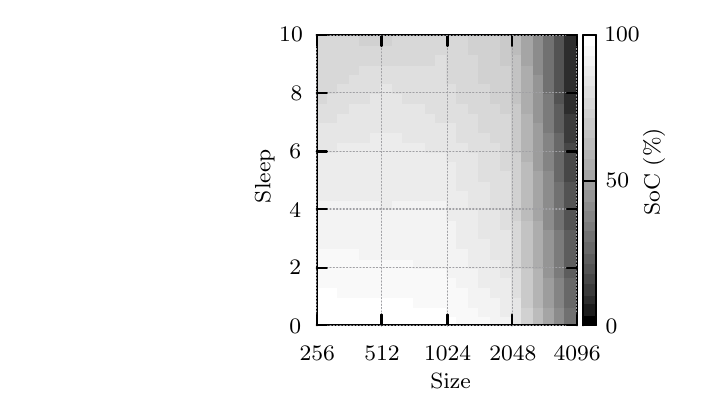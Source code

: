 \begin{footnotesize}
\definecolor{cffffff}{RGB}{255,255,255}
\definecolor{cf9f9f9}{RGB}{249,249,249}
\definecolor{cf3f3f3}{RGB}{243,243,243}
\definecolor{cececec}{RGB}{236,236,236}
\definecolor{ce6e6e6}{RGB}{230,230,230}
\definecolor{cdfdfdf}{RGB}{223,223,223}
\definecolor{cd8d8d8}{RGB}{216,216,216}
\definecolor{cd1d1d1}{RGB}{209,209,209}
\definecolor{ccacaca}{RGB}{202,202,202}
\definecolor{cbcbcbc}{RGB}{188,188,188}
\definecolor{ca5a5a5}{RGB}{165,165,165}
\definecolor{c8c8c8c}{RGB}{140,140,140}
\definecolor{c717171}{RGB}{113,113,113}
\definecolor{cb4b4b4}{RGB}{180,180,180}
\definecolor{c9d9d9d}{RGB}{157,157,157}
\definecolor{c848484}{RGB}{132,132,132}
\definecolor{c686868}{RGB}{104,104,104}
\definecolor{c959595}{RGB}{149,149,149}
\definecolor{c7b7b7b}{RGB}{123,123,123}
\definecolor{c5d5d5d}{RGB}{93,93,93}
\definecolor{cc3c3c3}{RGB}{195,195,195}
\definecolor{cadadad}{RGB}{173,173,173}
\definecolor{c535353}{RGB}{83,83,83}
\definecolor{c474747}{RGB}{71,71,71}
\definecolor{c3b3b3b}{RGB}{59,59,59}
\definecolor{c2d2d2d}{RGB}{45,45,45}
\definecolor{ca0a0a4}{RGB}{160,160,164}
\definecolor{c1c1c1c}{RGB}{28,28,28}
\begin{tikzpicture}[y=0.80pt, x=0.80pt, yscale=-0.6, xscale=0.57, inner sep=0pt, outer sep=0pt]
\begin{scope}[draw=black,line join=bevel,line cap=rect,even odd rule,line width=0.800pt]
  \begin{scope}[cm={{1.0,0.0,0.0,1.0,(0.0,0.0)}},draw=black,line join=bevel,line cap=rect,line width=0.800pt]
  \end{scope}
  \begin{scope}[cm={{1.006,0.0,0.0,1.006,(0.0,0.0)}},draw=black,line join=bevel,line cap=rect,line width=0.800pt]
  \end{scope}
  \begin{scope}[cm={{1.006,0.0,0.0,1.006,(0.0,0.0)}},draw=black,line join=bevel,line cap=rect,line width=0.800pt]
  \end{scope}
  \begin{scope}[cm={{1.006,0.0,0.0,1.006,(0.0,0.0)}},draw=black,line join=bevel,line cap=rect,line width=0.800pt]
  \end{scope}
  \begin{scope}[cm={{1.006,0.0,0.0,1.006,(0.0,0.0)}},draw=cffffff,fill=cffffff,line join=bevel,line cap=rect,line width=0.800pt]
    \path[draw,fill,even odd rule] (57.5,268.5) -- (57.5,261.5) --
      (66.5,261.5) -- (66.5,268.5) -- (57.5,268.5);
    \path[draw,fill,even odd rule] (66.5,268.5) -- (66.5,261.5) --
      (74.5,261.5) -- (74.5,268.5) -- (66.5,268.5);
    \path[draw,fill,even odd rule] (74.5,268.5) -- (74.5,261.5) --
      (83.5,261.5) -- (83.5,268.5) -- (74.5,268.5);
    \path[draw,fill,even odd rule] (83.5,268.5) -- (83.5,261.5) --
      (91.5,261.5) -- (91.5,268.5) -- (83.5,268.5);
    \path[draw,fill,even odd rule] (91.5,268.5) -- (91.5,261.5) --
      (100.5,261.5) -- (100.5,268.5) -- (91.5,268.5);
    \path[draw,fill,even odd rule] (100.5,268.5) -- (100.5,261.5) --
      (108.5,261.5) -- (108.5,268.5) -- (100.5,268.5);
    \path[draw,fill,even odd rule] (57.5,261.5) -- (57.5,254.5) --
      (66.5,254.5) -- (66.5,261.5) -- (57.5,261.5);
    \path[draw,fill,even odd rule] (66.5,261.5) -- (66.5,254.5) --
      (74.5,254.5) -- (74.5,261.5) -- (66.5,261.5);
    \path[draw,fill,even odd rule] (74.5,261.5) -- (74.5,254.5) --
      (83.5,254.5) -- (83.5,261.5) -- (74.5,261.5);
    \path[draw,fill,even odd rule] (83.5,261.5) -- (83.5,254.5) --
      (91.5,254.5) -- (91.5,261.5) -- (83.5,261.5);
    \path[draw,fill,even odd rule] (91.5,261.5) -- (91.5,254.5) --
      (100.5,254.5) -- (100.5,261.5) -- (91.5,261.5);
    \path[draw,fill,even odd rule] (100.5,261.5) -- (100.5,254.5) --
      (108.5,254.5) -- (108.5,261.5) -- (100.5,261.5);
    \path[draw,fill,even odd rule] (57.5,254.5) -- (57.5,247.5) --
      (66.5,247.5) -- (66.5,254.5) -- (57.5,254.5);
    \path[draw,fill,even odd rule] (66.5,254.5) -- (66.5,247.5) --
      (74.5,247.5) -- (74.5,254.5) -- (66.5,254.5);
    \path[draw,fill,even odd rule] (74.5,254.5) -- (74.5,247.5) --
      (83.5,247.5) -- (83.5,254.5) -- (74.5,254.5);
    \path[draw,fill,even odd rule] (83.5,254.5) -- (83.5,247.5) --
      (91.5,247.5) -- (91.5,254.5) -- (83.5,254.5);
    \path[draw,fill,even odd rule] (91.5,254.5) -- (91.5,247.5) --
      (100.5,247.5) -- (100.5,254.5) -- (91.5,254.5);
    \path[draw,fill,even odd rule] (100.5,254.5) -- (100.5,247.5) --
      (108.5,247.5) -- (108.5,254.5) -- (100.5,254.5);
    \path[draw,fill,even odd rule] (57.5,247.5) -- (57.5,239.5) --
      (66.5,239.5) -- (66.5,247.5) -- (57.5,247.5);
    \path[draw,fill,even odd rule] (66.5,247.5) -- (66.5,239.5) --
      (74.5,239.5) -- (74.5,247.5) -- (66.5,247.5);
  \end{scope}
  \begin{scope}[cm={{1.006,0.0,0.0,1.006,(0.0,0.0)}},draw=cf9f9f9,fill=cf9f9f9,line join=bevel,line cap=rect,line width=0.800pt]
    \path[draw,fill,even odd rule] (74.5,247.5) -- (74.5,239.5) --
      (83.5,239.5) -- (83.5,247.5) -- (74.5,247.5);
    \path[draw,fill,even odd rule] (83.5,247.5) -- (83.5,239.5) --
      (91.5,239.5) -- (91.5,247.5) -- (83.5,247.5);
    \path[draw,fill,even odd rule] (91.5,247.5) -- (91.5,239.5) --
      (100.5,239.5) -- (100.5,247.5) -- (91.5,247.5);
    \path[draw,fill,even odd rule] (100.5,247.5) -- (100.5,239.5) --
      (108.5,239.5) -- (108.5,247.5) -- (100.5,247.5);
    \path[draw,fill,even odd rule] (57.5,239.5) -- (57.5,232.5) --
      (66.5,232.5) -- (66.5,239.5) -- (57.5,239.5);
    \path[draw,fill,even odd rule] (66.5,239.5) -- (66.5,232.5) --
      (74.5,232.5) -- (74.5,239.5) -- (66.5,239.5);
    \path[draw,fill,even odd rule] (74.5,239.5) -- (74.5,232.5) --
      (83.5,232.5) -- (83.5,239.5) -- (74.5,239.5);
    \path[draw,fill,even odd rule] (83.5,239.5) -- (83.5,232.5) --
      (91.5,232.5) -- (91.5,239.5) -- (83.5,239.5);
    \path[draw,fill,even odd rule] (91.5,239.5) -- (91.5,232.5) --
      (100.5,232.5) -- (100.5,239.5) -- (91.5,239.5);
    \path[draw,fill,even odd rule] (100.5,239.5) -- (100.5,232.5) --
      (108.5,232.5) -- (108.5,239.5) -- (100.5,239.5);
    \path[draw,fill,even odd rule] (57.5,232.5) -- (57.5,225.5) --
      (66.5,225.5) -- (66.5,232.5) -- (57.5,232.5);
    \path[draw,fill,even odd rule] (66.5,232.5) -- (66.5,225.5) --
      (74.5,225.5) -- (74.5,232.5) -- (66.5,232.5);
    \path[draw,fill,even odd rule] (74.5,232.5) -- (74.5,225.5) --
      (83.5,225.5) -- (83.5,232.5) -- (74.5,232.5);
    \path[draw,fill,even odd rule] (83.5,232.5) -- (83.5,225.5) --
      (91.5,225.5) -- (91.5,232.5) -- (83.5,232.5);
    \path[draw,fill,even odd rule] (91.5,232.5) -- (91.5,225.5) --
      (100.5,225.5) -- (100.5,232.5) -- (91.5,232.5);
    \path[draw,fill,even odd rule] (100.5,232.5) -- (100.5,225.5) --
      (108.5,225.5) -- (108.5,232.5) -- (100.5,232.5);
    \path[draw,fill,even odd rule] (57.5,225.5) -- (57.5,218.5) --
      (66.5,218.5) -- (66.5,225.5) -- (57.5,225.5);
    \path[draw,fill,even odd rule] (66.5,225.5) -- (66.5,218.5) --
      (74.5,218.5) -- (74.5,225.5) -- (66.5,225.5);
    \path[draw,fill,even odd rule] (74.5,225.5) -- (74.5,218.5) --
      (83.5,218.5) -- (83.5,225.5) -- (74.5,225.5);
    \path[draw,fill,even odd rule] (83.5,225.5) -- (83.5,218.5) --
      (91.5,218.5) -- (91.5,225.5) -- (83.5,225.5);
    \path[draw,fill,even odd rule] (91.5,225.5) -- (91.5,218.5) --
      (100.5,218.5) -- (100.5,225.5) -- (91.5,225.5);
    \path[draw,fill,even odd rule] (100.5,225.5) -- (100.5,218.5) --
      (108.5,218.5) -- (108.5,225.5) -- (100.5,225.5);
    \path[draw,fill,even odd rule] (57.5,218.5) -- (57.5,210.5) --
      (66.5,210.5) -- (66.5,218.5) -- (57.5,218.5);
    \path[draw,fill,even odd rule] (66.5,218.5) -- (66.5,210.5) --
      (74.5,210.5) -- (74.5,218.5) -- (66.5,218.5);
    \path[draw,fill,even odd rule] (74.5,218.5) -- (74.5,210.5) --
      (83.5,210.5) -- (83.5,218.5) -- (74.5,218.5);
    \path[draw,fill,even odd rule] (83.5,218.5) -- (83.5,210.5) --
      (91.5,210.5) -- (91.5,218.5) -- (83.5,218.5);
  \end{scope}
  \begin{scope}[cm={{1.006,0.0,0.0,1.006,(0.0,0.0)}},draw=cf3f3f3,fill=cf3f3f3,line join=bevel,line cap=rect,line width=0.800pt]
    \path[draw,fill,even odd rule] (91.5,218.5) -- (91.5,210.5) --
      (100.5,210.5) -- (100.5,218.5) -- (91.5,218.5);
    \path[draw,fill,even odd rule] (100.5,218.5) -- (100.5,210.5) --
      (108.5,210.5) -- (108.5,218.5) -- (100.5,218.5);
    \path[draw,fill,even odd rule] (57.5,210.5) -- (57.5,203.5) --
      (66.5,203.5) -- (66.5,210.5) -- (57.5,210.5);
    \path[draw,fill,even odd rule] (66.5,210.5) -- (66.5,203.5) --
      (74.5,203.5) -- (74.5,210.5) -- (66.5,210.5);
    \path[draw,fill,even odd rule] (74.5,210.5) -- (74.5,203.5) --
      (83.5,203.5) -- (83.5,210.5) -- (74.5,210.5);
    \path[draw,fill,even odd rule] (83.5,210.5) -- (83.5,203.5) --
      (91.5,203.5) -- (91.5,210.5) -- (83.5,210.5);
    \path[draw,fill,even odd rule] (91.5,210.5) -- (91.5,203.5) --
      (100.5,203.5) -- (100.5,210.5) -- (91.5,210.5);
    \path[draw,fill,even odd rule] (100.5,210.5) -- (100.5,203.5) --
      (108.5,203.5) -- (108.5,210.5) -- (100.5,210.5);
    \path[draw,fill,even odd rule] (57.5,203.5) -- (57.5,196.5) --
      (66.5,196.5) -- (66.5,203.5) -- (57.5,203.5);
    \path[draw,fill,even odd rule] (66.5,203.5) -- (66.5,196.5) --
      (74.5,196.5) -- (74.5,203.5) -- (66.5,203.5);
    \path[draw,fill,even odd rule] (74.5,203.5) -- (74.5,196.5) --
      (83.5,196.5) -- (83.5,203.5) -- (74.5,203.5);
    \path[draw,fill,even odd rule] (83.5,203.5) -- (83.5,196.5) --
      (91.5,196.5) -- (91.5,203.5) -- (83.5,203.5);
    \path[draw,fill,even odd rule] (91.5,203.5) -- (91.5,196.5) --
      (100.5,196.5) -- (100.5,203.5) -- (91.5,203.5);
    \path[draw,fill,even odd rule] (100.5,203.5) -- (100.5,196.5) --
      (108.5,196.5) -- (108.5,203.5) -- (100.5,203.5);
    \path[draw,fill,even odd rule] (57.5,196.5) -- (57.5,189.5) --
      (66.5,189.5) -- (66.5,196.5) -- (57.5,196.5);
    \path[draw,fill,even odd rule] (66.5,196.5) -- (66.5,189.5) --
      (74.5,189.5) -- (74.5,196.5) -- (66.5,196.5);
    \path[draw,fill,even odd rule] (74.5,196.5) -- (74.5,189.5) --
      (83.5,189.5) -- (83.5,196.5) -- (74.5,196.5);
    \path[draw,fill,even odd rule] (83.5,196.5) -- (83.5,189.5) --
      (91.5,189.5) -- (91.5,196.5) -- (83.5,196.5);
    \path[draw,fill,even odd rule] (91.5,196.5) -- (91.5,189.5) --
      (100.5,189.5) -- (100.5,196.5) -- (91.5,196.5);
    \path[draw,fill,even odd rule] (100.5,196.5) -- (100.5,189.5) --
      (108.5,189.5) -- (108.5,196.5) -- (100.5,196.5);
    \path[draw,fill,even odd rule] (57.5,189.5) -- (57.5,181.5) --
      (66.5,181.5) -- (66.5,189.5) -- (57.5,189.5);
    \path[draw,fill,even odd rule] (66.5,189.5) -- (66.5,181.5) --
      (74.5,181.5) -- (74.5,189.5) -- (66.5,189.5);
    \path[draw,fill,even odd rule] (74.5,189.5) -- (74.5,181.5) --
      (83.5,181.5) -- (83.5,189.5) -- (74.5,189.5);
    \path[draw,fill,even odd rule] (83.5,189.5) -- (83.5,181.5) --
      (91.5,181.5) -- (91.5,189.5) -- (83.5,189.5);
    \path[draw,fill,even odd rule] (91.5,189.5) -- (91.5,181.5) --
      (100.5,181.5) -- (100.5,189.5) -- (91.5,189.5);
    \path[draw,fill,even odd rule] (100.5,189.5) -- (100.5,181.5) --
      (108.5,181.5) -- (108.5,189.5) -- (100.5,189.5);
    \path[draw,fill,even odd rule] (57.5,181.5) -- (57.5,174.5) --
      (66.5,174.5) -- (66.5,181.5) -- (57.5,181.5);
    \path[draw,fill,even odd rule] (66.5,181.5) -- (66.5,174.5) --
      (74.5,174.5) -- (74.5,181.5) -- (66.5,181.5);
    \path[draw,fill,even odd rule] (74.5,181.5) -- (74.5,174.5) --
      (83.5,174.5) -- (83.5,181.5) -- (74.5,181.5);
    \path[draw,fill,even odd rule] (83.5,181.5) -- (83.5,174.5) --
      (91.5,174.5) -- (91.5,181.5) -- (83.5,181.5);
    \path[draw,fill,even odd rule] (91.5,181.5) -- (91.5,174.5) --
      (100.5,174.5) -- (100.5,181.5) -- (91.5,181.5);
    \path[draw,fill,even odd rule] (100.5,181.5) -- (100.5,174.5) --
      (108.5,174.5) -- (108.5,181.5) -- (100.5,181.5);
  \end{scope}
  \begin{scope}[cm={{1.006,0.0,0.0,1.006,(0.0,0.0)}},draw=cececec,fill=cececec,line join=bevel,line cap=rect,line width=0.800pt]
    \path[draw,fill,even odd rule] (57.5,174.5) -- (57.5,167.5) --
      (66.5,167.5) -- (66.5,174.5) -- (57.5,174.5);
    \path[draw,fill,even odd rule] (66.5,174.5) -- (66.5,167.5) --
      (74.5,167.5) -- (74.5,174.5) -- (66.5,174.5);
    \path[draw,fill,even odd rule] (74.5,174.5) -- (74.5,167.5) --
      (83.5,167.5) -- (83.5,174.5) -- (74.5,174.5);
    \path[draw,fill,even odd rule] (83.5,174.5) -- (83.5,167.5) --
      (91.5,167.5) -- (91.5,174.5) -- (83.5,174.5);
    \path[draw,fill,even odd rule] (91.5,174.5) -- (91.5,167.5) --
      (100.5,167.5) -- (100.5,174.5) -- (91.5,174.5);
    \path[draw,fill,even odd rule] (100.5,174.5) -- (100.5,167.5) --
      (108.5,167.5) -- (108.5,174.5) -- (100.5,174.5);
    \path[draw,fill,even odd rule] (57.5,167.5) -- (57.5,160.5) --
      (66.5,160.5) -- (66.5,167.5) -- (57.5,167.5);
    \path[draw,fill,even odd rule] (66.5,167.5) -- (66.5,160.5) --
      (74.5,160.5) -- (74.5,167.5) -- (66.5,167.5);
    \path[draw,fill,even odd rule] (74.5,167.5) -- (74.5,160.5) --
      (83.5,160.5) -- (83.5,167.5) -- (74.5,167.5);
    \path[draw,fill,even odd rule] (83.5,167.5) -- (83.5,160.5) --
      (91.5,160.5) -- (91.5,167.5) -- (83.5,167.5);
    \path[draw,fill,even odd rule] (91.5,167.5) -- (91.5,160.5) --
      (100.5,160.5) -- (100.5,167.5) -- (91.5,167.5);
    \path[draw,fill,even odd rule] (100.5,167.5) -- (100.5,160.5) --
      (108.5,160.5) -- (108.5,167.5) -- (100.5,167.5);
    \path[draw,fill,even odd rule] (57.5,160.5) -- (57.5,152.5) --
      (66.5,152.5) -- (66.5,160.5) -- (57.5,160.5);
    \path[draw,fill,even odd rule] (66.5,160.5) -- (66.5,152.5) --
      (74.5,152.5) -- (74.5,160.5) -- (66.5,160.5);
    \path[draw,fill,even odd rule] (74.5,160.5) -- (74.5,152.5) --
      (83.5,152.5) -- (83.5,160.5) -- (74.5,160.5);
    \path[draw,fill,even odd rule] (83.5,160.5) -- (83.5,152.5) --
      (91.5,152.5) -- (91.5,160.5) -- (83.5,160.5);
    \path[draw,fill,even odd rule] (91.5,160.5) -- (91.5,152.5) --
      (100.5,152.5) -- (100.5,160.5) -- (91.5,160.5);
    \path[draw,fill,even odd rule] (100.5,160.5) -- (100.5,152.5) --
      (108.5,152.5) -- (108.5,160.5) -- (100.5,160.5);
    \path[draw,fill,even odd rule] (57.5,152.5) -- (57.5,145.5) --
      (66.5,145.5) -- (66.5,152.5) -- (57.5,152.5);
    \path[draw,fill,even odd rule] (66.5,152.5) -- (66.5,145.5) --
      (74.5,145.5) -- (74.5,152.5) -- (66.5,152.5);
    \path[draw,fill,even odd rule] (74.5,152.5) -- (74.5,145.5) --
      (83.5,145.5) -- (83.5,152.5) -- (74.5,152.5);
    \path[draw,fill,even odd rule] (83.5,152.5) -- (83.5,145.5) --
      (91.5,145.5) -- (91.5,152.5) -- (83.5,152.5);
    \path[draw,fill,even odd rule] (91.5,152.5) -- (91.5,145.5) --
      (100.5,145.5) -- (100.5,152.5) -- (91.5,152.5);
    \path[draw,fill,even odd rule] (100.5,152.5) -- (100.5,145.5) --
      (108.5,145.5) -- (108.5,152.5) -- (100.5,152.5);
    \path[draw,fill,even odd rule] (57.5,145.5) -- (57.5,138.5) --
      (66.5,138.5) -- (66.5,145.5) -- (57.5,145.5);
    \path[draw,fill,even odd rule] (66.5,145.5) -- (66.5,138.5) --
      (74.5,138.5) -- (74.5,145.5) -- (66.5,145.5);
    \path[draw,fill,even odd rule] (74.5,145.5) -- (74.5,138.5) --
      (83.5,138.5) -- (83.5,145.5) -- (74.5,145.5);
    \path[draw,fill,even odd rule] (83.5,145.5) -- (83.5,138.5) --
      (91.5,138.5) -- (91.5,145.5) -- (83.5,145.5);
    \path[draw,fill,even odd rule] (91.5,145.5) -- (91.5,138.5) --
      (100.5,138.5) -- (100.5,145.5) -- (91.5,145.5);
    \path[draw,fill,even odd rule] (100.5,145.5) -- (100.5,138.5) --
      (108.5,138.5) -- (108.5,145.5) -- (100.5,145.5);
  \end{scope}
  \begin{scope}[cm={{1.006,0.0,0.0,1.006,(0.0,0.0)}},draw=ce6e6e6,fill=ce6e6e6,line join=bevel,line cap=rect,line width=0.800pt]
    \path[draw,fill,even odd rule] (57.5,138.5) -- (57.5,131.5) --
      (66.5,131.5) -- (66.5,138.5) -- (57.5,138.5);
    \path[draw,fill,even odd rule] (66.5,138.5) -- (66.5,131.5) --
      (74.5,131.5) -- (74.5,138.5) -- (66.5,138.5);
  \end{scope}
  \begin{scope}[cm={{1.006,0.0,0.0,1.006,(0.0,0.0)}},draw=cececec,fill=cececec,line join=bevel,line cap=rect,line width=0.800pt]
    \path[draw,fill,even odd rule] (74.5,138.5) -- (74.5,131.5) --
      (83.5,131.5) -- (83.5,138.5) -- (74.5,138.5);
    \path[draw,fill,even odd rule] (83.5,138.5) -- (83.5,131.5) --
      (91.5,131.5) -- (91.5,138.5) -- (83.5,138.5);
    \path[draw,fill,even odd rule] (91.5,138.5) -- (91.5,131.5) --
      (100.5,131.5) -- (100.5,138.5) -- (91.5,138.5);
    \path[draw,fill,even odd rule] (100.5,138.5) -- (100.5,131.5) --
      (108.5,131.5) -- (108.5,138.5) -- (100.5,138.5);
  \end{scope}
  \begin{scope}[cm={{1.006,0.0,0.0,1.006,(0.0,0.0)}},draw=ce6e6e6,fill=ce6e6e6,line join=bevel,line cap=rect,line width=0.800pt]
    \path[draw,fill,even odd rule] (57.5,131.5) -- (57.5,123.5) --
      (66.5,123.5) -- (66.5,131.5) -- (57.5,131.5);
    \path[draw,fill,even odd rule] (66.5,131.5) -- (66.5,123.5) --
      (74.5,123.5) -- (74.5,131.5) -- (66.5,131.5);
    \path[draw,fill,even odd rule] (74.5,131.5) -- (74.5,123.5) --
      (83.5,123.5) -- (83.5,131.5) -- (74.5,131.5);
    \path[draw,fill,even odd rule] (83.5,131.5) -- (83.5,123.5) --
      (91.5,123.5) -- (91.5,131.5) -- (83.5,131.5);
    \path[draw,fill,even odd rule] (91.5,131.5) -- (91.5,123.5) --
      (100.5,123.5) -- (100.5,131.5) -- (91.5,131.5);
  \end{scope}
  \begin{scope}[cm={{1.006,0.0,0.0,1.006,(0.0,0.0)}},draw=cececec,fill=cececec,line join=bevel,line cap=rect,line width=0.800pt]
    \path[draw,fill,even odd rule] (100.5,131.5) -- (100.5,123.5) --
      (108.5,123.5) -- (108.5,131.5) -- (100.5,131.5);
  \end{scope}
  \begin{scope}[cm={{1.006,0.0,0.0,1.006,(0.0,0.0)}},draw=ce6e6e6,fill=ce6e6e6,line join=bevel,line cap=rect,line width=0.800pt]
    \path[draw,fill,even odd rule] (57.5,123.5) -- (57.5,116.5) --
      (66.5,116.5) -- (66.5,123.5) -- (57.5,123.5);
    \path[draw,fill,even odd rule] (66.5,123.5) -- (66.5,116.5) --
      (74.5,116.5) -- (74.5,123.5) -- (66.5,123.5);
    \path[draw,fill,even odd rule] (74.5,123.5) -- (74.5,116.5) --
      (83.5,116.5) -- (83.5,123.5) -- (74.5,123.5);
    \path[draw,fill,even odd rule] (83.5,123.5) -- (83.5,116.5) --
      (91.5,116.5) -- (91.5,123.5) -- (83.5,123.5);
    \path[draw,fill,even odd rule] (91.5,123.5) -- (91.5,116.5) --
      (100.5,116.5) -- (100.5,123.5) -- (91.5,123.5);
    \path[draw,fill,even odd rule] (100.5,123.5) -- (100.5,116.5) --
      (108.5,116.5) -- (108.5,123.5) -- (100.5,123.5);
  \end{scope}
  \begin{scope}[cm={{1.006,0.0,0.0,1.006,(0.0,0.0)}},draw=cdfdfdf,fill=cdfdfdf,line join=bevel,line cap=rect,line width=0.800pt]
    \path[draw,fill,even odd rule] (57.5,116.5) -- (57.5,109.5) --
      (66.5,109.5) -- (66.5,116.5) -- (57.5,116.5);
    \path[draw,fill,even odd rule] (66.5,116.5) -- (66.5,109.5) --
      (74.5,109.5) -- (74.5,116.5) -- (66.5,116.5);
  \end{scope}
  \begin{scope}[cm={{1.006,0.0,0.0,1.006,(0.0,0.0)}},draw=ce6e6e6,fill=ce6e6e6,line join=bevel,line cap=rect,line width=0.800pt]
    \path[draw,fill,even odd rule] (74.5,116.5) -- (74.5,109.5) --
      (83.5,109.5) -- (83.5,116.5) -- (74.5,116.5);
    \path[draw,fill,even odd rule] (83.5,116.5) -- (83.5,109.5) --
      (91.5,109.5) -- (91.5,116.5) -- (83.5,116.5);
    \path[draw,fill,even odd rule] (91.5,116.5) -- (91.5,109.5) --
      (100.5,109.5) -- (100.5,116.5) -- (91.5,116.5);
    \path[draw,fill,even odd rule] (100.5,116.5) -- (100.5,109.5) --
      (108.5,109.5) -- (108.5,116.5) -- (100.5,116.5);
  \end{scope}
  \begin{scope}[cm={{1.006,0.0,0.0,1.006,(0.0,0.0)}},draw=cdfdfdf,fill=cdfdfdf,line join=bevel,line cap=rect,line width=0.800pt]
    \path[draw,fill,even odd rule] (57.5,109.5) -- (57.5,102.5) --
      (66.5,102.5) -- (66.5,109.5) -- (57.5,109.5);
    \path[draw,fill,even odd rule] (66.5,109.5) -- (66.5,102.5) --
      (74.5,102.5) -- (74.5,109.5) -- (66.5,109.5);
    \path[draw,fill,even odd rule] (74.5,109.5) -- (74.5,102.5) --
      (83.5,102.5) -- (83.5,109.5) -- (74.5,109.5);
  \end{scope}
  \begin{scope}[cm={{1.006,0.0,0.0,1.006,(0.0,0.0)}},draw=ce6e6e6,fill=ce6e6e6,line join=bevel,line cap=rect,line width=0.800pt]
    \path[draw,fill,even odd rule] (83.5,109.5) -- (83.5,102.5) --
      (91.5,102.5) -- (91.5,109.5) -- (83.5,109.5);
    \path[draw,fill,even odd rule] (91.5,109.5) -- (91.5,102.5) --
      (100.5,102.5) -- (100.5,109.5) -- (91.5,109.5);
    \path[draw,fill,even odd rule] (100.5,109.5) -- (100.5,102.5) --
      (108.5,102.5) -- (108.5,109.5) -- (100.5,109.5);
  \end{scope}
  \begin{scope}[cm={{1.006,0.0,0.0,1.006,(0.0,0.0)}},draw=cd8d8d8,fill=cd8d8d8,line join=bevel,line cap=rect,line width=0.800pt]
    \path[draw,fill,even odd rule] (57.5,102.5) -- (57.5,94.5) --
      (66.5,94.5) -- (66.5,102.5) -- (57.5,102.5);
  \end{scope}
  \begin{scope}[cm={{1.006,0.0,0.0,1.006,(0.0,0.0)}},draw=cdfdfdf,fill=cdfdfdf,line join=bevel,line cap=rect,line width=0.800pt]
    \path[draw,fill,even odd rule] (66.5,102.5) -- (66.5,94.5) --
      (74.5,94.5) -- (74.5,102.5) -- (66.5,102.5);
    \path[draw,fill,even odd rule] (74.5,102.5) -- (74.5,94.5) --
      (83.5,94.5) -- (83.5,102.5) -- (74.5,102.5);
    \path[draw,fill,even odd rule] (83.5,102.5) -- (83.5,94.5) --
      (91.5,94.5) -- (91.5,102.5) -- (83.5,102.5);
    \path[draw,fill,even odd rule] (91.5,102.5) -- (91.5,94.5) --
      (100.5,94.5) -- (100.5,102.5) -- (91.5,102.5);
  \end{scope}
  \begin{scope}[cm={{1.006,0.0,0.0,1.006,(0.0,0.0)}},draw=ce6e6e6,fill=ce6e6e6,line join=bevel,line cap=rect,line width=0.800pt]
    \path[draw,fill,even odd rule] (100.5,102.5) -- (100.5,94.5) --
      (108.5,94.5) -- (108.5,102.5) -- (100.5,102.5);
  \end{scope}
  \begin{scope}[cm={{1.006,0.0,0.0,1.006,(0.0,0.0)}},draw=cd8d8d8,fill=cd8d8d8,line join=bevel,line cap=rect,line width=0.800pt]
    \path[draw,fill,even odd rule] (57.5,94.5) -- (57.5,87.5) --
      (66.5,87.5) -- (66.5,94.5) -- (57.5,94.5);
    \path[draw,fill,even odd rule] (66.5,94.5) -- (66.5,87.5) --
      (74.5,87.5) -- (74.5,94.5) -- (66.5,94.5);
  \end{scope}
  \begin{scope}[cm={{1.006,0.0,0.0,1.006,(0.0,0.0)}},draw=cdfdfdf,fill=cdfdfdf,line join=bevel,line cap=rect,line width=0.800pt]
    \path[draw,fill,even odd rule] (74.5,94.5) -- (74.5,87.5) --
      (83.5,87.5) -- (83.5,94.5) -- (74.5,94.5);
    \path[draw,fill,even odd rule] (83.5,94.5) -- (83.5,87.5) --
      (91.5,87.5) -- (91.5,94.5) -- (83.5,94.5);
    \path[draw,fill,even odd rule] (91.5,94.5) -- (91.5,87.5) --
      (100.5,87.5) -- (100.5,94.5) -- (91.5,94.5);
    \path[draw,fill,even odd rule] (100.5,94.5) -- (100.5,87.5) --
      (108.5,87.5) -- (108.5,94.5) -- (100.5,94.5);
  \end{scope}
  \begin{scope}[cm={{1.006,0.0,0.0,1.006,(0.0,0.0)}},draw=cd8d8d8,fill=cd8d8d8,line join=bevel,line cap=rect,line width=0.800pt]
    \path[draw,fill,even odd rule] (57.5,87.5) -- (57.5,80.5) --
      (66.5,80.5) -- (66.5,87.5) -- (57.5,87.5);
    \path[draw,fill,even odd rule] (66.5,87.5) -- (66.5,80.5) --
      (74.5,80.5) -- (74.5,87.5) -- (66.5,87.5);
    \path[draw,fill,even odd rule] (74.5,87.5) -- (74.5,80.5) --
      (83.5,80.5) -- (83.5,87.5) -- (74.5,87.5);
  \end{scope}
  \begin{scope}[cm={{1.006,0.0,0.0,1.006,(0.0,0.0)}},draw=cdfdfdf,fill=cdfdfdf,line join=bevel,line cap=rect,line width=0.800pt]
    \path[draw,fill,even odd rule] (83.5,87.5) -- (83.5,80.5) --
      (91.5,80.5) -- (91.5,87.5) -- (83.5,87.5);
    \path[draw,fill,even odd rule] (91.5,87.5) -- (91.5,80.5) --
      (100.5,80.5) -- (100.5,87.5) -- (91.5,87.5);
    \path[draw,fill,even odd rule] (100.5,87.5) -- (100.5,80.5) --
      (108.5,80.5) -- (108.5,87.5) -- (100.5,87.5);
  \end{scope}
  \begin{scope}[cm={{1.006,0.0,0.0,1.006,(0.0,0.0)}},draw=cd8d8d8,fill=cd8d8d8,line join=bevel,line cap=rect,line width=0.800pt]
    \path[draw,fill,even odd rule] (57.5,80.5) -- (57.5,73.5) --
      (66.5,73.5) -- (66.5,80.5) -- (57.5,80.5);
    \path[draw,fill,even odd rule] (66.5,80.5) -- (66.5,73.5) --
      (74.5,73.5) -- (74.5,80.5) -- (66.5,80.5);
    \path[draw,fill,even odd rule] (74.5,80.5) -- (74.5,73.5) --
      (83.5,73.5) -- (83.5,80.5) -- (74.5,80.5);
    \path[draw,fill,even odd rule] (83.5,80.5) -- (83.5,73.5) --
      (91.5,73.5) -- (91.5,80.5) -- (83.5,80.5);
  \end{scope}
  \begin{scope}[cm={{1.006,0.0,0.0,1.006,(0.0,0.0)}},draw=cdfdfdf,fill=cdfdfdf,line join=bevel,line cap=rect,line width=0.800pt]
    \path[draw,fill,even odd rule] (91.5,80.5) -- (91.5,73.5) --
      (100.5,73.5) -- (100.5,80.5) -- (91.5,80.5);
    \path[draw,fill,even odd rule] (100.5,80.5) -- (100.5,73.5) --
      (108.5,73.5) -- (108.5,80.5) -- (100.5,80.5);
  \end{scope}
  \begin{scope}[cm={{1.006,0.0,0.0,1.006,(0.0,0.0)}},draw=cd8d8d8,fill=cd8d8d8,line join=bevel,line cap=rect,line width=0.800pt]
    \path[draw,fill,even odd rule] (57.5,73.5) -- (57.5,65.5) --
      (66.5,65.5) -- (66.5,73.5) -- (57.5,73.5);
    \path[draw,fill,even odd rule] (66.5,73.5) -- (66.5,65.5) --
      (74.5,65.5) -- (74.5,73.5) -- (66.5,73.5);
    \path[draw,fill,even odd rule] (74.5,73.5) -- (74.5,65.5) --
      (83.5,65.5) -- (83.5,73.5) -- (74.5,73.5);
    \path[draw,fill,even odd rule] (83.5,73.5) -- (83.5,65.5) --
      (91.5,65.5) -- (91.5,73.5) -- (83.5,73.5);
    \path[draw,fill,even odd rule] (91.5,73.5) -- (91.5,65.5) --
      (100.5,65.5) -- (100.5,73.5) -- (91.5,73.5);
    \path[draw,fill,even odd rule] (100.5,73.5) -- (100.5,65.5) --
      (108.5,65.5) -- (108.5,73.5) -- (100.5,73.5);
    \path[draw,fill,even odd rule] (57.5,65.5) -- (57.5,58.5) --
      (66.5,58.5) -- (66.5,65.5) -- (57.5,65.5);
    \path[draw,fill,even odd rule] (66.5,65.5) -- (66.5,58.5) --
      (74.5,58.5) -- (74.5,65.5) -- (66.5,65.5);
    \path[draw,fill,even odd rule] (74.5,65.5) -- (74.5,58.5) --
      (83.5,58.5) -- (83.5,65.5) -- (74.5,65.5);
    \path[draw,fill,even odd rule] (83.5,65.5) -- (83.5,58.5) --
      (91.5,58.5) -- (91.5,65.5) -- (83.5,65.5);
    \path[draw,fill,even odd rule] (91.5,65.5) -- (91.5,58.5) --
      (100.5,58.5) -- (100.5,65.5) -- (91.5,65.5);
    \path[draw,fill,even odd rule] (100.5,65.5) -- (100.5,58.5) --
      (108.5,58.5) -- (108.5,65.5) -- (100.5,65.5);
    \path[draw,fill,even odd rule] (57.5,58.5) -- (57.5,51.5) --
      (66.5,51.5) -- (66.5,58.5) -- (57.5,58.5);
    \path[draw,fill,even odd rule] (66.5,58.5) -- (66.5,51.5) --
      (74.5,51.5) -- (74.5,58.5) -- (66.5,58.5);
    \path[draw,fill,even odd rule] (74.5,58.5) -- (74.5,51.5) --
      (83.5,51.5) -- (83.5,58.5) -- (74.5,58.5);
    \path[draw,fill,even odd rule] (83.5,58.5) -- (83.5,51.5) --
      (91.5,51.5) -- (91.5,58.5) -- (83.5,58.5);
  \end{scope}
  \begin{scope}[cm={{1.006,0.0,0.0,1.006,(0.0,0.0)}},draw=cd1d1d1,fill=cd1d1d1,line join=bevel,line cap=rect,line width=0.800pt]
    \path[draw,fill,even odd rule] (91.5,58.5) -- (91.5,51.5) --
      (100.5,51.5) -- (100.5,58.5) -- (91.5,58.5);
    \path[draw,fill,even odd rule] (100.5,58.5) -- (100.5,51.5) --
      (108.5,51.5) -- (108.5,58.5) -- (100.5,58.5);
  \end{scope}
  \begin{scope}[cm={{1.006,0.0,0.0,1.006,(0.0,0.0)}},draw=cffffff,fill=cffffff,line join=bevel,line cap=rect,line width=0.800pt]
    \path[draw,fill,even odd rule] (108.5,268.5) -- (108.5,261.5) --
      (117.5,261.5) -- (117.5,268.5) -- (108.5,268.5);
    \path[draw,fill,even odd rule] (117.5,268.5) -- (117.5,261.5) --
      (125.5,261.5) -- (125.5,268.5) -- (117.5,268.5);
    \path[draw,fill,even odd rule] (125.5,268.5) -- (125.5,261.5) --
      (134.5,261.5) -- (134.5,268.5) -- (125.5,268.5);
    \path[draw,fill,even odd rule] (134.5,268.5) -- (134.5,261.5) --
      (143.5,261.5) -- (143.5,268.5) -- (134.5,268.5);
    \path[draw,fill,even odd rule] (143.5,268.5) -- (143.5,261.5) --
      (151.5,261.5) -- (151.5,268.5) -- (143.5,268.5);
    \path[draw,fill,even odd rule] (151.5,268.5) -- (151.5,261.5) --
      (160.5,261.5) -- (160.5,268.5) -- (151.5,268.5);
    \path[draw,fill,even odd rule] (108.5,261.5) -- (108.5,254.5) --
      (117.5,254.5) -- (117.5,261.5) -- (108.5,261.5);
    \path[draw,fill,even odd rule] (117.5,261.5) -- (117.5,254.5) --
      (125.5,254.5) -- (125.5,261.5) -- (117.5,261.5);
    \path[draw,fill,even odd rule] (125.5,261.5) -- (125.5,254.5) --
      (134.5,254.5) -- (134.5,261.5) -- (125.5,261.5);
    \path[draw,fill,even odd rule] (134.5,261.5) -- (134.5,254.5) --
      (143.5,254.5) -- (143.5,261.5) -- (134.5,261.5);
    \path[draw,fill,even odd rule] (143.5,261.5) -- (143.5,254.5) --
      (151.5,254.5) -- (151.5,261.5) -- (143.5,261.5);
    \path[draw,fill,even odd rule] (151.5,261.5) -- (151.5,254.5) --
      (160.5,254.5) -- (160.5,261.5) -- (151.5,261.5);
    \path[draw,fill,even odd rule] (108.5,254.5) -- (108.5,247.5) --
      (117.5,247.5) -- (117.5,254.5) -- (108.5,254.5);
    \path[draw,fill,even odd rule] (117.5,254.5) -- (117.5,247.5) --
      (125.5,247.5) -- (125.5,254.5) -- (117.5,254.5);
    \path[draw,fill,even odd rule] (125.5,254.5) -- (125.5,247.5) --
      (134.5,247.5) -- (134.5,254.5) -- (125.5,254.5);
  \end{scope}
  \begin{scope}[cm={{1.006,0.0,0.0,1.006,(0.0,0.0)}},draw=cf9f9f9,fill=cf9f9f9,line join=bevel,line cap=rect,line width=0.800pt]
    \path[draw,fill,even odd rule] (134.5,254.5) -- (134.5,247.5) --
      (143.5,247.5) -- (143.5,254.5) -- (134.5,254.5);
    \path[draw,fill,even odd rule] (143.5,254.5) -- (143.5,247.5) --
      (151.5,247.5) -- (151.5,254.5) -- (143.5,254.5);
    \path[draw,fill,even odd rule] (151.5,254.5) -- (151.5,247.5) --
      (160.5,247.5) -- (160.5,254.5) -- (151.5,254.5);
    \path[draw,fill,even odd rule] (108.5,247.5) -- (108.5,239.5) --
      (117.5,239.5) -- (117.5,247.5) -- (108.5,247.5);
    \path[draw,fill,even odd rule] (117.5,247.5) -- (117.5,239.5) --
      (125.5,239.5) -- (125.5,247.5) -- (117.5,247.5);
    \path[draw,fill,even odd rule] (125.5,247.5) -- (125.5,239.5) --
      (134.5,239.5) -- (134.5,247.5) -- (125.5,247.5);
    \path[draw,fill,even odd rule] (134.5,247.5) -- (134.5,239.5) --
      (143.5,239.5) -- (143.5,247.5) -- (134.5,247.5);
    \path[draw,fill,even odd rule] (143.5,247.5) -- (143.5,239.5) --
      (151.5,239.5) -- (151.5,247.5) -- (143.5,247.5);
    \path[draw,fill,even odd rule] (151.5,247.5) -- (151.5,239.5) --
      (160.5,239.5) -- (160.5,247.5) -- (151.5,247.5);
    \path[draw,fill,even odd rule] (108.5,239.5) -- (108.5,232.5) --
      (117.5,232.5) -- (117.5,239.5) -- (108.5,239.5);
    \path[draw,fill,even odd rule] (117.5,239.5) -- (117.5,232.5) --
      (125.5,232.5) -- (125.5,239.5) -- (117.5,239.5);
    \path[draw,fill,even odd rule] (125.5,239.5) -- (125.5,232.5) --
      (134.5,232.5) -- (134.5,239.5) -- (125.5,239.5);
    \path[draw,fill,even odd rule] (134.5,239.5) -- (134.5,232.5) --
      (143.5,232.5) -- (143.5,239.5) -- (134.5,239.5);
    \path[draw,fill,even odd rule] (143.5,239.5) -- (143.5,232.5) --
      (151.5,232.5) -- (151.5,239.5) -- (143.5,239.5);
    \path[draw,fill,even odd rule] (151.5,239.5) -- (151.5,232.5) --
      (160.5,232.5) -- (160.5,239.5) -- (151.5,239.5);
    \path[draw,fill,even odd rule] (108.5,232.5) -- (108.5,225.5) --
      (117.5,225.5) -- (117.5,232.5) -- (108.5,232.5);
    \path[draw,fill,even odd rule] (117.5,232.5) -- (117.5,225.5) --
      (125.5,225.5) -- (125.5,232.5) -- (117.5,232.5);
    \path[draw,fill,even odd rule] (125.5,232.5) -- (125.5,225.5) --
      (134.5,225.5) -- (134.5,232.5) -- (125.5,232.5);
    \path[draw,fill,even odd rule] (134.5,232.5) -- (134.5,225.5) --
      (143.5,225.5) -- (143.5,232.5) -- (134.5,232.5);
    \path[draw,fill,even odd rule] (143.5,232.5) -- (143.5,225.5) --
      (151.5,225.5) -- (151.5,232.5) -- (143.5,232.5);
    \path[draw,fill,even odd rule] (151.5,232.5) -- (151.5,225.5) --
      (160.5,225.5) -- (160.5,232.5) -- (151.5,232.5);
    \path[draw,fill,even odd rule] (108.5,225.5) -- (108.5,218.5) --
      (117.5,218.5) -- (117.5,225.5) -- (108.5,225.5);
    \path[draw,fill,even odd rule] (117.5,225.5) -- (117.5,218.5) --
      (125.5,218.5) -- (125.5,225.5) -- (117.5,225.5);
    \path[draw,fill,even odd rule] (125.5,225.5) -- (125.5,218.5) --
      (134.5,218.5) -- (134.5,225.5) -- (125.5,225.5);
  \end{scope}
  \begin{scope}[cm={{1.006,0.0,0.0,1.006,(0.0,0.0)}},draw=cf3f3f3,fill=cf3f3f3,line join=bevel,line cap=rect,line width=0.800pt]
    \path[draw,fill,even odd rule] (134.5,225.5) -- (134.5,218.5) --
      (143.5,218.5) -- (143.5,225.5) -- (134.5,225.5);
    \path[draw,fill,even odd rule] (143.5,225.5) -- (143.5,218.5) --
      (151.5,218.5) -- (151.5,225.5) -- (143.5,225.5);
    \path[draw,fill,even odd rule] (151.5,225.5) -- (151.5,218.5) --
      (160.5,218.5) -- (160.5,225.5) -- (151.5,225.5);
    \path[draw,fill,even odd rule] (108.5,218.5) -- (108.5,210.5) --
      (117.5,210.5) -- (117.5,218.5) -- (108.5,218.5);
    \path[draw,fill,even odd rule] (117.5,218.5) -- (117.5,210.5) --
      (125.5,210.5) -- (125.5,218.5) -- (117.5,218.5);
    \path[draw,fill,even odd rule] (125.5,218.5) -- (125.5,210.5) --
      (134.5,210.5) -- (134.5,218.5) -- (125.5,218.5);
    \path[draw,fill,even odd rule] (134.5,218.5) -- (134.5,210.5) --
      (143.5,210.5) -- (143.5,218.5) -- (134.5,218.5);
    \path[draw,fill,even odd rule] (143.5,218.5) -- (143.5,210.5) --
      (151.5,210.5) -- (151.5,218.5) -- (143.5,218.5);
    \path[draw,fill,even odd rule] (151.5,218.5) -- (151.5,210.5) --
      (160.5,210.5) -- (160.5,218.5) -- (151.5,218.5);
    \path[draw,fill,even odd rule] (108.5,210.5) -- (108.5,203.5) --
      (117.5,203.5) -- (117.5,210.5) -- (108.5,210.5);
    \path[draw,fill,even odd rule] (117.5,210.5) -- (117.5,203.5) --
      (125.5,203.5) -- (125.5,210.5) -- (117.5,210.5);
    \path[draw,fill,even odd rule] (125.5,210.5) -- (125.5,203.5) --
      (134.5,203.5) -- (134.5,210.5) -- (125.5,210.5);
    \path[draw,fill,even odd rule] (134.5,210.5) -- (134.5,203.5) --
      (143.5,203.5) -- (143.5,210.5) -- (134.5,210.5);
    \path[draw,fill,even odd rule] (143.5,210.5) -- (143.5,203.5) --
      (151.5,203.5) -- (151.5,210.5) -- (143.5,210.5);
    \path[draw,fill,even odd rule] (151.5,210.5) -- (151.5,203.5) --
      (160.5,203.5) -- (160.5,210.5) -- (151.5,210.5);
    \path[draw,fill,even odd rule] (108.5,203.5) -- (108.5,196.5) --
      (117.5,196.5) -- (117.5,203.5) -- (108.5,203.5);
    \path[draw,fill,even odd rule] (117.5,203.5) -- (117.5,196.5) --
      (125.5,196.5) -- (125.5,203.5) -- (117.5,203.5);
    \path[draw,fill,even odd rule] (125.5,203.5) -- (125.5,196.5) --
      (134.5,196.5) -- (134.5,203.5) -- (125.5,203.5);
    \path[draw,fill,even odd rule] (134.5,203.5) -- (134.5,196.5) --
      (143.5,196.5) -- (143.5,203.5) -- (134.5,203.5);
    \path[draw,fill,even odd rule] (143.5,203.5) -- (143.5,196.5) --
      (151.5,196.5) -- (151.5,203.5) -- (143.5,203.5);
    \path[draw,fill,even odd rule] (151.5,203.5) -- (151.5,196.5) --
      (160.5,196.5) -- (160.5,203.5) -- (151.5,203.5);
    \path[draw,fill,even odd rule] (108.5,196.5) -- (108.5,189.5) --
      (117.5,189.5) -- (117.5,196.5) -- (108.5,196.5);
    \path[draw,fill,even odd rule] (117.5,196.5) -- (117.5,189.5) --
      (125.5,189.5) -- (125.5,196.5) -- (117.5,196.5);
    \path[draw,fill,even odd rule] (125.5,196.5) -- (125.5,189.5) --
      (134.5,189.5) -- (134.5,196.5) -- (125.5,196.5);
    \path[draw,fill,even odd rule] (134.5,196.5) -- (134.5,189.5) --
      (143.5,189.5) -- (143.5,196.5) -- (134.5,196.5);
    \path[draw,fill,even odd rule] (143.5,196.5) -- (143.5,189.5) --
      (151.5,189.5) -- (151.5,196.5) -- (143.5,196.5);
    \path[draw,fill,even odd rule] (151.5,196.5) -- (151.5,189.5) --
      (160.5,189.5) -- (160.5,196.5) -- (151.5,196.5);
    \path[draw,fill,even odd rule] (108.5,189.5) -- (108.5,181.5) --
      (117.5,181.5) -- (117.5,189.5) -- (108.5,189.5);
    \path[draw,fill,even odd rule] (117.5,189.5) -- (117.5,181.5) --
      (125.5,181.5) -- (125.5,189.5) -- (117.5,189.5);
    \path[draw,fill,even odd rule] (125.5,189.5) -- (125.5,181.5) --
      (134.5,181.5) -- (134.5,189.5) -- (125.5,189.5);
    \path[draw,fill,even odd rule] (134.5,189.5) -- (134.5,181.5) --
      (143.5,181.5) -- (143.5,189.5) -- (134.5,189.5);
    \path[draw,fill,even odd rule] (143.5,189.5) -- (143.5,181.5) --
      (151.5,181.5) -- (151.5,189.5) -- (143.5,189.5);
    \path[draw,fill,even odd rule] (151.5,189.5) -- (151.5,181.5) --
      (160.5,181.5) -- (160.5,189.5) -- (151.5,189.5);
  \end{scope}
  \begin{scope}[cm={{1.006,0.0,0.0,1.006,(0.0,0.0)}},draw=cececec,fill=cececec,line join=bevel,line cap=rect,line width=0.800pt]
    \path[draw,fill,even odd rule] (108.5,181.5) -- (108.5,174.5) --
      (117.5,174.5) -- (117.5,181.5) -- (108.5,181.5);
  \end{scope}
  \begin{scope}[cm={{1.006,0.0,0.0,1.006,(0.0,0.0)}},draw=cf3f3f3,fill=cf3f3f3,line join=bevel,line cap=rect,line width=0.800pt]
    \path[draw,fill,even odd rule] (117.5,181.5) -- (117.5,174.5) --
      (125.5,174.5) -- (125.5,181.5) -- (117.5,181.5);
    \path[draw,fill,even odd rule] (125.5,181.5) -- (125.5,174.5) --
      (134.5,174.5) -- (134.5,181.5) -- (125.5,181.5);
    \path[draw,fill,even odd rule] (134.5,181.5) -- (134.5,174.5) --
      (143.5,174.5) -- (143.5,181.5) -- (134.5,181.5);
    \path[draw,fill,even odd rule] (143.5,181.5) -- (143.5,174.5) --
      (151.5,174.5) -- (151.5,181.5) -- (143.5,181.5);
    \path[draw,fill,even odd rule] (151.5,181.5) -- (151.5,174.5) --
      (160.5,174.5) -- (160.5,181.5) -- (151.5,181.5);
  \end{scope}
  \begin{scope}[cm={{1.006,0.0,0.0,1.006,(0.0,0.0)}},draw=cececec,fill=cececec,line join=bevel,line cap=rect,line width=0.800pt]
    \path[draw,fill,even odd rule] (108.5,174.5) -- (108.5,167.5) --
      (117.5,167.5) -- (117.5,174.5) -- (108.5,174.5);
    \path[draw,fill,even odd rule] (117.5,174.5) -- (117.5,167.5) --
      (125.5,167.5) -- (125.5,174.5) -- (117.5,174.5);
    \path[draw,fill,even odd rule] (125.5,174.5) -- (125.5,167.5) --
      (134.5,167.5) -- (134.5,174.5) -- (125.5,174.5);
    \path[draw,fill,even odd rule] (134.5,174.5) -- (134.5,167.5) --
      (143.5,167.5) -- (143.5,174.5) -- (134.5,174.5);
    \path[draw,fill,even odd rule] (143.5,174.5) -- (143.5,167.5) --
      (151.5,167.5) -- (151.5,174.5) -- (143.5,174.5);
    \path[draw,fill,even odd rule] (151.5,174.5) -- (151.5,167.5) --
      (160.5,167.5) -- (160.5,174.5) -- (151.5,174.5);
    \path[draw,fill,even odd rule] (108.5,167.5) -- (108.5,160.5) --
      (117.5,160.5) -- (117.5,167.5) -- (108.5,167.5);
    \path[draw,fill,even odd rule] (117.5,167.5) -- (117.5,160.5) --
      (125.5,160.5) -- (125.5,167.5) -- (117.5,167.5);
    \path[draw,fill,even odd rule] (125.5,167.5) -- (125.5,160.5) --
      (134.5,160.5) -- (134.5,167.5) -- (125.5,167.5);
    \path[draw,fill,even odd rule] (134.5,167.5) -- (134.5,160.5) --
      (143.5,160.5) -- (143.5,167.5) -- (134.5,167.5);
    \path[draw,fill,even odd rule] (143.5,167.5) -- (143.5,160.5) --
      (151.5,160.5) -- (151.5,167.5) -- (143.5,167.5);
    \path[draw,fill,even odd rule] (151.5,167.5) -- (151.5,160.5) --
      (160.5,160.5) -- (160.5,167.5) -- (151.5,167.5);
    \path[draw,fill,even odd rule] (108.5,160.5) -- (108.5,152.5) --
      (117.5,152.5) -- (117.5,160.5) -- (108.5,160.5);
    \path[draw,fill,even odd rule] (117.5,160.5) -- (117.5,152.5) --
      (125.5,152.5) -- (125.5,160.5) -- (117.5,160.5);
    \path[draw,fill,even odd rule] (125.5,160.5) -- (125.5,152.5) --
      (134.5,152.5) -- (134.5,160.5) -- (125.5,160.5);
    \path[draw,fill,even odd rule] (134.5,160.5) -- (134.5,152.5) --
      (143.5,152.5) -- (143.5,160.5) -- (134.5,160.5);
    \path[draw,fill,even odd rule] (143.5,160.5) -- (143.5,152.5) --
      (151.5,152.5) -- (151.5,160.5) -- (143.5,160.5);
    \path[draw,fill,even odd rule] (151.5,160.5) -- (151.5,152.5) --
      (160.5,152.5) -- (160.5,160.5) -- (151.5,160.5);
    \path[draw,fill,even odd rule] (108.5,152.5) -- (108.5,145.5) --
      (117.5,145.5) -- (117.5,152.5) -- (108.5,152.5);
    \path[draw,fill,even odd rule] (117.5,152.5) -- (117.5,145.5) --
      (125.5,145.5) -- (125.5,152.5) -- (117.5,152.5);
    \path[draw,fill,even odd rule] (125.5,152.5) -- (125.5,145.5) --
      (134.5,145.5) -- (134.5,152.5) -- (125.5,152.5);
    \path[draw,fill,even odd rule] (134.5,152.5) -- (134.5,145.5) --
      (143.5,145.5) -- (143.5,152.5) -- (134.5,152.5);
    \path[draw,fill,even odd rule] (143.5,152.5) -- (143.5,145.5) --
      (151.5,145.5) -- (151.5,152.5) -- (143.5,152.5);
    \path[draw,fill,even odd rule] (151.5,152.5) -- (151.5,145.5) --
      (160.5,145.5) -- (160.5,152.5) -- (151.5,152.5);
    \path[draw,fill,even odd rule] (108.5,145.5) -- (108.5,138.5) --
      (117.5,138.5) -- (117.5,145.5) -- (108.5,145.5);
    \path[draw,fill,even odd rule] (117.5,145.5) -- (117.5,138.5) --
      (125.5,138.5) -- (125.5,145.5) -- (117.5,145.5);
    \path[draw,fill,even odd rule] (125.5,145.5) -- (125.5,138.5) --
      (134.5,138.5) -- (134.5,145.5) -- (125.5,145.5);
    \path[draw,fill,even odd rule] (134.5,145.5) -- (134.5,138.5) --
      (143.5,138.5) -- (143.5,145.5) -- (134.5,145.5);
    \path[draw,fill,even odd rule] (143.5,145.5) -- (143.5,138.5) --
      (151.5,138.5) -- (151.5,145.5) -- (143.5,145.5);
    \path[draw,fill,even odd rule] (151.5,145.5) -- (151.5,138.5) --
      (160.5,138.5) -- (160.5,145.5) -- (151.5,145.5);
    \path[draw,fill,even odd rule] (108.5,138.5) -- (108.5,131.5) --
      (117.5,131.5) -- (117.5,138.5) -- (108.5,138.5);
    \path[draw,fill,even odd rule] (117.5,138.5) -- (117.5,131.5) --
      (125.5,131.5) -- (125.5,138.5) -- (117.5,138.5);
    \path[draw,fill,even odd rule] (125.5,138.5) -- (125.5,131.5) --
      (134.5,131.5) -- (134.5,138.5) -- (125.5,138.5);
    \path[draw,fill,even odd rule] (134.5,138.5) -- (134.5,131.5) --
      (143.5,131.5) -- (143.5,138.5) -- (134.5,138.5);
  \end{scope}
  \begin{scope}[cm={{1.006,0.0,0.0,1.006,(0.0,0.0)}},draw=ce6e6e6,fill=ce6e6e6,line join=bevel,line cap=rect,line width=0.800pt]
    \path[draw,fill,even odd rule] (143.5,138.5) -- (143.5,131.5) --
      (151.5,131.5) -- (151.5,138.5) -- (143.5,138.5);
    \path[draw,fill,even odd rule] (151.5,138.5) -- (151.5,131.5) --
      (160.5,131.5) -- (160.5,138.5) -- (151.5,138.5);
  \end{scope}
  \begin{scope}[cm={{1.006,0.0,0.0,1.006,(0.0,0.0)}},draw=cececec,fill=cececec,line join=bevel,line cap=rect,line width=0.800pt]
    \path[draw,fill,even odd rule] (108.5,131.5) -- (108.5,123.5) --
      (117.5,123.5) -- (117.5,131.5) -- (108.5,131.5);
    \path[draw,fill,even odd rule] (117.5,131.5) -- (117.5,123.5) --
      (125.5,123.5) -- (125.5,131.5) -- (117.5,131.5);
  \end{scope}
  \begin{scope}[cm={{1.006,0.0,0.0,1.006,(0.0,0.0)}},draw=ce6e6e6,fill=ce6e6e6,line join=bevel,line cap=rect,line width=0.800pt]
    \path[draw,fill,even odd rule] (125.5,131.5) -- (125.5,123.5) --
      (134.5,123.5) -- (134.5,131.5) -- (125.5,131.5);
    \path[draw,fill,even odd rule] (134.5,131.5) -- (134.5,123.5) --
      (143.5,123.5) -- (143.5,131.5) -- (134.5,131.5);
    \path[draw,fill,even odd rule] (143.5,131.5) -- (143.5,123.5) --
      (151.5,123.5) -- (151.5,131.5) -- (143.5,131.5);
    \path[draw,fill,even odd rule] (151.5,131.5) -- (151.5,123.5) --
      (160.5,123.5) -- (160.5,131.5) -- (151.5,131.5);
    \path[draw,fill,even odd rule] (108.5,123.5) -- (108.5,116.5) --
      (117.5,116.5) -- (117.5,123.5) -- (108.5,123.5);
    \path[draw,fill,even odd rule] (117.5,123.5) -- (117.5,116.5) --
      (125.5,116.5) -- (125.5,123.5) -- (117.5,123.5);
    \path[draw,fill,even odd rule] (125.5,123.5) -- (125.5,116.5) --
      (134.5,116.5) -- (134.5,123.5) -- (125.5,123.5);
    \path[draw,fill,even odd rule] (134.5,123.5) -- (134.5,116.5) --
      (143.5,116.5) -- (143.5,123.5) -- (134.5,123.5);
    \path[draw,fill,even odd rule] (143.5,123.5) -- (143.5,116.5) --
      (151.5,116.5) -- (151.5,123.5) -- (143.5,123.5);
    \path[draw,fill,even odd rule] (151.5,123.5) -- (151.5,116.5) --
      (160.5,116.5) -- (160.5,123.5) -- (151.5,123.5);
    \path[draw,fill,even odd rule] (108.5,116.5) -- (108.5,109.5) --
      (117.5,109.5) -- (117.5,116.5) -- (108.5,116.5);
    \path[draw,fill,even odd rule] (117.5,116.5) -- (117.5,109.5) --
      (125.5,109.5) -- (125.5,116.5) -- (117.5,116.5);
    \path[draw,fill,even odd rule] (125.5,116.5) -- (125.5,109.5) --
      (134.5,109.5) -- (134.5,116.5) -- (125.5,116.5);
    \path[draw,fill,even odd rule] (134.5,116.5) -- (134.5,109.5) --
      (143.5,109.5) -- (143.5,116.5) -- (134.5,116.5);
    \path[draw,fill,even odd rule] (143.5,116.5) -- (143.5,109.5) --
      (151.5,109.5) -- (151.5,116.5) -- (143.5,116.5);
  \end{scope}
  \begin{scope}[cm={{1.006,0.0,0.0,1.006,(0.0,0.0)}},draw=cdfdfdf,fill=cdfdfdf,line join=bevel,line cap=rect,line width=0.800pt]
    \path[draw,fill,even odd rule] (151.5,116.5) -- (151.5,109.5) --
      (160.5,109.5) -- (160.5,116.5) -- (151.5,116.5);
  \end{scope}
  \begin{scope}[cm={{1.006,0.0,0.0,1.006,(0.0,0.0)}},draw=ce6e6e6,fill=ce6e6e6,line join=bevel,line cap=rect,line width=0.800pt]
    \path[draw,fill,even odd rule] (108.5,109.5) -- (108.5,102.5) --
      (117.5,102.5) -- (117.5,109.5) -- (108.5,109.5);
    \path[draw,fill,even odd rule] (117.5,109.5) -- (117.5,102.5) --
      (125.5,102.5) -- (125.5,109.5) -- (117.5,109.5);
    \path[draw,fill,even odd rule] (125.5,109.5) -- (125.5,102.5) --
      (134.5,102.5) -- (134.5,109.5) -- (125.5,109.5);
    \path[draw,fill,even odd rule] (134.5,109.5) -- (134.5,102.5) --
      (143.5,102.5) -- (143.5,109.5) -- (134.5,109.5);
  \end{scope}
  \begin{scope}[cm={{1.006,0.0,0.0,1.006,(0.0,0.0)}},draw=cdfdfdf,fill=cdfdfdf,line join=bevel,line cap=rect,line width=0.800pt]
    \path[draw,fill,even odd rule] (143.5,109.5) -- (143.5,102.5) --
      (151.5,102.5) -- (151.5,109.5) -- (143.5,109.5);
    \path[draw,fill,even odd rule] (151.5,109.5) -- (151.5,102.5) --
      (160.5,102.5) -- (160.5,109.5) -- (151.5,109.5);
  \end{scope}
  \begin{scope}[cm={{1.006,0.0,0.0,1.006,(0.0,0.0)}},draw=ce6e6e6,fill=ce6e6e6,line join=bevel,line cap=rect,line width=0.800pt]
    \path[draw,fill,even odd rule] (108.5,102.5) -- (108.5,94.5) --
      (117.5,94.5) -- (117.5,102.5) -- (108.5,102.5);
    \path[draw,fill,even odd rule] (117.5,102.5) -- (117.5,94.5) --
      (125.5,94.5) -- (125.5,102.5) -- (117.5,102.5);
  \end{scope}
  \begin{scope}[cm={{1.006,0.0,0.0,1.006,(0.0,0.0)}},draw=cdfdfdf,fill=cdfdfdf,line join=bevel,line cap=rect,line width=0.800pt]
    \path[draw,fill,even odd rule] (125.5,102.5) -- (125.5,94.5) --
      (134.5,94.5) -- (134.5,102.5) -- (125.5,102.5);
    \path[draw,fill,even odd rule] (134.5,102.5) -- (134.5,94.5) --
      (143.5,94.5) -- (143.5,102.5) -- (134.5,102.5);
    \path[draw,fill,even odd rule] (143.5,102.5) -- (143.5,94.5) --
      (151.5,94.5) -- (151.5,102.5) -- (143.5,102.5);
    \path[draw,fill,even odd rule] (151.5,102.5) -- (151.5,94.5) --
      (160.5,94.5) -- (160.5,102.5) -- (151.5,102.5);
  \end{scope}
  \begin{scope}[cm={{1.006,0.0,0.0,1.006,(0.0,0.0)}},draw=ce6e6e6,fill=ce6e6e6,line join=bevel,line cap=rect,line width=0.800pt]
    \path[draw,fill,even odd rule] (108.5,94.5) -- (108.5,87.5) --
      (117.5,87.5) -- (117.5,94.5) -- (108.5,94.5);
  \end{scope}
  \begin{scope}[cm={{1.006,0.0,0.0,1.006,(0.0,0.0)}},draw=cdfdfdf,fill=cdfdfdf,line join=bevel,line cap=rect,line width=0.800pt]
    \path[draw,fill,even odd rule] (117.5,94.5) -- (117.5,87.5) --
      (125.5,87.5) -- (125.5,94.5) -- (117.5,94.5);
    \path[draw,fill,even odd rule] (125.5,94.5) -- (125.5,87.5) --
      (134.5,87.5) -- (134.5,94.5) -- (125.5,94.5);
    \path[draw,fill,even odd rule] (134.5,94.5) -- (134.5,87.5) --
      (143.5,87.5) -- (143.5,94.5) -- (134.5,94.5);
    \path[draw,fill,even odd rule] (143.5,94.5) -- (143.5,87.5) --
      (151.5,87.5) -- (151.5,94.5) -- (143.5,94.5);
    \path[draw,fill,even odd rule] (151.5,94.5) -- (151.5,87.5) --
      (160.5,87.5) -- (160.5,94.5) -- (151.5,94.5);
    \path[draw,fill,even odd rule] (108.5,87.5) -- (108.5,80.5) --
      (117.5,80.5) -- (117.5,87.5) -- (108.5,87.5);
    \path[draw,fill,even odd rule] (117.5,87.5) -- (117.5,80.5) --
      (125.5,80.5) -- (125.5,87.5) -- (117.5,87.5);
    \path[draw,fill,even odd rule] (125.5,87.5) -- (125.5,80.5) --
      (134.5,80.5) -- (134.5,87.5) -- (125.5,87.5);
    \path[draw,fill,even odd rule] (134.5,87.5) -- (134.5,80.5) --
      (143.5,80.5) -- (143.5,87.5) -- (134.5,87.5);
    \path[draw,fill,even odd rule] (143.5,87.5) -- (143.5,80.5) --
      (151.5,80.5) -- (151.5,87.5) -- (143.5,87.5);
    \path[draw,fill,even odd rule] (151.5,87.5) -- (151.5,80.5) --
      (160.5,80.5) -- (160.5,87.5) -- (151.5,87.5);
    \path[draw,fill,even odd rule] (108.5,80.5) -- (108.5,73.5) --
      (117.5,73.5) -- (117.5,80.5) -- (108.5,80.5);
    \path[draw,fill,even odd rule] (117.5,80.5) -- (117.5,73.5) --
      (125.5,73.5) -- (125.5,80.5) -- (117.5,80.5);
    \path[draw,fill,even odd rule] (125.5,80.5) -- (125.5,73.5) --
      (134.5,73.5) -- (134.5,80.5) -- (125.5,80.5);
    \path[draw,fill,even odd rule] (134.5,80.5) -- (134.5,73.5) --
      (143.5,73.5) -- (143.5,80.5) -- (134.5,80.5);
    \path[draw,fill,even odd rule] (143.5,80.5) -- (143.5,73.5) --
      (151.5,73.5) -- (151.5,80.5) -- (143.5,80.5);
    \path[draw,fill,even odd rule] (151.5,80.5) -- (151.5,73.5) --
      (160.5,73.5) -- (160.5,80.5) -- (151.5,80.5);
  \end{scope}
  \begin{scope}[cm={{1.006,0.0,0.0,1.006,(0.0,0.0)}},draw=cd8d8d8,fill=cd8d8d8,line join=bevel,line cap=rect,line width=0.800pt]
    \path[draw,fill,even odd rule] (108.5,73.5) -- (108.5,65.5) --
      (117.5,65.5) -- (117.5,73.5) -- (108.5,73.5);
    \path[draw,fill,even odd rule] (117.5,73.5) -- (117.5,65.5) --
      (125.5,65.5) -- (125.5,73.5) -- (117.5,73.5);
    \path[draw,fill,even odd rule] (125.5,73.5) -- (125.5,65.5) --
      (134.5,65.5) -- (134.5,73.5) -- (125.5,73.5);
    \path[draw,fill,even odd rule] (134.5,73.5) -- (134.5,65.5) --
      (143.5,65.5) -- (143.5,73.5) -- (134.5,73.5);
    \path[draw,fill,even odd rule] (143.5,73.5) -- (143.5,65.5) --
      (151.5,65.5) -- (151.5,73.5) -- (143.5,73.5);
  \end{scope}
  \begin{scope}[cm={{1.006,0.0,0.0,1.006,(0.0,0.0)}},draw=cdfdfdf,fill=cdfdfdf,line join=bevel,line cap=rect,line width=0.800pt]
    \path[draw,fill,even odd rule] (151.5,73.5) -- (151.5,65.5) --
      (160.5,65.5) -- (160.5,73.5) -- (151.5,73.5);
  \end{scope}
  \begin{scope}[cm={{1.006,0.0,0.0,1.006,(0.0,0.0)}},draw=cd8d8d8,fill=cd8d8d8,line join=bevel,line cap=rect,line width=0.800pt]
    \path[draw,fill,even odd rule] (108.5,65.5) -- (108.5,58.5) --
      (117.5,58.5) -- (117.5,65.5) -- (108.5,65.5);
    \path[draw,fill,even odd rule] (117.5,65.5) -- (117.5,58.5) --
      (125.5,58.5) -- (125.5,65.5) -- (117.5,65.5);
    \path[draw,fill,even odd rule] (125.5,65.5) -- (125.5,58.5) --
      (134.5,58.5) -- (134.5,65.5) -- (125.5,65.5);
    \path[draw,fill,even odd rule] (134.5,65.5) -- (134.5,58.5) --
      (143.5,58.5) -- (143.5,65.5) -- (134.5,65.5);
    \path[draw,fill,even odd rule] (143.5,65.5) -- (143.5,58.5) --
      (151.5,58.5) -- (151.5,65.5) -- (143.5,65.5);
    \path[draw,fill,even odd rule] (151.5,65.5) -- (151.5,58.5) --
      (160.5,58.5) -- (160.5,65.5) -- (151.5,65.5);
  \end{scope}
  \begin{scope}[cm={{1.006,0.0,0.0,1.006,(0.0,0.0)}},draw=cd1d1d1,fill=cd1d1d1,line join=bevel,line cap=rect,line width=0.800pt]
    \path[draw,fill,even odd rule] (108.5,58.5) -- (108.5,51.5) --
      (117.5,51.5) -- (117.5,58.5) -- (108.5,58.5);
  \end{scope}
  \begin{scope}[cm={{1.006,0.0,0.0,1.006,(0.0,0.0)}},draw=cd8d8d8,fill=cd8d8d8,line join=bevel,line cap=rect,line width=0.800pt]
    \path[draw,fill,even odd rule] (117.5,58.5) -- (117.5,51.5) --
      (125.5,51.5) -- (125.5,58.5) -- (117.5,58.5);
    \path[draw,fill,even odd rule] (125.5,58.5) -- (125.5,51.5) --
      (134.5,51.5) -- (134.5,58.5) -- (125.5,58.5);
    \path[draw,fill,even odd rule] (134.5,58.5) -- (134.5,51.5) --
      (143.5,51.5) -- (143.5,58.5) -- (134.5,58.5);
    \path[draw,fill,even odd rule] (143.5,58.5) -- (143.5,51.5) --
      (151.5,51.5) -- (151.5,58.5) -- (143.5,58.5);
    \path[draw,fill,even odd rule] (151.5,58.5) -- (151.5,51.5) --
      (160.5,51.5) -- (160.5,58.5) -- (151.5,58.5);
  \end{scope}
  \begin{scope}[cm={{1.006,0.0,0.0,1.006,(0.0,0.0)}},draw=cffffff,fill=cffffff,line join=bevel,line cap=rect,line width=0.800pt]
    \path[draw,fill,even odd rule] (160.5,268.5) -- (160.5,261.5) --
      (168.5,261.5) -- (168.5,268.5) -- (160.5,268.5);
  \end{scope}
  \begin{scope}[cm={{1.006,0.0,0.0,1.006,(0.0,0.0)}},draw=cf9f9f9,fill=cf9f9f9,line join=bevel,line cap=rect,line width=0.800pt]
    \path[draw,fill,even odd rule] (168.5,268.5) -- (168.5,261.5) --
      (177.5,261.5) -- (177.5,268.5) -- (168.5,268.5);
    \path[draw,fill,even odd rule] (177.5,268.5) -- (177.5,261.5) --
      (185.5,261.5) -- (185.5,268.5) -- (177.5,268.5);
    \path[draw,fill,even odd rule] (185.5,268.5) -- (185.5,261.5) --
      (194.5,261.5) -- (194.5,268.5) -- (185.5,268.5);
  \end{scope}
  \begin{scope}[cm={{1.006,0.0,0.0,1.006,(0.0,0.0)}},draw=cf3f3f3,fill=cf3f3f3,line join=bevel,line cap=rect,line width=0.800pt]
    \path[draw,fill,even odd rule] (194.5,268.5) -- (194.5,261.5) --
      (202.5,261.5) -- (202.5,268.5) -- (194.5,268.5);
    \path[draw,fill,even odd rule] (202.5,268.5) -- (202.5,261.5) --
      (211.5,261.5) -- (211.5,268.5) -- (202.5,268.5);
  \end{scope}
  \begin{scope}[cm={{1.006,0.0,0.0,1.006,(0.0,0.0)}},draw=cf9f9f9,fill=cf9f9f9,line join=bevel,line cap=rect,line width=0.800pt]
    \path[draw,fill,even odd rule] (160.5,261.5) -- (160.5,254.5) --
      (168.5,254.5) -- (168.5,261.5) -- (160.5,261.5);
    \path[draw,fill,even odd rule] (168.5,261.5) -- (168.5,254.5) --
      (177.5,254.5) -- (177.5,261.5) -- (168.5,261.5);
    \path[draw,fill,even odd rule] (177.5,261.5) -- (177.5,254.5) --
      (185.5,254.5) -- (185.5,261.5) -- (177.5,261.5);
  \end{scope}
  \begin{scope}[cm={{1.006,0.0,0.0,1.006,(0.0,0.0)}},draw=cf3f3f3,fill=cf3f3f3,line join=bevel,line cap=rect,line width=0.800pt]
    \path[draw,fill,even odd rule] (185.5,261.5) -- (185.5,254.5) --
      (194.5,254.5) -- (194.5,261.5) -- (185.5,261.5);
    \path[draw,fill,even odd rule] (194.5,261.5) -- (194.5,254.5) --
      (202.5,254.5) -- (202.5,261.5) -- (194.5,261.5);
  \end{scope}
  \begin{scope}[cm={{1.006,0.0,0.0,1.006,(0.0,0.0)}},draw=cececec,fill=cececec,line join=bevel,line cap=rect,line width=0.800pt]
    \path[draw,fill,even odd rule] (202.5,261.5) -- (202.5,254.5) --
      (211.5,254.5) -- (211.5,261.5) -- (202.5,261.5);
  \end{scope}
  \begin{scope}[cm={{1.006,0.0,0.0,1.006,(0.0,0.0)}},draw=cf9f9f9,fill=cf9f9f9,line join=bevel,line cap=rect,line width=0.800pt]
    \path[draw,fill,even odd rule] (160.5,254.5) -- (160.5,247.5) --
      (168.5,247.5) -- (168.5,254.5) -- (160.5,254.5);
    \path[draw,fill,even odd rule] (168.5,254.5) -- (168.5,247.5) --
      (177.5,247.5) -- (177.5,254.5) -- (168.5,254.5);
  \end{scope}
  \begin{scope}[cm={{1.006,0.0,0.0,1.006,(0.0,0.0)}},draw=cf3f3f3,fill=cf3f3f3,line join=bevel,line cap=rect,line width=0.800pt]
    \path[draw,fill,even odd rule] (177.5,254.5) -- (177.5,247.5) --
      (185.5,247.5) -- (185.5,254.5) -- (177.5,254.5);
    \path[draw,fill,even odd rule] (185.5,254.5) -- (185.5,247.5) --
      (194.5,247.5) -- (194.5,254.5) -- (185.5,254.5);
    \path[draw,fill,even odd rule] (194.5,254.5) -- (194.5,247.5) --
      (202.5,247.5) -- (202.5,254.5) -- (194.5,254.5);
  \end{scope}
  \begin{scope}[cm={{1.006,0.0,0.0,1.006,(0.0,0.0)}},draw=cececec,fill=cececec,line join=bevel,line cap=rect,line width=0.800pt]
    \path[draw,fill,even odd rule] (202.5,254.5) -- (202.5,247.5) --
      (211.5,247.5) -- (211.5,254.5) -- (202.5,254.5);
  \end{scope}
  \begin{scope}[cm={{1.006,0.0,0.0,1.006,(0.0,0.0)}},draw=cf9f9f9,fill=cf9f9f9,line join=bevel,line cap=rect,line width=0.800pt]
    \path[draw,fill,even odd rule] (160.5,247.5) -- (160.5,239.5) --
      (168.5,239.5) -- (168.5,247.5) -- (160.5,247.5);
    \path[draw,fill,even odd rule] (168.5,247.5) -- (168.5,239.5) --
      (177.5,239.5) -- (177.5,247.5) -- (168.5,247.5);
  \end{scope}
  \begin{scope}[cm={{1.006,0.0,0.0,1.006,(0.0,0.0)}},draw=cf3f3f3,fill=cf3f3f3,line join=bevel,line cap=rect,line width=0.800pt]
    \path[draw,fill,even odd rule] (177.5,247.5) -- (177.5,239.5) --
      (185.5,239.5) -- (185.5,247.5) -- (177.5,247.5);
    \path[draw,fill,even odd rule] (185.5,247.5) -- (185.5,239.5) --
      (194.5,239.5) -- (194.5,247.5) -- (185.5,247.5);
  \end{scope}
  \begin{scope}[cm={{1.006,0.0,0.0,1.006,(0.0,0.0)}},draw=cececec,fill=cececec,line join=bevel,line cap=rect,line width=0.800pt]
    \path[draw,fill,even odd rule] (194.5,247.5) -- (194.5,239.5) --
      (202.5,239.5) -- (202.5,247.5) -- (194.5,247.5);
    \path[draw,fill,even odd rule] (202.5,247.5) -- (202.5,239.5) --
      (211.5,239.5) -- (211.5,247.5) -- (202.5,247.5);
  \end{scope}
  \begin{scope}[cm={{1.006,0.0,0.0,1.006,(0.0,0.0)}},draw=cf9f9f9,fill=cf9f9f9,line join=bevel,line cap=rect,line width=0.800pt]
    \path[draw,fill,even odd rule] (160.5,239.5) -- (160.5,232.5) --
      (168.5,232.5) -- (168.5,239.5) -- (160.5,239.5);
  \end{scope}
  \begin{scope}[cm={{1.006,0.0,0.0,1.006,(0.0,0.0)}},draw=cf3f3f3,fill=cf3f3f3,line join=bevel,line cap=rect,line width=0.800pt]
    \path[draw,fill,even odd rule] (168.5,239.5) -- (168.5,232.5) --
      (177.5,232.5) -- (177.5,239.5) -- (168.5,239.5);
    \path[draw,fill,even odd rule] (177.5,239.5) -- (177.5,232.5) --
      (185.5,232.5) -- (185.5,239.5) -- (177.5,239.5);
  \end{scope}
  \begin{scope}[cm={{1.006,0.0,0.0,1.006,(0.0,0.0)}},draw=cececec,fill=cececec,line join=bevel,line cap=rect,line width=0.800pt]
    \path[draw,fill,even odd rule] (185.5,239.5) -- (185.5,232.5) --
      (194.5,232.5) -- (194.5,239.5) -- (185.5,239.5);
    \path[draw,fill,even odd rule] (194.5,239.5) -- (194.5,232.5) --
      (202.5,232.5) -- (202.5,239.5) -- (194.5,239.5);
    \path[draw,fill,even odd rule] (202.5,239.5) -- (202.5,232.5) --
      (211.5,232.5) -- (211.5,239.5) -- (202.5,239.5);
  \end{scope}
  \begin{scope}[cm={{1.006,0.0,0.0,1.006,(0.0,0.0)}},draw=cf3f3f3,fill=cf3f3f3,line join=bevel,line cap=rect,line width=0.800pt]
    \path[draw,fill,even odd rule] (160.5,232.5) -- (160.5,225.5) --
      (168.5,225.5) -- (168.5,232.5) -- (160.5,232.5);
    \path[draw,fill,even odd rule] (168.5,232.5) -- (168.5,225.5) --
      (177.5,225.5) -- (177.5,232.5) -- (168.5,232.5);
    \path[draw,fill,even odd rule] (177.5,232.5) -- (177.5,225.5) --
      (185.5,225.5) -- (185.5,232.5) -- (177.5,232.5);
  \end{scope}
  \begin{scope}[cm={{1.006,0.0,0.0,1.006,(0.0,0.0)}},draw=cececec,fill=cececec,line join=bevel,line cap=rect,line width=0.800pt]
    \path[draw,fill,even odd rule] (185.5,232.5) -- (185.5,225.5) --
      (194.5,225.5) -- (194.5,232.5) -- (185.5,232.5);
    \path[draw,fill,even odd rule] (194.5,232.5) -- (194.5,225.5) --
      (202.5,225.5) -- (202.5,232.5) -- (194.5,232.5);
  \end{scope}
  \begin{scope}[cm={{1.006,0.0,0.0,1.006,(0.0,0.0)}},draw=ce6e6e6,fill=ce6e6e6,line join=bevel,line cap=rect,line width=0.800pt]
    \path[draw,fill,even odd rule] (202.5,232.5) -- (202.5,225.5) --
      (211.5,225.5) -- (211.5,232.5) -- (202.5,232.5);
  \end{scope}
  \begin{scope}[cm={{1.006,0.0,0.0,1.006,(0.0,0.0)}},draw=cf3f3f3,fill=cf3f3f3,line join=bevel,line cap=rect,line width=0.800pt]
    \path[draw,fill,even odd rule] (160.5,225.5) -- (160.5,218.5) --
      (168.5,218.5) -- (168.5,225.5) -- (160.5,225.5);
    \path[draw,fill,even odd rule] (168.5,225.5) -- (168.5,218.5) --
      (177.5,218.5) -- (177.5,225.5) -- (168.5,225.5);
  \end{scope}
  \begin{scope}[cm={{1.006,0.0,0.0,1.006,(0.0,0.0)}},draw=cececec,fill=cececec,line join=bevel,line cap=rect,line width=0.800pt]
    \path[draw,fill,even odd rule] (177.5,225.5) -- (177.5,218.5) --
      (185.5,218.5) -- (185.5,225.5) -- (177.5,225.5);
    \path[draw,fill,even odd rule] (185.5,225.5) -- (185.5,218.5) --
      (194.5,218.5) -- (194.5,225.5) -- (185.5,225.5);
    \path[draw,fill,even odd rule] (194.5,225.5) -- (194.5,218.5) --
      (202.5,218.5) -- (202.5,225.5) -- (194.5,225.5);
  \end{scope}
  \begin{scope}[cm={{1.006,0.0,0.0,1.006,(0.0,0.0)}},draw=ce6e6e6,fill=ce6e6e6,line join=bevel,line cap=rect,line width=0.800pt]
    \path[draw,fill,even odd rule] (202.5,225.5) -- (202.5,218.5) --
      (211.5,218.5) -- (211.5,225.5) -- (202.5,225.5);
  \end{scope}
  \begin{scope}[cm={{1.006,0.0,0.0,1.006,(0.0,0.0)}},draw=cf3f3f3,fill=cf3f3f3,line join=bevel,line cap=rect,line width=0.800pt]
    \path[draw,fill,even odd rule] (160.5,218.5) -- (160.5,210.5) --
      (168.5,210.5) -- (168.5,218.5) -- (160.5,218.5);
    \path[draw,fill,even odd rule] (168.5,218.5) -- (168.5,210.5) --
      (177.5,210.5) -- (177.5,218.5) -- (168.5,218.5);
  \end{scope}
  \begin{scope}[cm={{1.006,0.0,0.0,1.006,(0.0,0.0)}},draw=cececec,fill=cececec,line join=bevel,line cap=rect,line width=0.800pt]
    \path[draw,fill,even odd rule] (177.5,218.5) -- (177.5,210.5) --
      (185.5,210.5) -- (185.5,218.5) -- (177.5,218.5);
    \path[draw,fill,even odd rule] (185.5,218.5) -- (185.5,210.5) --
      (194.5,210.5) -- (194.5,218.5) -- (185.5,218.5);
  \end{scope}
  \begin{scope}[cm={{1.006,0.0,0.0,1.006,(0.0,0.0)}},draw=ce6e6e6,fill=ce6e6e6,line join=bevel,line cap=rect,line width=0.800pt]
    \path[draw,fill,even odd rule] (194.5,218.5) -- (194.5,210.5) --
      (202.5,210.5) -- (202.5,218.5) -- (194.5,218.5);
    \path[draw,fill,even odd rule] (202.5,218.5) -- (202.5,210.5) --
      (211.5,210.5) -- (211.5,218.5) -- (202.5,218.5);
  \end{scope}
  \begin{scope}[cm={{1.006,0.0,0.0,1.006,(0.0,0.0)}},draw=cf3f3f3,fill=cf3f3f3,line join=bevel,line cap=rect,line width=0.800pt]
    \path[draw,fill,even odd rule] (160.5,210.5) -- (160.5,203.5) --
      (168.5,203.5) -- (168.5,210.5) -- (160.5,210.5);
  \end{scope}
  \begin{scope}[cm={{1.006,0.0,0.0,1.006,(0.0,0.0)}},draw=cececec,fill=cececec,line join=bevel,line cap=rect,line width=0.800pt]
    \path[draw,fill,even odd rule] (168.5,210.5) -- (168.5,203.5) --
      (177.5,203.5) -- (177.5,210.5) -- (168.5,210.5);
    \path[draw,fill,even odd rule] (177.5,210.5) -- (177.5,203.5) --
      (185.5,203.5) -- (185.5,210.5) -- (177.5,210.5);
    \path[draw,fill,even odd rule] (185.5,210.5) -- (185.5,203.5) --
      (194.5,203.5) -- (194.5,210.5) -- (185.5,210.5);
  \end{scope}
  \begin{scope}[cm={{1.006,0.0,0.0,1.006,(0.0,0.0)}},draw=ce6e6e6,fill=ce6e6e6,line join=bevel,line cap=rect,line width=0.800pt]
    \path[draw,fill,even odd rule] (194.5,210.5) -- (194.5,203.5) --
      (202.5,203.5) -- (202.5,210.5) -- (194.5,210.5);
    \path[draw,fill,even odd rule] (202.5,210.5) -- (202.5,203.5) --
      (211.5,203.5) -- (211.5,210.5) -- (202.5,210.5);
  \end{scope}
  \begin{scope}[cm={{1.006,0.0,0.0,1.006,(0.0,0.0)}},draw=cf3f3f3,fill=cf3f3f3,line join=bevel,line cap=rect,line width=0.800pt]
    \path[draw,fill,even odd rule] (160.5,203.5) -- (160.5,196.5) --
      (168.5,196.5) -- (168.5,203.5) -- (160.5,203.5);
  \end{scope}
  \begin{scope}[cm={{1.006,0.0,0.0,1.006,(0.0,0.0)}},draw=cececec,fill=cececec,line join=bevel,line cap=rect,line width=0.800pt]
    \path[draw,fill,even odd rule] (168.5,203.5) -- (168.5,196.5) --
      (177.5,196.5) -- (177.5,203.5) -- (168.5,203.5);
    \path[draw,fill,even odd rule] (177.5,203.5) -- (177.5,196.5) --
      (185.5,196.5) -- (185.5,203.5) -- (177.5,203.5);
  \end{scope}
  \begin{scope}[cm={{1.006,0.0,0.0,1.006,(0.0,0.0)}},draw=ce6e6e6,fill=ce6e6e6,line join=bevel,line cap=rect,line width=0.800pt]
    \path[draw,fill,even odd rule] (185.5,203.5) -- (185.5,196.5) --
      (194.5,196.5) -- (194.5,203.5) -- (185.5,203.5);
    \path[draw,fill,even odd rule] (194.5,203.5) -- (194.5,196.5) --
      (202.5,196.5) -- (202.5,203.5) -- (194.5,203.5);
    \path[draw,fill,even odd rule] (202.5,203.5) -- (202.5,196.5) --
      (211.5,196.5) -- (211.5,203.5) -- (202.5,203.5);
  \end{scope}
  \begin{scope}[cm={{1.006,0.0,0.0,1.006,(0.0,0.0)}},draw=cf3f3f3,fill=cf3f3f3,line join=bevel,line cap=rect,line width=0.800pt]
    \path[draw,fill,even odd rule] (160.5,196.5) -- (160.5,189.5) --
      (168.5,189.5) -- (168.5,196.5) -- (160.5,196.5);
  \end{scope}
  \begin{scope}[cm={{1.006,0.0,0.0,1.006,(0.0,0.0)}},draw=cececec,fill=cececec,line join=bevel,line cap=rect,line width=0.800pt]
    \path[draw,fill,even odd rule] (168.5,196.5) -- (168.5,189.5) --
      (177.5,189.5) -- (177.5,196.5) -- (168.5,196.5);
    \path[draw,fill,even odd rule] (177.5,196.5) -- (177.5,189.5) --
      (185.5,189.5) -- (185.5,196.5) -- (177.5,196.5);
  \end{scope}
  \begin{scope}[cm={{1.006,0.0,0.0,1.006,(0.0,0.0)}},draw=ce6e6e6,fill=ce6e6e6,line join=bevel,line cap=rect,line width=0.800pt]
    \path[draw,fill,even odd rule] (185.5,196.5) -- (185.5,189.5) --
      (194.5,189.5) -- (194.5,196.5) -- (185.5,196.5);
    \path[draw,fill,even odd rule] (194.5,196.5) -- (194.5,189.5) --
      (202.5,189.5) -- (202.5,196.5) -- (194.5,196.5);
  \end{scope}
  \begin{scope}[cm={{1.006,0.0,0.0,1.006,(0.0,0.0)}},draw=cdfdfdf,fill=cdfdfdf,line join=bevel,line cap=rect,line width=0.800pt]
    \path[draw,fill,even odd rule] (202.5,196.5) -- (202.5,189.5) --
      (211.5,189.5) -- (211.5,196.5) -- (202.5,196.5);
  \end{scope}
  \begin{scope}[cm={{1.006,0.0,0.0,1.006,(0.0,0.0)}},draw=cececec,fill=cececec,line join=bevel,line cap=rect,line width=0.800pt]
    \path[draw,fill,even odd rule] (160.5,189.5) -- (160.5,181.5) --
      (168.5,181.5) -- (168.5,189.5) -- (160.5,189.5);
    \path[draw,fill,even odd rule] (168.5,189.5) -- (168.5,181.5) --
      (177.5,181.5) -- (177.5,189.5) -- (168.5,189.5);
    \path[draw,fill,even odd rule] (177.5,189.5) -- (177.5,181.5) --
      (185.5,181.5) -- (185.5,189.5) -- (177.5,189.5);
  \end{scope}
  \begin{scope}[cm={{1.006,0.0,0.0,1.006,(0.0,0.0)}},draw=ce6e6e6,fill=ce6e6e6,line join=bevel,line cap=rect,line width=0.800pt]
    \path[draw,fill,even odd rule] (185.5,189.5) -- (185.5,181.5) --
      (194.5,181.5) -- (194.5,189.5) -- (185.5,189.5);
    \path[draw,fill,even odd rule] (194.5,189.5) -- (194.5,181.5) --
      (202.5,181.5) -- (202.5,189.5) -- (194.5,189.5);
  \end{scope}
  \begin{scope}[cm={{1.006,0.0,0.0,1.006,(0.0,0.0)}},draw=cdfdfdf,fill=cdfdfdf,line join=bevel,line cap=rect,line width=0.800pt]
    \path[draw,fill,even odd rule] (202.5,189.5) -- (202.5,181.5) --
      (211.5,181.5) -- (211.5,189.5) -- (202.5,189.5);
  \end{scope}
  \begin{scope}[cm={{1.006,0.0,0.0,1.006,(0.0,0.0)}},draw=cececec,fill=cececec,line join=bevel,line cap=rect,line width=0.800pt]
    \path[draw,fill,even odd rule] (160.5,181.5) -- (160.5,174.5) --
      (168.5,174.5) -- (168.5,181.5) -- (160.5,181.5);
    \path[draw,fill,even odd rule] (168.5,181.5) -- (168.5,174.5) --
      (177.5,174.5) -- (177.5,181.5) -- (168.5,181.5);
  \end{scope}
  \begin{scope}[cm={{1.006,0.0,0.0,1.006,(0.0,0.0)}},draw=ce6e6e6,fill=ce6e6e6,line join=bevel,line cap=rect,line width=0.800pt]
    \path[draw,fill,even odd rule] (177.5,181.5) -- (177.5,174.5) --
      (185.5,174.5) -- (185.5,181.5) -- (177.5,181.5);
    \path[draw,fill,even odd rule] (185.5,181.5) -- (185.5,174.5) --
      (194.5,174.5) -- (194.5,181.5) -- (185.5,181.5);
  \end{scope}
  \begin{scope}[cm={{1.006,0.0,0.0,1.006,(0.0,0.0)}},draw=cdfdfdf,fill=cdfdfdf,line join=bevel,line cap=rect,line width=0.800pt]
    \path[draw,fill,even odd rule] (194.5,181.5) -- (194.5,174.5) --
      (202.5,174.5) -- (202.5,181.5) -- (194.5,181.5);
    \path[draw,fill,even odd rule] (202.5,181.5) -- (202.5,174.5) --
      (211.5,174.5) -- (211.5,181.5) -- (202.5,181.5);
  \end{scope}
  \begin{scope}[cm={{1.006,0.0,0.0,1.006,(0.0,0.0)}},draw=cececec,fill=cececec,line join=bevel,line cap=rect,line width=0.800pt]
    \path[draw,fill,even odd rule] (160.5,174.5) -- (160.5,167.5) --
      (168.5,167.5) -- (168.5,174.5) -- (160.5,174.5);
    \path[draw,fill,even odd rule] (168.5,174.5) -- (168.5,167.5) --
      (177.5,167.5) -- (177.5,174.5) -- (168.5,174.5);
  \end{scope}
  \begin{scope}[cm={{1.006,0.0,0.0,1.006,(0.0,0.0)}},draw=ce6e6e6,fill=ce6e6e6,line join=bevel,line cap=rect,line width=0.800pt]
    \path[draw,fill,even odd rule] (177.5,174.5) -- (177.5,167.5) --
      (185.5,167.5) -- (185.5,174.5) -- (177.5,174.5);
    \path[draw,fill,even odd rule] (185.5,174.5) -- (185.5,167.5) --
      (194.5,167.5) -- (194.5,174.5) -- (185.5,174.5);
  \end{scope}
  \begin{scope}[cm={{1.006,0.0,0.0,1.006,(0.0,0.0)}},draw=cdfdfdf,fill=cdfdfdf,line join=bevel,line cap=rect,line width=0.800pt]
    \path[draw,fill,even odd rule] (194.5,174.5) -- (194.5,167.5) --
      (202.5,167.5) -- (202.5,174.5) -- (194.5,174.5);
    \path[draw,fill,even odd rule] (202.5,174.5) -- (202.5,167.5) --
      (211.5,167.5) -- (211.5,174.5) -- (202.5,174.5);
  \end{scope}
  \begin{scope}[cm={{1.006,0.0,0.0,1.006,(0.0,0.0)}},draw=cececec,fill=cececec,line join=bevel,line cap=rect,line width=0.800pt]
    \path[draw,fill,even odd rule] (160.5,167.5) -- (160.5,160.5) --
      (168.5,160.5) -- (168.5,167.5) -- (160.5,167.5);
  \end{scope}
  \begin{scope}[cm={{1.006,0.0,0.0,1.006,(0.0,0.0)}},draw=ce6e6e6,fill=ce6e6e6,line join=bevel,line cap=rect,line width=0.800pt]
    \path[draw,fill,even odd rule] (168.5,167.5) -- (168.5,160.5) --
      (177.5,160.5) -- (177.5,167.5) -- (168.5,167.5);
    \path[draw,fill,even odd rule] (177.5,167.5) -- (177.5,160.5) --
      (185.5,160.5) -- (185.5,167.5) -- (177.5,167.5);
    \path[draw,fill,even odd rule] (185.5,167.5) -- (185.5,160.5) --
      (194.5,160.5) -- (194.5,167.5) -- (185.5,167.5);
  \end{scope}
  \begin{scope}[cm={{1.006,0.0,0.0,1.006,(0.0,0.0)}},draw=cdfdfdf,fill=cdfdfdf,line join=bevel,line cap=rect,line width=0.800pt]
    \path[draw,fill,even odd rule] (194.5,167.5) -- (194.5,160.5) --
      (202.5,160.5) -- (202.5,167.5) -- (194.5,167.5);
    \path[draw,fill,even odd rule] (202.5,167.5) -- (202.5,160.5) --
      (211.5,160.5) -- (211.5,167.5) -- (202.5,167.5);
  \end{scope}
  \begin{scope}[cm={{1.006,0.0,0.0,1.006,(0.0,0.0)}},draw=cececec,fill=cececec,line join=bevel,line cap=rect,line width=0.800pt]
    \path[draw,fill,even odd rule] (160.5,160.5) -- (160.5,152.5) --
      (168.5,152.5) -- (168.5,160.5) -- (160.5,160.5);
  \end{scope}
  \begin{scope}[cm={{1.006,0.0,0.0,1.006,(0.0,0.0)}},draw=ce6e6e6,fill=ce6e6e6,line join=bevel,line cap=rect,line width=0.800pt]
    \path[draw,fill,even odd rule] (168.5,160.5) -- (168.5,152.5) --
      (177.5,152.5) -- (177.5,160.5) -- (168.5,160.5);
    \path[draw,fill,even odd rule] (177.5,160.5) -- (177.5,152.5) --
      (185.5,152.5) -- (185.5,160.5) -- (177.5,160.5);
  \end{scope}
  \begin{scope}[cm={{1.006,0.0,0.0,1.006,(0.0,0.0)}},draw=cdfdfdf,fill=cdfdfdf,line join=bevel,line cap=rect,line width=0.800pt]
    \path[draw,fill,even odd rule] (185.5,160.5) -- (185.5,152.5) --
      (194.5,152.5) -- (194.5,160.5) -- (185.5,160.5);
    \path[draw,fill,even odd rule] (194.5,160.5) -- (194.5,152.5) --
      (202.5,152.5) -- (202.5,160.5) -- (194.5,160.5);
    \path[draw,fill,even odd rule] (202.5,160.5) -- (202.5,152.5) --
      (211.5,152.5) -- (211.5,160.5) -- (202.5,160.5);
  \end{scope}
  \begin{scope}[cm={{1.006,0.0,0.0,1.006,(0.0,0.0)}},draw=cececec,fill=cececec,line join=bevel,line cap=rect,line width=0.800pt]
    \path[draw,fill,even odd rule] (160.5,152.5) -- (160.5,145.5) --
      (168.5,145.5) -- (168.5,152.5) -- (160.5,152.5);
  \end{scope}
  \begin{scope}[cm={{1.006,0.0,0.0,1.006,(0.0,0.0)}},draw=ce6e6e6,fill=ce6e6e6,line join=bevel,line cap=rect,line width=0.800pt]
    \path[draw,fill,even odd rule] (168.5,152.5) -- (168.5,145.5) --
      (177.5,145.5) -- (177.5,152.5) -- (168.5,152.5);
    \path[draw,fill,even odd rule] (177.5,152.5) -- (177.5,145.5) --
      (185.5,145.5) -- (185.5,152.5) -- (177.5,152.5);
  \end{scope}
  \begin{scope}[cm={{1.006,0.0,0.0,1.006,(0.0,0.0)}},draw=cdfdfdf,fill=cdfdfdf,line join=bevel,line cap=rect,line width=0.800pt]
    \path[draw,fill,even odd rule] (185.5,152.5) -- (185.5,145.5) --
      (194.5,145.5) -- (194.5,152.5) -- (185.5,152.5);
    \path[draw,fill,even odd rule] (194.5,152.5) -- (194.5,145.5) --
      (202.5,145.5) -- (202.5,152.5) -- (194.5,152.5);
  \end{scope}
  \begin{scope}[cm={{1.006,0.0,0.0,1.006,(0.0,0.0)}},draw=cd8d8d8,fill=cd8d8d8,line join=bevel,line cap=rect,line width=0.800pt]
    \path[draw,fill,even odd rule] (202.5,152.5) -- (202.5,145.5) --
      (211.5,145.5) -- (211.5,152.5) -- (202.5,152.5);
  \end{scope}
  \begin{scope}[cm={{1.006,0.0,0.0,1.006,(0.0,0.0)}},draw=ce6e6e6,fill=ce6e6e6,line join=bevel,line cap=rect,line width=0.800pt]
    \path[draw,fill,even odd rule] (160.5,145.5) -- (160.5,138.5) --
      (168.5,138.5) -- (168.5,145.5) -- (160.5,145.5);
    \path[draw,fill,even odd rule] (168.5,145.5) -- (168.5,138.5) --
      (177.5,138.5) -- (177.5,145.5) -- (168.5,145.5);
    \path[draw,fill,even odd rule] (177.5,145.5) -- (177.5,138.5) --
      (185.5,138.5) -- (185.5,145.5) -- (177.5,145.5);
  \end{scope}
  \begin{scope}[cm={{1.006,0.0,0.0,1.006,(0.0,0.0)}},draw=cdfdfdf,fill=cdfdfdf,line join=bevel,line cap=rect,line width=0.800pt]
    \path[draw,fill,even odd rule] (185.5,145.5) -- (185.5,138.5) --
      (194.5,138.5) -- (194.5,145.5) -- (185.5,145.5);
    \path[draw,fill,even odd rule] (194.5,145.5) -- (194.5,138.5) --
      (202.5,138.5) -- (202.5,145.5) -- (194.5,145.5);
  \end{scope}
  \begin{scope}[cm={{1.006,0.0,0.0,1.006,(0.0,0.0)}},draw=cd8d8d8,fill=cd8d8d8,line join=bevel,line cap=rect,line width=0.800pt]
    \path[draw,fill,even odd rule] (202.5,145.5) -- (202.5,138.5) --
      (211.5,138.5) -- (211.5,145.5) -- (202.5,145.5);
  \end{scope}
  \begin{scope}[cm={{1.006,0.0,0.0,1.006,(0.0,0.0)}},draw=ce6e6e6,fill=ce6e6e6,line join=bevel,line cap=rect,line width=0.800pt]
    \path[draw,fill,even odd rule] (160.5,138.5) -- (160.5,131.5) --
      (168.5,131.5) -- (168.5,138.5) -- (160.5,138.5);
    \path[draw,fill,even odd rule] (168.5,138.5) -- (168.5,131.5) --
      (177.5,131.5) -- (177.5,138.5) -- (168.5,138.5);
  \end{scope}
  \begin{scope}[cm={{1.006,0.0,0.0,1.006,(0.0,0.0)}},draw=cdfdfdf,fill=cdfdfdf,line join=bevel,line cap=rect,line width=0.800pt]
    \path[draw,fill,even odd rule] (177.5,138.5) -- (177.5,131.5) --
      (185.5,131.5) -- (185.5,138.5) -- (177.5,138.5);
    \path[draw,fill,even odd rule] (185.5,138.5) -- (185.5,131.5) --
      (194.5,131.5) -- (194.5,138.5) -- (185.5,138.5);
    \path[draw,fill,even odd rule] (194.5,138.5) -- (194.5,131.5) --
      (202.5,131.5) -- (202.5,138.5) -- (194.5,138.5);
  \end{scope}
  \begin{scope}[cm={{1.006,0.0,0.0,1.006,(0.0,0.0)}},draw=cd8d8d8,fill=cd8d8d8,line join=bevel,line cap=rect,line width=0.800pt]
    \path[draw,fill,even odd rule] (202.5,138.5) -- (202.5,131.5) --
      (211.5,131.5) -- (211.5,138.5) -- (202.5,138.5);
  \end{scope}
  \begin{scope}[cm={{1.006,0.0,0.0,1.006,(0.0,0.0)}},draw=ce6e6e6,fill=ce6e6e6,line join=bevel,line cap=rect,line width=0.800pt]
    \path[draw,fill,even odd rule] (160.5,131.5) -- (160.5,123.5) --
      (168.5,123.5) -- (168.5,131.5) -- (160.5,131.5);
  \end{scope}
  \begin{scope}[cm={{1.006,0.0,0.0,1.006,(0.0,0.0)}},draw=cdfdfdf,fill=cdfdfdf,line join=bevel,line cap=rect,line width=0.800pt]
    \path[draw,fill,even odd rule] (168.5,131.5) -- (168.5,123.5) --
      (177.5,123.5) -- (177.5,131.5) -- (168.5,131.5);
    \path[draw,fill,even odd rule] (177.5,131.5) -- (177.5,123.5) --
      (185.5,123.5) -- (185.5,131.5) -- (177.5,131.5);
    \path[draw,fill,even odd rule] (185.5,131.5) -- (185.5,123.5) --
      (194.5,123.5) -- (194.5,131.5) -- (185.5,131.5);
  \end{scope}
  \begin{scope}[cm={{1.006,0.0,0.0,1.006,(0.0,0.0)}},draw=cd8d8d8,fill=cd8d8d8,line join=bevel,line cap=rect,line width=0.800pt]
    \path[draw,fill,even odd rule] (194.5,131.5) -- (194.5,123.5) --
      (202.5,123.5) -- (202.5,131.5) -- (194.5,131.5);
    \path[draw,fill,even odd rule] (202.5,131.5) -- (202.5,123.5) --
      (211.5,123.5) -- (211.5,131.5) -- (202.5,131.5);
  \end{scope}
  \begin{scope}[cm={{1.006,0.0,0.0,1.006,(0.0,0.0)}},draw=ce6e6e6,fill=ce6e6e6,line join=bevel,line cap=rect,line width=0.800pt]
    \path[draw,fill,even odd rule] (160.5,123.5) -- (160.5,116.5) --
      (168.5,116.5) -- (168.5,123.5) -- (160.5,123.5);
  \end{scope}
  \begin{scope}[cm={{1.006,0.0,0.0,1.006,(0.0,0.0)}},draw=cdfdfdf,fill=cdfdfdf,line join=bevel,line cap=rect,line width=0.800pt]
    \path[draw,fill,even odd rule] (168.5,123.5) -- (168.5,116.5) --
      (177.5,116.5) -- (177.5,123.5) -- (168.5,123.5);
    \path[draw,fill,even odd rule] (177.5,123.5) -- (177.5,116.5) --
      (185.5,116.5) -- (185.5,123.5) -- (177.5,123.5);
  \end{scope}
  \begin{scope}[cm={{1.006,0.0,0.0,1.006,(0.0,0.0)}},draw=cd8d8d8,fill=cd8d8d8,line join=bevel,line cap=rect,line width=0.800pt]
    \path[draw,fill,even odd rule] (185.5,123.5) -- (185.5,116.5) --
      (194.5,116.5) -- (194.5,123.5) -- (185.5,123.5);
    \path[draw,fill,even odd rule] (194.5,123.5) -- (194.5,116.5) --
      (202.5,116.5) -- (202.5,123.5) -- (194.5,123.5);
    \path[draw,fill,even odd rule] (202.5,123.5) -- (202.5,116.5) --
      (211.5,116.5) -- (211.5,123.5) -- (202.5,123.5);
  \end{scope}
  \begin{scope}[cm={{1.006,0.0,0.0,1.006,(0.0,0.0)}},draw=cdfdfdf,fill=cdfdfdf,line join=bevel,line cap=rect,line width=0.800pt]
    \path[draw,fill,even odd rule] (160.5,116.5) -- (160.5,109.5) --
      (168.5,109.5) -- (168.5,116.5) -- (160.5,116.5);
    \path[draw,fill,even odd rule] (168.5,116.5) -- (168.5,109.5) --
      (177.5,109.5) -- (177.5,116.5) -- (168.5,116.5);
    \path[draw,fill,even odd rule] (177.5,116.5) -- (177.5,109.5) --
      (185.5,109.5) -- (185.5,116.5) -- (177.5,116.5);
  \end{scope}
  \begin{scope}[cm={{1.006,0.0,0.0,1.006,(0.0,0.0)}},draw=cd8d8d8,fill=cd8d8d8,line join=bevel,line cap=rect,line width=0.800pt]
    \path[draw,fill,even odd rule] (185.5,116.5) -- (185.5,109.5) --
      (194.5,109.5) -- (194.5,116.5) -- (185.5,116.5);
    \path[draw,fill,even odd rule] (194.5,116.5) -- (194.5,109.5) --
      (202.5,109.5) -- (202.5,116.5) -- (194.5,116.5);
    \path[draw,fill,even odd rule] (202.5,116.5) -- (202.5,109.5) --
      (211.5,109.5) -- (211.5,116.5) -- (202.5,116.5);
  \end{scope}
  \begin{scope}[cm={{1.006,0.0,0.0,1.006,(0.0,0.0)}},draw=cdfdfdf,fill=cdfdfdf,line join=bevel,line cap=rect,line width=0.800pt]
    \path[draw,fill,even odd rule] (160.5,109.5) -- (160.5,102.5) --
      (168.5,102.5) -- (168.5,109.5) -- (160.5,109.5);
    \path[draw,fill,even odd rule] (168.5,109.5) -- (168.5,102.5) --
      (177.5,102.5) -- (177.5,109.5) -- (168.5,109.5);
  \end{scope}
  \begin{scope}[cm={{1.006,0.0,0.0,1.006,(0.0,0.0)}},draw=cd8d8d8,fill=cd8d8d8,line join=bevel,line cap=rect,line width=0.800pt]
    \path[draw,fill,even odd rule] (177.5,109.5) -- (177.5,102.5) --
      (185.5,102.5) -- (185.5,109.5) -- (177.5,109.5);
    \path[draw,fill,even odd rule] (185.5,109.5) -- (185.5,102.5) --
      (194.5,102.5) -- (194.5,109.5) -- (185.5,109.5);
    \path[draw,fill,even odd rule] (194.5,109.5) -- (194.5,102.5) --
      (202.5,102.5) -- (202.5,109.5) -- (194.5,109.5);
  \end{scope}
  \begin{scope}[cm={{1.006,0.0,0.0,1.006,(0.0,0.0)}},draw=cd1d1d1,fill=cd1d1d1,line join=bevel,line cap=rect,line width=0.800pt]
    \path[draw,fill,even odd rule] (202.5,109.5) -- (202.5,102.5) --
      (211.5,102.5) -- (211.5,109.5) -- (202.5,109.5);
  \end{scope}
  \begin{scope}[cm={{1.006,0.0,0.0,1.006,(0.0,0.0)}},draw=cdfdfdf,fill=cdfdfdf,line join=bevel,line cap=rect,line width=0.800pt]
    \path[draw,fill,even odd rule] (160.5,102.5) -- (160.5,94.5) --
      (168.5,94.5) -- (168.5,102.5) -- (160.5,102.5);
  \end{scope}
  \begin{scope}[cm={{1.006,0.0,0.0,1.006,(0.0,0.0)}},draw=cd8d8d8,fill=cd8d8d8,line join=bevel,line cap=rect,line width=0.800pt]
    \path[draw,fill,even odd rule] (168.5,102.5) -- (168.5,94.5) --
      (177.5,94.5) -- (177.5,102.5) -- (168.5,102.5);
    \path[draw,fill,even odd rule] (177.5,102.5) -- (177.5,94.5) --
      (185.5,94.5) -- (185.5,102.5) -- (177.5,102.5);
    \path[draw,fill,even odd rule] (185.5,102.5) -- (185.5,94.5) --
      (194.5,94.5) -- (194.5,102.5) -- (185.5,102.5);
  \end{scope}
  \begin{scope}[cm={{1.006,0.0,0.0,1.006,(0.0,0.0)}},draw=cd1d1d1,fill=cd1d1d1,line join=bevel,line cap=rect,line width=0.800pt]
    \path[draw,fill,even odd rule] (194.5,102.5) -- (194.5,94.5) --
      (202.5,94.5) -- (202.5,102.5) -- (194.5,102.5);
    \path[draw,fill,even odd rule] (202.5,102.5) -- (202.5,94.5) --
      (211.5,94.5) -- (211.5,102.5) -- (202.5,102.5);
  \end{scope}
  \begin{scope}[cm={{1.006,0.0,0.0,1.006,(0.0,0.0)}},draw=cdfdfdf,fill=cdfdfdf,line join=bevel,line cap=rect,line width=0.800pt]
    \path[draw,fill,even odd rule] (160.5,94.5) -- (160.5,87.5) --
      (168.5,87.5) -- (168.5,94.5) -- (160.5,94.5);
  \end{scope}
  \begin{scope}[cm={{1.006,0.0,0.0,1.006,(0.0,0.0)}},draw=cd8d8d8,fill=cd8d8d8,line join=bevel,line cap=rect,line width=0.800pt]
    \path[draw,fill,even odd rule] (168.5,94.5) -- (168.5,87.5) --
      (177.5,87.5) -- (177.5,94.5) -- (168.5,94.5);
    \path[draw,fill,even odd rule] (177.5,94.5) -- (177.5,87.5) --
      (185.5,87.5) -- (185.5,94.5) -- (177.5,94.5);
    \path[draw,fill,even odd rule] (185.5,94.5) -- (185.5,87.5) --
      (194.5,87.5) -- (194.5,94.5) -- (185.5,94.5);
  \end{scope}
  \begin{scope}[cm={{1.006,0.0,0.0,1.006,(0.0,0.0)}},draw=cd1d1d1,fill=cd1d1d1,line join=bevel,line cap=rect,line width=0.800pt]
    \path[draw,fill,even odd rule] (194.5,94.5) -- (194.5,87.5) --
      (202.5,87.5) -- (202.5,94.5) -- (194.5,94.5);
    \path[draw,fill,even odd rule] (202.5,94.5) -- (202.5,87.5) --
      (211.5,87.5) -- (211.5,94.5) -- (202.5,94.5);
  \end{scope}
  \begin{scope}[cm={{1.006,0.0,0.0,1.006,(0.0,0.0)}},draw=cd8d8d8,fill=cd8d8d8,line join=bevel,line cap=rect,line width=0.800pt]
    \path[draw,fill,even odd rule] (160.5,87.5) -- (160.5,80.5) --
      (168.5,80.5) -- (168.5,87.5) -- (160.5,87.5);
    \path[draw,fill,even odd rule] (168.5,87.5) -- (168.5,80.5) --
      (177.5,80.5) -- (177.5,87.5) -- (168.5,87.5);
    \path[draw,fill,even odd rule] (177.5,87.5) -- (177.5,80.5) --
      (185.5,80.5) -- (185.5,87.5) -- (177.5,87.5);
  \end{scope}
  \begin{scope}[cm={{1.006,0.0,0.0,1.006,(0.0,0.0)}},draw=cd1d1d1,fill=cd1d1d1,line join=bevel,line cap=rect,line width=0.800pt]
    \path[draw,fill,even odd rule] (185.5,87.5) -- (185.5,80.5) --
      (194.5,80.5) -- (194.5,87.5) -- (185.5,87.5);
    \path[draw,fill,even odd rule] (194.5,87.5) -- (194.5,80.5) --
      (202.5,80.5) -- (202.5,87.5) -- (194.5,87.5);
    \path[draw,fill,even odd rule] (202.5,87.5) -- (202.5,80.5) --
      (211.5,80.5) -- (211.5,87.5) -- (202.5,87.5);
  \end{scope}
  \begin{scope}[cm={{1.006,0.0,0.0,1.006,(0.0,0.0)}},draw=cd8d8d8,fill=cd8d8d8,line join=bevel,line cap=rect,line width=0.800pt]
    \path[draw,fill,even odd rule] (160.5,80.5) -- (160.5,73.5) --
      (168.5,73.5) -- (168.5,80.5) -- (160.5,80.5);
    \path[draw,fill,even odd rule] (168.5,80.5) -- (168.5,73.5) --
      (177.5,73.5) -- (177.5,80.5) -- (168.5,80.5);
    \path[draw,fill,even odd rule] (177.5,80.5) -- (177.5,73.5) --
      (185.5,73.5) -- (185.5,80.5) -- (177.5,80.5);
  \end{scope}
  \begin{scope}[cm={{1.006,0.0,0.0,1.006,(0.0,0.0)}},draw=cd1d1d1,fill=cd1d1d1,line join=bevel,line cap=rect,line width=0.800pt]
    \path[draw,fill,even odd rule] (185.5,80.5) -- (185.5,73.5) --
      (194.5,73.5) -- (194.5,80.5) -- (185.5,80.5);
    \path[draw,fill,even odd rule] (194.5,80.5) -- (194.5,73.5) --
      (202.5,73.5) -- (202.5,80.5) -- (194.5,80.5);
    \path[draw,fill,even odd rule] (202.5,80.5) -- (202.5,73.5) --
      (211.5,73.5) -- (211.5,80.5) -- (202.5,80.5);
  \end{scope}
  \begin{scope}[cm={{1.006,0.0,0.0,1.006,(0.0,0.0)}},draw=cd8d8d8,fill=cd8d8d8,line join=bevel,line cap=rect,line width=0.800pt]
    \path[draw,fill,even odd rule] (160.5,73.5) -- (160.5,65.5) --
      (168.5,65.5) -- (168.5,73.5) -- (160.5,73.5);
    \path[draw,fill,even odd rule] (168.5,73.5) -- (168.5,65.5) --
      (177.5,65.5) -- (177.5,73.5) -- (168.5,73.5);
    \path[draw,fill,even odd rule] (177.5,73.5) -- (177.5,65.5) --
      (185.5,65.5) -- (185.5,73.5) -- (177.5,73.5);
  \end{scope}
  \begin{scope}[cm={{1.006,0.0,0.0,1.006,(0.0,0.0)}},draw=cd1d1d1,fill=cd1d1d1,line join=bevel,line cap=rect,line width=0.800pt]
    \path[draw,fill,even odd rule] (185.5,73.5) -- (185.5,65.5) --
      (194.5,65.5) -- (194.5,73.5) -- (185.5,73.5);
    \path[draw,fill,even odd rule] (194.5,73.5) -- (194.5,65.5) --
      (202.5,65.5) -- (202.5,73.5) -- (194.5,73.5);
  \end{scope}
  \begin{scope}[cm={{1.006,0.0,0.0,1.006,(0.0,0.0)}},draw=ccacaca,fill=ccacaca,line join=bevel,line cap=rect,line width=0.800pt]
    \path[draw,fill,even odd rule] (202.5,73.5) -- (202.5,65.5) --
      (211.5,65.5) -- (211.5,73.5) -- (202.5,73.5);
  \end{scope}
  \begin{scope}[cm={{1.006,0.0,0.0,1.006,(0.0,0.0)}},draw=cd8d8d8,fill=cd8d8d8,line join=bevel,line cap=rect,line width=0.800pt]
    \path[draw,fill,even odd rule] (160.5,65.5) -- (160.5,58.5) --
      (168.5,58.5) -- (168.5,65.5) -- (160.5,65.5);
    \path[draw,fill,even odd rule] (168.5,65.5) -- (168.5,58.5) --
      (177.5,58.5) -- (177.5,65.5) -- (168.5,65.5);
  \end{scope}
  \begin{scope}[cm={{1.006,0.0,0.0,1.006,(0.0,0.0)}},draw=cd1d1d1,fill=cd1d1d1,line join=bevel,line cap=rect,line width=0.800pt]
    \path[draw,fill,even odd rule] (177.5,65.5) -- (177.5,58.5) --
      (185.5,58.5) -- (185.5,65.5) -- (177.5,65.5);
    \path[draw,fill,even odd rule] (185.5,65.5) -- (185.5,58.5) --
      (194.5,58.5) -- (194.5,65.5) -- (185.5,65.5);
    \path[draw,fill,even odd rule] (194.5,65.5) -- (194.5,58.5) --
      (202.5,58.5) -- (202.5,65.5) -- (194.5,65.5);
  \end{scope}
  \begin{scope}[cm={{1.006,0.0,0.0,1.006,(0.0,0.0)}},draw=ccacaca,fill=ccacaca,line join=bevel,line cap=rect,line width=0.800pt]
    \path[draw,fill,even odd rule] (202.5,65.5) -- (202.5,58.5) --
      (211.5,58.5) -- (211.5,65.5) -- (202.5,65.5);
  \end{scope}
  \begin{scope}[cm={{1.006,0.0,0.0,1.006,(0.0,0.0)}},draw=cd8d8d8,fill=cd8d8d8,line join=bevel,line cap=rect,line width=0.800pt]
    \path[draw,fill,even odd rule] (160.5,58.5) -- (160.5,51.5) --
      (168.5,51.5) -- (168.5,58.5) -- (160.5,58.5);
    \path[draw,fill,even odd rule] (168.5,58.5) -- (168.5,51.5) --
      (177.5,51.5) -- (177.5,58.5) -- (168.5,58.5);
  \end{scope}
  \begin{scope}[cm={{1.006,0.0,0.0,1.006,(0.0,0.0)}},draw=cd1d1d1,fill=cd1d1d1,line join=bevel,line cap=rect,line width=0.800pt]
    \path[draw,fill,even odd rule] (177.5,58.5) -- (177.5,51.5) --
      (185.5,51.5) -- (185.5,58.5) -- (177.5,58.5);
    \path[draw,fill,even odd rule] (185.5,58.5) -- (185.5,51.5) --
      (194.5,51.5) -- (194.5,58.5) -- (185.5,58.5);
    \path[draw,fill,even odd rule] (194.5,58.5) -- (194.5,51.5) --
      (202.5,51.5) -- (202.5,58.5) -- (194.5,58.5);
  \end{scope}
  \begin{scope}[cm={{1.006,0.0,0.0,1.006,(0.0,0.0)}},draw=ccacaca,fill=ccacaca,line join=bevel,line cap=rect,line width=0.800pt]
    \path[draw,fill,even odd rule] (202.5,58.5) -- (202.5,51.5) --
      (211.5,51.5) -- (211.5,58.5) -- (202.5,58.5);
  \end{scope}
  \begin{scope}[cm={{1.006,0.0,0.0,1.006,(0.0,0.0)}},draw=ce6e6e6,fill=ce6e6e6,line join=bevel,line cap=rect,line width=0.800pt]
    \path[draw,fill,even odd rule] (211.5,268.5) -- (211.5,261.5) --
      (219.5,261.5) -- (219.5,268.5) -- (211.5,268.5);
  \end{scope}
  \begin{scope}[cm={{1.006,0.0,0.0,1.006,(0.0,0.0)}},draw=cd1d1d1,fill=cd1d1d1,line join=bevel,line cap=rect,line width=0.800pt]
    \path[draw,fill,even odd rule] (219.5,268.5) -- (219.5,261.5) --
      (228.5,261.5) -- (228.5,268.5) -- (219.5,268.5);
  \end{scope}
  \begin{scope}[cm={{1.006,0.0,0.0,1.006,(0.0,0.0)}},draw=cbcbcbc,fill=cbcbcbc,line join=bevel,line cap=rect,line width=0.800pt]
    \path[draw,fill,even odd rule] (228.5,268.5) -- (228.5,261.5) --
      (236.5,261.5) -- (236.5,268.5) -- (228.5,268.5);
  \end{scope}
  \begin{scope}[cm={{1.006,0.0,0.0,1.006,(0.0,0.0)}},draw=ca5a5a5,fill=ca5a5a5,line join=bevel,line cap=rect,line width=0.800pt]
    \path[draw,fill,even odd rule] (236.5,268.5) -- (236.5,261.5) --
      (245.5,261.5) -- (245.5,268.5) -- (236.5,268.5);
  \end{scope}
  \begin{scope}[cm={{1.006,0.0,0.0,1.006,(0.0,0.0)}},draw=c8c8c8c,fill=c8c8c8c,line join=bevel,line cap=rect,line width=0.800pt]
    \path[draw,fill,even odd rule] (245.5,268.5) -- (245.5,261.5) --
      (253.5,261.5) -- (253.5,268.5) -- (245.5,268.5);
  \end{scope}
  \begin{scope}[cm={{1.006,0.0,0.0,1.006,(0.0,0.0)}},draw=c717171,fill=c717171,line join=bevel,line cap=rect,line width=0.800pt]
    \path[draw,fill,even odd rule] (253.5,268.5) -- (253.5,261.5) --
      (262.5,261.5) -- (262.5,268.5) -- (253.5,268.5);
  \end{scope}
  \begin{scope}[cm={{1.006,0.0,0.0,1.006,(0.0,0.0)}},draw=ce6e6e6,fill=ce6e6e6,line join=bevel,line cap=rect,line width=0.800pt]
    \path[draw,fill,even odd rule] (211.5,261.5) -- (211.5,254.5) --
      (219.5,254.5) -- (219.5,261.5) -- (211.5,261.5);
  \end{scope}
  \begin{scope}[cm={{1.006,0.0,0.0,1.006,(0.0,0.0)}},draw=cd1d1d1,fill=cd1d1d1,line join=bevel,line cap=rect,line width=0.800pt]
    \path[draw,fill,even odd rule] (219.5,261.5) -- (219.5,254.5) --
      (228.5,254.5) -- (228.5,261.5) -- (219.5,261.5);
  \end{scope}
  \begin{scope}[cm={{1.006,0.0,0.0,1.006,(0.0,0.0)}},draw=cbcbcbc,fill=cbcbcbc,line join=bevel,line cap=rect,line width=0.800pt]
    \path[draw,fill,even odd rule] (228.5,261.5) -- (228.5,254.5) --
      (236.5,254.5) -- (236.5,261.5) -- (228.5,261.5);
  \end{scope}
  \begin{scope}[cm={{1.006,0.0,0.0,1.006,(0.0,0.0)}},draw=ca5a5a5,fill=ca5a5a5,line join=bevel,line cap=rect,line width=0.800pt]
    \path[draw,fill,even odd rule] (236.5,261.5) -- (236.5,254.5) --
      (245.5,254.5) -- (245.5,261.5) -- (236.5,261.5);
  \end{scope}
  \begin{scope}[cm={{1.006,0.0,0.0,1.006,(0.0,0.0)}},draw=c8c8c8c,fill=c8c8c8c,line join=bevel,line cap=rect,line width=0.800pt]
    \path[draw,fill,even odd rule] (245.5,261.5) -- (245.5,254.5) --
      (253.5,254.5) -- (253.5,261.5) -- (245.5,261.5);
  \end{scope}
  \begin{scope}[cm={{1.006,0.0,0.0,1.006,(0.0,0.0)}},draw=c717171,fill=c717171,line join=bevel,line cap=rect,line width=0.800pt]
    \path[draw,fill,even odd rule] (253.5,261.5) -- (253.5,254.5) --
      (262.5,254.5) -- (262.5,261.5) -- (253.5,261.5);
  \end{scope}
  \begin{scope}[cm={{1.006,0.0,0.0,1.006,(0.0,0.0)}},draw=ce6e6e6,fill=ce6e6e6,line join=bevel,line cap=rect,line width=0.800pt]
    \path[draw,fill,even odd rule] (211.5,254.5) -- (211.5,247.5) --
      (219.5,247.5) -- (219.5,254.5) -- (211.5,254.5);
  \end{scope}
  \begin{scope}[cm={{1.006,0.0,0.0,1.006,(0.0,0.0)}},draw=ccacaca,fill=ccacaca,line join=bevel,line cap=rect,line width=0.800pt]
    \path[draw,fill,even odd rule] (219.5,254.5) -- (219.5,247.5) --
      (228.5,247.5) -- (228.5,254.5) -- (219.5,254.5);
  \end{scope}
  \begin{scope}[cm={{1.006,0.0,0.0,1.006,(0.0,0.0)}},draw=cb4b4b4,fill=cb4b4b4,line join=bevel,line cap=rect,line width=0.800pt]
    \path[draw,fill,even odd rule] (228.5,254.5) -- (228.5,247.5) --
      (236.5,247.5) -- (236.5,254.5) -- (228.5,254.5);
  \end{scope}
  \begin{scope}[cm={{1.006,0.0,0.0,1.006,(0.0,0.0)}},draw=c9d9d9d,fill=c9d9d9d,line join=bevel,line cap=rect,line width=0.800pt]
    \path[draw,fill,even odd rule] (236.5,254.5) -- (236.5,247.5) --
      (245.5,247.5) -- (245.5,254.5) -- (236.5,254.5);
  \end{scope}
  \begin{scope}[cm={{1.006,0.0,0.0,1.006,(0.0,0.0)}},draw=c848484,fill=c848484,line join=bevel,line cap=rect,line width=0.800pt]
    \path[draw,fill,even odd rule] (245.5,254.5) -- (245.5,247.5) --
      (253.5,247.5) -- (253.5,254.5) -- (245.5,254.5);
  \end{scope}
  \begin{scope}[cm={{1.006,0.0,0.0,1.006,(0.0,0.0)}},draw=c686868,fill=c686868,line join=bevel,line cap=rect,line width=0.800pt]
    \path[draw,fill,even odd rule] (253.5,254.5) -- (253.5,247.5) --
      (262.5,247.5) -- (262.5,254.5) -- (253.5,254.5);
  \end{scope}
  \begin{scope}[cm={{1.006,0.0,0.0,1.006,(0.0,0.0)}},draw=cdfdfdf,fill=cdfdfdf,line join=bevel,line cap=rect,line width=0.800pt]
    \path[draw,fill,even odd rule] (211.5,247.5) -- (211.5,239.5) --
      (219.5,239.5) -- (219.5,247.5) -- (211.5,247.5);
  \end{scope}
  \begin{scope}[cm={{1.006,0.0,0.0,1.006,(0.0,0.0)}},draw=ccacaca,fill=ccacaca,line join=bevel,line cap=rect,line width=0.800pt]
    \path[draw,fill,even odd rule] (219.5,247.5) -- (219.5,239.5) --
      (228.5,239.5) -- (228.5,247.5) -- (219.5,247.5);
  \end{scope}
  \begin{scope}[cm={{1.006,0.0,0.0,1.006,(0.0,0.0)}},draw=cb4b4b4,fill=cb4b4b4,line join=bevel,line cap=rect,line width=0.800pt]
    \path[draw,fill,even odd rule] (228.5,247.5) -- (228.5,239.5) --
      (236.5,239.5) -- (236.5,247.5) -- (228.5,247.5);
  \end{scope}
  \begin{scope}[cm={{1.006,0.0,0.0,1.006,(0.0,0.0)}},draw=c9d9d9d,fill=c9d9d9d,line join=bevel,line cap=rect,line width=0.800pt]
    \path[draw,fill,even odd rule] (236.5,247.5) -- (236.5,239.5) --
      (245.5,239.5) -- (245.5,247.5) -- (236.5,247.5);
  \end{scope}
  \begin{scope}[cm={{1.006,0.0,0.0,1.006,(0.0,0.0)}},draw=c848484,fill=c848484,line join=bevel,line cap=rect,line width=0.800pt]
    \path[draw,fill,even odd rule] (245.5,247.5) -- (245.5,239.5) --
      (253.5,239.5) -- (253.5,247.5) -- (245.5,247.5);
  \end{scope}
  \begin{scope}[cm={{1.006,0.0,0.0,1.006,(0.0,0.0)}},draw=c686868,fill=c686868,line join=bevel,line cap=rect,line width=0.800pt]
    \path[draw,fill,even odd rule] (253.5,247.5) -- (253.5,239.5) --
      (262.5,239.5) -- (262.5,247.5) -- (253.5,247.5);
  \end{scope}
  \begin{scope}[cm={{1.006,0.0,0.0,1.006,(0.0,0.0)}},draw=cdfdfdf,fill=cdfdfdf,line join=bevel,line cap=rect,line width=0.800pt]
    \path[draw,fill,even odd rule] (211.5,239.5) -- (211.5,232.5) --
      (219.5,232.5) -- (219.5,239.5) -- (211.5,239.5);
  \end{scope}
  \begin{scope}[cm={{1.006,0.0,0.0,1.006,(0.0,0.0)}},draw=ccacaca,fill=ccacaca,line join=bevel,line cap=rect,line width=0.800pt]
    \path[draw,fill,even odd rule] (219.5,239.5) -- (219.5,232.5) --
      (228.5,232.5) -- (228.5,239.5) -- (219.5,239.5);
  \end{scope}
  \begin{scope}[cm={{1.006,0.0,0.0,1.006,(0.0,0.0)}},draw=cb4b4b4,fill=cb4b4b4,line join=bevel,line cap=rect,line width=0.800pt]
    \path[draw,fill,even odd rule] (228.5,239.5) -- (228.5,232.5) --
      (236.5,232.5) -- (236.5,239.5) -- (228.5,239.5);
  \end{scope}
  \begin{scope}[cm={{1.006,0.0,0.0,1.006,(0.0,0.0)}},draw=c9d9d9d,fill=c9d9d9d,line join=bevel,line cap=rect,line width=0.800pt]
    \path[draw,fill,even odd rule] (236.5,239.5) -- (236.5,232.5) --
      (245.5,232.5) -- (245.5,239.5) -- (236.5,239.5);
  \end{scope}
  \begin{scope}[cm={{1.006,0.0,0.0,1.006,(0.0,0.0)}},draw=c848484,fill=c848484,line join=bevel,line cap=rect,line width=0.800pt]
    \path[draw,fill,even odd rule] (245.5,239.5) -- (245.5,232.5) --
      (253.5,232.5) -- (253.5,239.5) -- (245.5,239.5);
  \end{scope}
  \begin{scope}[cm={{1.006,0.0,0.0,1.006,(0.0,0.0)}},draw=c686868,fill=c686868,line join=bevel,line cap=rect,line width=0.800pt]
    \path[draw,fill,even odd rule] (253.5,239.5) -- (253.5,232.5) --
      (262.5,232.5) -- (262.5,239.5) -- (253.5,239.5);
  \end{scope}
  \begin{scope}[cm={{1.006,0.0,0.0,1.006,(0.0,0.0)}},draw=cdfdfdf,fill=cdfdfdf,line join=bevel,line cap=rect,line width=0.800pt]
    \path[draw,fill,even odd rule] (211.5,232.5) -- (211.5,225.5) --
      (219.5,225.5) -- (219.5,232.5) -- (211.5,232.5);
  \end{scope}
  \begin{scope}[cm={{1.006,0.0,0.0,1.006,(0.0,0.0)}},draw=ccacaca,fill=ccacaca,line join=bevel,line cap=rect,line width=0.800pt]
    \path[draw,fill,even odd rule] (219.5,232.5) -- (219.5,225.5) --
      (228.5,225.5) -- (228.5,232.5) -- (219.5,232.5);
  \end{scope}
  \begin{scope}[cm={{1.006,0.0,0.0,1.006,(0.0,0.0)}},draw=cb4b4b4,fill=cb4b4b4,line join=bevel,line cap=rect,line width=0.800pt]
    \path[draw,fill,even odd rule] (228.5,232.5) -- (228.5,225.5) --
      (236.5,225.5) -- (236.5,232.5) -- (228.5,232.5);
  \end{scope}
  \begin{scope}[cm={{1.006,0.0,0.0,1.006,(0.0,0.0)}},draw=c959595,fill=c959595,line join=bevel,line cap=rect,line width=0.800pt]
    \path[draw,fill,even odd rule] (236.5,232.5) -- (236.5,225.5) --
      (245.5,225.5) -- (245.5,232.5) -- (236.5,232.5);
  \end{scope}
  \begin{scope}[cm={{1.006,0.0,0.0,1.006,(0.0,0.0)}},draw=c7b7b7b,fill=c7b7b7b,line join=bevel,line cap=rect,line width=0.800pt]
    \path[draw,fill,even odd rule] (245.5,232.5) -- (245.5,225.5) --
      (253.5,225.5) -- (253.5,232.5) -- (245.5,232.5);
  \end{scope}
  \begin{scope}[cm={{1.006,0.0,0.0,1.006,(0.0,0.0)}},draw=c5d5d5d,fill=c5d5d5d,line join=bevel,line cap=rect,line width=0.800pt]
    \path[draw,fill,even odd rule] (253.5,232.5) -- (253.5,225.5) --
      (262.5,225.5) -- (262.5,232.5) -- (253.5,232.5);
  \end{scope}
  \begin{scope}[cm={{1.006,0.0,0.0,1.006,(0.0,0.0)}},draw=cd8d8d8,fill=cd8d8d8,line join=bevel,line cap=rect,line width=0.800pt]
    \path[draw,fill,even odd rule] (211.5,225.5) -- (211.5,218.5) --
      (219.5,218.5) -- (219.5,225.5) -- (211.5,225.5);
  \end{scope}
  \begin{scope}[cm={{1.006,0.0,0.0,1.006,(0.0,0.0)}},draw=cc3c3c3,fill=cc3c3c3,line join=bevel,line cap=rect,line width=0.800pt]
    \path[draw,fill,even odd rule] (219.5,225.5) -- (219.5,218.5) --
      (228.5,218.5) -- (228.5,225.5) -- (219.5,225.5);
  \end{scope}
  \begin{scope}[cm={{1.006,0.0,0.0,1.006,(0.0,0.0)}},draw=cadadad,fill=cadadad,line join=bevel,line cap=rect,line width=0.800pt]
    \path[draw,fill,even odd rule] (228.5,225.5) -- (228.5,218.5) --
      (236.5,218.5) -- (236.5,225.5) -- (228.5,225.5);
  \end{scope}
  \begin{scope}[cm={{1.006,0.0,0.0,1.006,(0.0,0.0)}},draw=c959595,fill=c959595,line join=bevel,line cap=rect,line width=0.800pt]
    \path[draw,fill,even odd rule] (236.5,225.5) -- (236.5,218.5) --
      (245.5,218.5) -- (245.5,225.5) -- (236.5,225.5);
  \end{scope}
  \begin{scope}[cm={{1.006,0.0,0.0,1.006,(0.0,0.0)}},draw=c7b7b7b,fill=c7b7b7b,line join=bevel,line cap=rect,line width=0.800pt]
    \path[draw,fill,even odd rule] (245.5,225.5) -- (245.5,218.5) --
      (253.5,218.5) -- (253.5,225.5) -- (245.5,225.5);
  \end{scope}
  \begin{scope}[cm={{1.006,0.0,0.0,1.006,(0.0,0.0)}},draw=c5d5d5d,fill=c5d5d5d,line join=bevel,line cap=rect,line width=0.800pt]
    \path[draw,fill,even odd rule] (253.5,225.5) -- (253.5,218.5) --
      (262.5,218.5) -- (262.5,225.5) -- (253.5,225.5);
  \end{scope}
  \begin{scope}[cm={{1.006,0.0,0.0,1.006,(0.0,0.0)}},draw=cd8d8d8,fill=cd8d8d8,line join=bevel,line cap=rect,line width=0.800pt]
    \path[draw,fill,even odd rule] (211.5,218.5) -- (211.5,210.5) --
      (219.5,210.5) -- (219.5,218.5) -- (211.5,218.5);
  \end{scope}
  \begin{scope}[cm={{1.006,0.0,0.0,1.006,(0.0,0.0)}},draw=cc3c3c3,fill=cc3c3c3,line join=bevel,line cap=rect,line width=0.800pt]
    \path[draw,fill,even odd rule] (219.5,218.5) -- (219.5,210.5) --
      (228.5,210.5) -- (228.5,218.5) -- (219.5,218.5);
  \end{scope}
  \begin{scope}[cm={{1.006,0.0,0.0,1.006,(0.0,0.0)}},draw=cadadad,fill=cadadad,line join=bevel,line cap=rect,line width=0.800pt]
    \path[draw,fill,even odd rule] (228.5,218.5) -- (228.5,210.5) --
      (236.5,210.5) -- (236.5,218.5) -- (228.5,218.5);
  \end{scope}
  \begin{scope}[cm={{1.006,0.0,0.0,1.006,(0.0,0.0)}},draw=c959595,fill=c959595,line join=bevel,line cap=rect,line width=0.800pt]
    \path[draw,fill,even odd rule] (236.5,218.5) -- (236.5,210.5) --
      (245.5,210.5) -- (245.5,218.5) -- (236.5,218.5);
  \end{scope}
  \begin{scope}[cm={{1.006,0.0,0.0,1.006,(0.0,0.0)}},draw=c7b7b7b,fill=c7b7b7b,line join=bevel,line cap=rect,line width=0.800pt]
    \path[draw,fill,even odd rule] (245.5,218.5) -- (245.5,210.5) --
      (253.5,210.5) -- (253.5,218.5) -- (245.5,218.5);
  \end{scope}
  \begin{scope}[cm={{1.006,0.0,0.0,1.006,(0.0,0.0)}},draw=c5d5d5d,fill=c5d5d5d,line join=bevel,line cap=rect,line width=0.800pt]
    \path[draw,fill,even odd rule] (253.5,218.5) -- (253.5,210.5) --
      (262.5,210.5) -- (262.5,218.5) -- (253.5,218.5);
  \end{scope}
  \begin{scope}[cm={{1.006,0.0,0.0,1.006,(0.0,0.0)}},draw=cd8d8d8,fill=cd8d8d8,line join=bevel,line cap=rect,line width=0.800pt]
    \path[draw,fill,even odd rule] (211.5,210.5) -- (211.5,203.5) --
      (219.5,203.5) -- (219.5,210.5) -- (211.5,210.5);
  \end{scope}
  \begin{scope}[cm={{1.006,0.0,0.0,1.006,(0.0,0.0)}},draw=cc3c3c3,fill=cc3c3c3,line join=bevel,line cap=rect,line width=0.800pt]
    \path[draw,fill,even odd rule] (219.5,210.5) -- (219.5,203.5) --
      (228.5,203.5) -- (228.5,210.5) -- (219.5,210.5);
  \end{scope}
  \begin{scope}[cm={{1.006,0.0,0.0,1.006,(0.0,0.0)}},draw=cadadad,fill=cadadad,line join=bevel,line cap=rect,line width=0.800pt]
    \path[draw,fill,even odd rule] (228.5,210.5) -- (228.5,203.5) --
      (236.5,203.5) -- (236.5,210.5) -- (228.5,210.5);
  \end{scope}
  \begin{scope}[cm={{1.006,0.0,0.0,1.006,(0.0,0.0)}},draw=c959595,fill=c959595,line join=bevel,line cap=rect,line width=0.800pt]
    \path[draw,fill,even odd rule] (236.5,210.5) -- (236.5,203.5) --
      (245.5,203.5) -- (245.5,210.5) -- (236.5,210.5);
  \end{scope}
  \begin{scope}[cm={{1.006,0.0,0.0,1.006,(0.0,0.0)}},draw=c7b7b7b,fill=c7b7b7b,line join=bevel,line cap=rect,line width=0.800pt]
    \path[draw,fill,even odd rule] (245.5,210.5) -- (245.5,203.5) --
      (253.5,203.5) -- (253.5,210.5) -- (245.5,210.5);
  \end{scope}
  \begin{scope}[cm={{1.006,0.0,0.0,1.006,(0.0,0.0)}},draw=c5d5d5d,fill=c5d5d5d,line join=bevel,line cap=rect,line width=0.800pt]
    \path[draw,fill,even odd rule] (253.5,210.5) -- (253.5,203.5) --
      (262.5,203.5) -- (262.5,210.5) -- (253.5,210.5);
  \end{scope}
  \begin{scope}[cm={{1.006,0.0,0.0,1.006,(0.0,0.0)}},draw=cd8d8d8,fill=cd8d8d8,line join=bevel,line cap=rect,line width=0.800pt]
    \path[draw,fill,even odd rule] (211.5,203.5) -- (211.5,196.5) --
      (219.5,196.5) -- (219.5,203.5) -- (211.5,203.5);
  \end{scope}
  \begin{scope}[cm={{1.006,0.0,0.0,1.006,(0.0,0.0)}},draw=cc3c3c3,fill=cc3c3c3,line join=bevel,line cap=rect,line width=0.800pt]
    \path[draw,fill,even odd rule] (219.5,203.5) -- (219.5,196.5) --
      (228.5,196.5) -- (228.5,203.5) -- (219.5,203.5);
  \end{scope}
  \begin{scope}[cm={{1.006,0.0,0.0,1.006,(0.0,0.0)}},draw=cadadad,fill=cadadad,line join=bevel,line cap=rect,line width=0.800pt]
    \path[draw,fill,even odd rule] (228.5,203.5) -- (228.5,196.5) --
      (236.5,196.5) -- (236.5,203.5) -- (228.5,203.5);
  \end{scope}
  \begin{scope}[cm={{1.006,0.0,0.0,1.006,(0.0,0.0)}},draw=c959595,fill=c959595,line join=bevel,line cap=rect,line width=0.800pt]
    \path[draw,fill,even odd rule] (236.5,203.5) -- (236.5,196.5) --
      (245.5,196.5) -- (245.5,203.5) -- (236.5,203.5);
  \end{scope}
  \begin{scope}[cm={{1.006,0.0,0.0,1.006,(0.0,0.0)}},draw=c7b7b7b,fill=c7b7b7b,line join=bevel,line cap=rect,line width=0.800pt]
    \path[draw,fill,even odd rule] (245.5,203.5) -- (245.5,196.5) --
      (253.5,196.5) -- (253.5,203.5) -- (245.5,203.5);
  \end{scope}
  \begin{scope}[cm={{1.006,0.0,0.0,1.006,(0.0,0.0)}},draw=c5d5d5d,fill=c5d5d5d,line join=bevel,line cap=rect,line width=0.800pt]
    \path[draw,fill,even odd rule] (253.5,203.5) -- (253.5,196.5) --
      (262.5,196.5) -- (262.5,203.5) -- (253.5,203.5);
  \end{scope}
  \begin{scope}[cm={{1.006,0.0,0.0,1.006,(0.0,0.0)}},draw=cd8d8d8,fill=cd8d8d8,line join=bevel,line cap=rect,line width=0.800pt]
    \path[draw,fill,even odd rule] (211.5,196.5) -- (211.5,189.5) --
      (219.5,189.5) -- (219.5,196.5) -- (211.5,196.5);
  \end{scope}
  \begin{scope}[cm={{1.006,0.0,0.0,1.006,(0.0,0.0)}},draw=cc3c3c3,fill=cc3c3c3,line join=bevel,line cap=rect,line width=0.800pt]
    \path[draw,fill,even odd rule] (219.5,196.5) -- (219.5,189.5) --
      (228.5,189.5) -- (228.5,196.5) -- (219.5,196.5);
  \end{scope}
  \begin{scope}[cm={{1.006,0.0,0.0,1.006,(0.0,0.0)}},draw=cadadad,fill=cadadad,line join=bevel,line cap=rect,line width=0.800pt]
    \path[draw,fill,even odd rule] (228.5,196.5) -- (228.5,189.5) --
      (236.5,189.5) -- (236.5,196.5) -- (228.5,196.5);
  \end{scope}
  \begin{scope}[cm={{1.006,0.0,0.0,1.006,(0.0,0.0)}},draw=c8c8c8c,fill=c8c8c8c,line join=bevel,line cap=rect,line width=0.800pt]
    \path[draw,fill,even odd rule] (236.5,196.5) -- (236.5,189.5) --
      (245.5,189.5) -- (245.5,196.5) -- (236.5,196.5);
  \end{scope}
  \begin{scope}[cm={{1.006,0.0,0.0,1.006,(0.0,0.0)}},draw=c717171,fill=c717171,line join=bevel,line cap=rect,line width=0.800pt]
    \path[draw,fill,even odd rule] (245.5,196.5) -- (245.5,189.5) --
      (253.5,189.5) -- (253.5,196.5) -- (245.5,196.5);
  \end{scope}
  \begin{scope}[cm={{1.006,0.0,0.0,1.006,(0.0,0.0)}},draw=c535353,fill=c535353,line join=bevel,line cap=rect,line width=0.800pt]
    \path[draw,fill,even odd rule] (253.5,196.5) -- (253.5,189.5) --
      (262.5,189.5) -- (262.5,196.5) -- (253.5,196.5);
  \end{scope}
  \begin{scope}[cm={{1.006,0.0,0.0,1.006,(0.0,0.0)}},draw=cd1d1d1,fill=cd1d1d1,line join=bevel,line cap=rect,line width=0.800pt]
    \path[draw,fill,even odd rule] (211.5,189.5) -- (211.5,181.5) --
      (219.5,181.5) -- (219.5,189.5) -- (211.5,189.5);
  \end{scope}
  \begin{scope}[cm={{1.006,0.0,0.0,1.006,(0.0,0.0)}},draw=cbcbcbc,fill=cbcbcbc,line join=bevel,line cap=rect,line width=0.800pt]
    \path[draw,fill,even odd rule] (219.5,189.5) -- (219.5,181.5) --
      (228.5,181.5) -- (228.5,189.5) -- (219.5,189.5);
  \end{scope}
  \begin{scope}[cm={{1.006,0.0,0.0,1.006,(0.0,0.0)}},draw=ca5a5a5,fill=ca5a5a5,line join=bevel,line cap=rect,line width=0.800pt]
    \path[draw,fill,even odd rule] (228.5,189.5) -- (228.5,181.5) --
      (236.5,181.5) -- (236.5,189.5) -- (228.5,189.5);
  \end{scope}
  \begin{scope}[cm={{1.006,0.0,0.0,1.006,(0.0,0.0)}},draw=c8c8c8c,fill=c8c8c8c,line join=bevel,line cap=rect,line width=0.800pt]
    \path[draw,fill,even odd rule] (236.5,189.5) -- (236.5,181.5) --
      (245.5,181.5) -- (245.5,189.5) -- (236.5,189.5);
  \end{scope}
  \begin{scope}[cm={{1.006,0.0,0.0,1.006,(0.0,0.0)}},draw=c717171,fill=c717171,line join=bevel,line cap=rect,line width=0.800pt]
    \path[draw,fill,even odd rule] (245.5,189.5) -- (245.5,181.5) --
      (253.5,181.5) -- (253.5,189.5) -- (245.5,189.5);
  \end{scope}
  \begin{scope}[cm={{1.006,0.0,0.0,1.006,(0.0,0.0)}},draw=c535353,fill=c535353,line join=bevel,line cap=rect,line width=0.800pt]
    \path[draw,fill,even odd rule] (253.5,189.5) -- (253.5,181.5) --
      (262.5,181.5) -- (262.5,189.5) -- (253.5,189.5);
  \end{scope}
  \begin{scope}[cm={{1.006,0.0,0.0,1.006,(0.0,0.0)}},draw=cd1d1d1,fill=cd1d1d1,line join=bevel,line cap=rect,line width=0.800pt]
    \path[draw,fill,even odd rule] (211.5,181.5) -- (211.5,174.5) --
      (219.5,174.5) -- (219.5,181.5) -- (211.5,181.5);
  \end{scope}
  \begin{scope}[cm={{1.006,0.0,0.0,1.006,(0.0,0.0)}},draw=cbcbcbc,fill=cbcbcbc,line join=bevel,line cap=rect,line width=0.800pt]
    \path[draw,fill,even odd rule] (219.5,181.5) -- (219.5,174.5) --
      (228.5,174.5) -- (228.5,181.5) -- (219.5,181.5);
  \end{scope}
  \begin{scope}[cm={{1.006,0.0,0.0,1.006,(0.0,0.0)}},draw=ca5a5a5,fill=ca5a5a5,line join=bevel,line cap=rect,line width=0.800pt]
    \path[draw,fill,even odd rule] (228.5,181.5) -- (228.5,174.5) --
      (236.5,174.5) -- (236.5,181.5) -- (228.5,181.5);
  \end{scope}
  \begin{scope}[cm={{1.006,0.0,0.0,1.006,(0.0,0.0)}},draw=c8c8c8c,fill=c8c8c8c,line join=bevel,line cap=rect,line width=0.800pt]
    \path[draw,fill,even odd rule] (236.5,181.5) -- (236.5,174.5) --
      (245.5,174.5) -- (245.5,181.5) -- (236.5,181.5);
  \end{scope}
  \begin{scope}[cm={{1.006,0.0,0.0,1.006,(0.0,0.0)}},draw=c717171,fill=c717171,line join=bevel,line cap=rect,line width=0.800pt]
    \path[draw,fill,even odd rule] (245.5,181.5) -- (245.5,174.5) --
      (253.5,174.5) -- (253.5,181.5) -- (245.5,181.5);
  \end{scope}
  \begin{scope}[cm={{1.006,0.0,0.0,1.006,(0.0,0.0)}},draw=c535353,fill=c535353,line join=bevel,line cap=rect,line width=0.800pt]
    \path[draw,fill,even odd rule] (253.5,181.5) -- (253.5,174.5) --
      (262.5,174.5) -- (262.5,181.5) -- (253.5,181.5);
  \end{scope}
  \begin{scope}[cm={{1.006,0.0,0.0,1.006,(0.0,0.0)}},draw=cd1d1d1,fill=cd1d1d1,line join=bevel,line cap=rect,line width=0.800pt]
    \path[draw,fill,even odd rule] (211.5,174.5) -- (211.5,167.5) --
      (219.5,167.5) -- (219.5,174.5) -- (211.5,174.5);
  \end{scope}
  \begin{scope}[cm={{1.006,0.0,0.0,1.006,(0.0,0.0)}},draw=cbcbcbc,fill=cbcbcbc,line join=bevel,line cap=rect,line width=0.800pt]
    \path[draw,fill,even odd rule] (219.5,174.5) -- (219.5,167.5) --
      (228.5,167.5) -- (228.5,174.5) -- (219.5,174.5);
  \end{scope}
  \begin{scope}[cm={{1.006,0.0,0.0,1.006,(0.0,0.0)}},draw=ca5a5a5,fill=ca5a5a5,line join=bevel,line cap=rect,line width=0.800pt]
    \path[draw,fill,even odd rule] (228.5,174.5) -- (228.5,167.5) --
      (236.5,167.5) -- (236.5,174.5) -- (228.5,174.5);
  \end{scope}
  \begin{scope}[cm={{1.006,0.0,0.0,1.006,(0.0,0.0)}},draw=c8c8c8c,fill=c8c8c8c,line join=bevel,line cap=rect,line width=0.800pt]
    \path[draw,fill,even odd rule] (236.5,174.5) -- (236.5,167.5) --
      (245.5,167.5) -- (245.5,174.5) -- (236.5,174.5);
  \end{scope}
  \begin{scope}[cm={{1.006,0.0,0.0,1.006,(0.0,0.0)}},draw=c717171,fill=c717171,line join=bevel,line cap=rect,line width=0.800pt]
    \path[draw,fill,even odd rule] (245.5,174.5) -- (245.5,167.5) --
      (253.5,167.5) -- (253.5,174.5) -- (245.5,174.5);
  \end{scope}
  \begin{scope}[cm={{1.006,0.0,0.0,1.006,(0.0,0.0)}},draw=c535353,fill=c535353,line join=bevel,line cap=rect,line width=0.800pt]
    \path[draw,fill,even odd rule] (253.5,174.5) -- (253.5,167.5) --
      (262.5,167.5) -- (262.5,174.5) -- (253.5,174.5);
  \end{scope}
  \begin{scope}[cm={{1.006,0.0,0.0,1.006,(0.0,0.0)}},draw=cd1d1d1,fill=cd1d1d1,line join=bevel,line cap=rect,line width=0.800pt]
    \path[draw,fill,even odd rule] (211.5,167.5) -- (211.5,160.5) --
      (219.5,160.5) -- (219.5,167.5) -- (211.5,167.5);
  \end{scope}
  \begin{scope}[cm={{1.006,0.0,0.0,1.006,(0.0,0.0)}},draw=cbcbcbc,fill=cbcbcbc,line join=bevel,line cap=rect,line width=0.800pt]
    \path[draw,fill,even odd rule] (219.5,167.5) -- (219.5,160.5) --
      (228.5,160.5) -- (228.5,167.5) -- (219.5,167.5);
  \end{scope}
  \begin{scope}[cm={{1.006,0.0,0.0,1.006,(0.0,0.0)}},draw=ca5a5a5,fill=ca5a5a5,line join=bevel,line cap=rect,line width=0.800pt]
    \path[draw,fill,even odd rule] (228.5,167.5) -- (228.5,160.5) --
      (236.5,160.5) -- (236.5,167.5) -- (228.5,167.5);
  \end{scope}
  \begin{scope}[cm={{1.006,0.0,0.0,1.006,(0.0,0.0)}},draw=c8c8c8c,fill=c8c8c8c,line join=bevel,line cap=rect,line width=0.800pt]
    \path[draw,fill,even odd rule] (236.5,167.5) -- (236.5,160.5) --
      (245.5,160.5) -- (245.5,167.5) -- (236.5,167.5);
  \end{scope}
  \begin{scope}[cm={{1.006,0.0,0.0,1.006,(0.0,0.0)}},draw=c717171,fill=c717171,line join=bevel,line cap=rect,line width=0.800pt]
    \path[draw,fill,even odd rule] (245.5,167.5) -- (245.5,160.5) --
      (253.5,160.5) -- (253.5,167.5) -- (245.5,167.5);
  \end{scope}
  \begin{scope}[cm={{1.006,0.0,0.0,1.006,(0.0,0.0)}},draw=c535353,fill=c535353,line join=bevel,line cap=rect,line width=0.800pt]
    \path[draw,fill,even odd rule] (253.5,167.5) -- (253.5,160.5) --
      (262.5,160.5) -- (262.5,167.5) -- (253.5,167.5);
  \end{scope}
  \begin{scope}[cm={{1.006,0.0,0.0,1.006,(0.0,0.0)}},draw=cd1d1d1,fill=cd1d1d1,line join=bevel,line cap=rect,line width=0.800pt]
    \path[draw,fill,even odd rule] (211.5,160.5) -- (211.5,152.5) --
      (219.5,152.5) -- (219.5,160.5) -- (211.5,160.5);
  \end{scope}
  \begin{scope}[cm={{1.006,0.0,0.0,1.006,(0.0,0.0)}},draw=cbcbcbc,fill=cbcbcbc,line join=bevel,line cap=rect,line width=0.800pt]
    \path[draw,fill,even odd rule] (219.5,160.5) -- (219.5,152.5) --
      (228.5,152.5) -- (228.5,160.5) -- (219.5,160.5);
  \end{scope}
  \begin{scope}[cm={{1.006,0.0,0.0,1.006,(0.0,0.0)}},draw=ca5a5a5,fill=ca5a5a5,line join=bevel,line cap=rect,line width=0.800pt]
    \path[draw,fill,even odd rule] (228.5,160.5) -- (228.5,152.5) --
      (236.5,152.5) -- (236.5,160.5) -- (228.5,160.5);
  \end{scope}
  \begin{scope}[cm={{1.006,0.0,0.0,1.006,(0.0,0.0)}},draw=c8c8c8c,fill=c8c8c8c,line join=bevel,line cap=rect,line width=0.800pt]
    \path[draw,fill,even odd rule] (236.5,160.5) -- (236.5,152.5) --
      (245.5,152.5) -- (245.5,160.5) -- (236.5,160.5);
  \end{scope}
  \begin{scope}[cm={{1.006,0.0,0.0,1.006,(0.0,0.0)}},draw=c686868,fill=c686868,line join=bevel,line cap=rect,line width=0.800pt]
    \path[draw,fill,even odd rule] (245.5,160.5) -- (245.5,152.5) --
      (253.5,152.5) -- (253.5,160.5) -- (245.5,160.5);
  \end{scope}
  \begin{scope}[cm={{1.006,0.0,0.0,1.006,(0.0,0.0)}},draw=c474747,fill=c474747,line join=bevel,line cap=rect,line width=0.800pt]
    \path[draw,fill,even odd rule] (253.5,160.5) -- (253.5,152.5) --
      (262.5,152.5) -- (262.5,160.5) -- (253.5,160.5);
  \end{scope}
  \begin{scope}[cm={{1.006,0.0,0.0,1.006,(0.0,0.0)}},draw=cd1d1d1,fill=cd1d1d1,line join=bevel,line cap=rect,line width=0.800pt]
    \path[draw,fill,even odd rule] (211.5,152.5) -- (211.5,145.5) --
      (219.5,145.5) -- (219.5,152.5) -- (211.5,152.5);
  \end{scope}
  \begin{scope}[cm={{1.006,0.0,0.0,1.006,(0.0,0.0)}},draw=cbcbcbc,fill=cbcbcbc,line join=bevel,line cap=rect,line width=0.800pt]
    \path[draw,fill,even odd rule] (219.5,152.5) -- (219.5,145.5) --
      (228.5,145.5) -- (228.5,152.5) -- (219.5,152.5);
  \end{scope}
  \begin{scope}[cm={{1.006,0.0,0.0,1.006,(0.0,0.0)}},draw=c9d9d9d,fill=c9d9d9d,line join=bevel,line cap=rect,line width=0.800pt]
    \path[draw,fill,even odd rule] (228.5,152.5) -- (228.5,145.5) --
      (236.5,145.5) -- (236.5,152.5) -- (228.5,152.5);
  \end{scope}
  \begin{scope}[cm={{1.006,0.0,0.0,1.006,(0.0,0.0)}},draw=c848484,fill=c848484,line join=bevel,line cap=rect,line width=0.800pt]
    \path[draw,fill,even odd rule] (236.5,152.5) -- (236.5,145.5) --
      (245.5,145.5) -- (245.5,152.5) -- (236.5,152.5);
  \end{scope}
  \begin{scope}[cm={{1.006,0.0,0.0,1.006,(0.0,0.0)}},draw=c686868,fill=c686868,line join=bevel,line cap=rect,line width=0.800pt]
    \path[draw,fill,even odd rule] (245.5,152.5) -- (245.5,145.5) --
      (253.5,145.5) -- (253.5,152.5) -- (245.5,152.5);
  \end{scope}
  \begin{scope}[cm={{1.006,0.0,0.0,1.006,(0.0,0.0)}},draw=c474747,fill=c474747,line join=bevel,line cap=rect,line width=0.800pt]
    \path[draw,fill,even odd rule] (253.5,152.5) -- (253.5,145.5) --
      (262.5,145.5) -- (262.5,152.5) -- (253.5,152.5);
  \end{scope}
  \begin{scope}[cm={{1.006,0.0,0.0,1.006,(0.0,0.0)}},draw=cd1d1d1,fill=cd1d1d1,line join=bevel,line cap=rect,line width=0.800pt]
    \path[draw,fill,even odd rule] (211.5,145.5) -- (211.5,138.5) --
      (219.5,138.5) -- (219.5,145.5) -- (211.5,145.5);
  \end{scope}
  \begin{scope}[cm={{1.006,0.0,0.0,1.006,(0.0,0.0)}},draw=cb4b4b4,fill=cb4b4b4,line join=bevel,line cap=rect,line width=0.800pt]
    \path[draw,fill,even odd rule] (219.5,145.5) -- (219.5,138.5) --
      (228.5,138.5) -- (228.5,145.5) -- (219.5,145.5);
  \end{scope}
  \begin{scope}[cm={{1.006,0.0,0.0,1.006,(0.0,0.0)}},draw=c9d9d9d,fill=c9d9d9d,line join=bevel,line cap=rect,line width=0.800pt]
    \path[draw,fill,even odd rule] (228.5,145.5) -- (228.5,138.5) --
      (236.5,138.5) -- (236.5,145.5) -- (228.5,145.5);
  \end{scope}
  \begin{scope}[cm={{1.006,0.0,0.0,1.006,(0.0,0.0)}},draw=c848484,fill=c848484,line join=bevel,line cap=rect,line width=0.800pt]
    \path[draw,fill,even odd rule] (236.5,145.5) -- (236.5,138.5) --
      (245.5,138.5) -- (245.5,145.5) -- (236.5,145.5);
  \end{scope}
  \begin{scope}[cm={{1.006,0.0,0.0,1.006,(0.0,0.0)}},draw=c686868,fill=c686868,line join=bevel,line cap=rect,line width=0.800pt]
    \path[draw,fill,even odd rule] (245.5,145.5) -- (245.5,138.5) --
      (253.5,138.5) -- (253.5,145.5) -- (245.5,145.5);
  \end{scope}
  \begin{scope}[cm={{1.006,0.0,0.0,1.006,(0.0,0.0)}},draw=c474747,fill=c474747,line join=bevel,line cap=rect,line width=0.800pt]
    \path[draw,fill,even odd rule] (253.5,145.5) -- (253.5,138.5) --
      (262.5,138.5) -- (262.5,145.5) -- (253.5,145.5);
  \end{scope}
  \begin{scope}[cm={{1.006,0.0,0.0,1.006,(0.0,0.0)}},draw=ccacaca,fill=ccacaca,line join=bevel,line cap=rect,line width=0.800pt]
    \path[draw,fill,even odd rule] (211.5,138.5) -- (211.5,131.5) --
      (219.5,131.5) -- (219.5,138.5) -- (211.5,138.5);
  \end{scope}
  \begin{scope}[cm={{1.006,0.0,0.0,1.006,(0.0,0.0)}},draw=cb4b4b4,fill=cb4b4b4,line join=bevel,line cap=rect,line width=0.800pt]
    \path[draw,fill,even odd rule] (219.5,138.5) -- (219.5,131.5) --
      (228.5,131.5) -- (228.5,138.5) -- (219.5,138.5);
  \end{scope}
  \begin{scope}[cm={{1.006,0.0,0.0,1.006,(0.0,0.0)}},draw=c9d9d9d,fill=c9d9d9d,line join=bevel,line cap=rect,line width=0.800pt]
    \path[draw,fill,even odd rule] (228.5,138.5) -- (228.5,131.5) --
      (236.5,131.5) -- (236.5,138.5) -- (228.5,138.5);
  \end{scope}
  \begin{scope}[cm={{1.006,0.0,0.0,1.006,(0.0,0.0)}},draw=c848484,fill=c848484,line join=bevel,line cap=rect,line width=0.800pt]
    \path[draw,fill,even odd rule] (236.5,138.5) -- (236.5,131.5) --
      (245.5,131.5) -- (245.5,138.5) -- (236.5,138.5);
  \end{scope}
  \begin{scope}[cm={{1.006,0.0,0.0,1.006,(0.0,0.0)}},draw=c686868,fill=c686868,line join=bevel,line cap=rect,line width=0.800pt]
    \path[draw,fill,even odd rule] (245.5,138.5) -- (245.5,131.5) --
      (253.5,131.5) -- (253.5,138.5) -- (245.5,138.5);
  \end{scope}
  \begin{scope}[cm={{1.006,0.0,0.0,1.006,(0.0,0.0)}},draw=c474747,fill=c474747,line join=bevel,line cap=rect,line width=0.800pt]
    \path[draw,fill,even odd rule] (253.5,138.5) -- (253.5,131.5) --
      (262.5,131.5) -- (262.5,138.5) -- (253.5,138.5);
  \end{scope}
  \begin{scope}[cm={{1.006,0.0,0.0,1.006,(0.0,0.0)}},draw=ccacaca,fill=ccacaca,line join=bevel,line cap=rect,line width=0.800pt]
    \path[draw,fill,even odd rule] (211.5,131.5) -- (211.5,123.5) --
      (219.5,123.5) -- (219.5,131.5) -- (211.5,131.5);
  \end{scope}
  \begin{scope}[cm={{1.006,0.0,0.0,1.006,(0.0,0.0)}},draw=cb4b4b4,fill=cb4b4b4,line join=bevel,line cap=rect,line width=0.800pt]
    \path[draw,fill,even odd rule] (219.5,131.5) -- (219.5,123.5) --
      (228.5,123.5) -- (228.5,131.5) -- (219.5,131.5);
  \end{scope}
  \begin{scope}[cm={{1.006,0.0,0.0,1.006,(0.0,0.0)}},draw=c9d9d9d,fill=c9d9d9d,line join=bevel,line cap=rect,line width=0.800pt]
    \path[draw,fill,even odd rule] (228.5,131.5) -- (228.5,123.5) --
      (236.5,123.5) -- (236.5,131.5) -- (228.5,131.5);
  \end{scope}
  \begin{scope}[cm={{1.006,0.0,0.0,1.006,(0.0,0.0)}},draw=c848484,fill=c848484,line join=bevel,line cap=rect,line width=0.800pt]
    \path[draw,fill,even odd rule] (236.5,131.5) -- (236.5,123.5) --
      (245.5,123.5) -- (245.5,131.5) -- (236.5,131.5);
  \end{scope}
  \begin{scope}[cm={{1.006,0.0,0.0,1.006,(0.0,0.0)}},draw=c686868,fill=c686868,line join=bevel,line cap=rect,line width=0.800pt]
    \path[draw,fill,even odd rule] (245.5,131.5) -- (245.5,123.5) --
      (253.5,123.5) -- (253.5,131.5) -- (245.5,131.5);
  \end{scope}
  \begin{scope}[cm={{1.006,0.0,0.0,1.006,(0.0,0.0)}},draw=c3b3b3b,fill=c3b3b3b,line join=bevel,line cap=rect,line width=0.800pt]
    \path[draw,fill,even odd rule] (253.5,131.5) -- (253.5,123.5) --
      (262.5,123.5) -- (262.5,131.5) -- (253.5,131.5);
  \end{scope}
  \begin{scope}[cm={{1.006,0.0,0.0,1.006,(0.0,0.0)}},draw=ccacaca,fill=ccacaca,line join=bevel,line cap=rect,line width=0.800pt]
    \path[draw,fill,even odd rule] (211.5,123.5) -- (211.5,116.5) --
      (219.5,116.5) -- (219.5,123.5) -- (211.5,123.5);
  \end{scope}
  \begin{scope}[cm={{1.006,0.0,0.0,1.006,(0.0,0.0)}},draw=cb4b4b4,fill=cb4b4b4,line join=bevel,line cap=rect,line width=0.800pt]
    \path[draw,fill,even odd rule] (219.5,123.5) -- (219.5,116.5) --
      (228.5,116.5) -- (228.5,123.5) -- (219.5,123.5);
  \end{scope}
  \begin{scope}[cm={{1.006,0.0,0.0,1.006,(0.0,0.0)}},draw=c9d9d9d,fill=c9d9d9d,line join=bevel,line cap=rect,line width=0.800pt]
    \path[draw,fill,even odd rule] (228.5,123.5) -- (228.5,116.5) --
      (236.5,116.5) -- (236.5,123.5) -- (228.5,123.5);
  \end{scope}
  \begin{scope}[cm={{1.006,0.0,0.0,1.006,(0.0,0.0)}},draw=c7b7b7b,fill=c7b7b7b,line join=bevel,line cap=rect,line width=0.800pt]
    \path[draw,fill,even odd rule] (236.5,123.5) -- (236.5,116.5) --
      (245.5,116.5) -- (245.5,123.5) -- (236.5,123.5);
  \end{scope}
  \begin{scope}[cm={{1.006,0.0,0.0,1.006,(0.0,0.0)}},draw=c5d5d5d,fill=c5d5d5d,line join=bevel,line cap=rect,line width=0.800pt]
    \path[draw,fill,even odd rule] (245.5,123.5) -- (245.5,116.5) --
      (253.5,116.5) -- (253.5,123.5) -- (245.5,123.5);
  \end{scope}
  \begin{scope}[cm={{1.006,0.0,0.0,1.006,(0.0,0.0)}},draw=c3b3b3b,fill=c3b3b3b,line join=bevel,line cap=rect,line width=0.800pt]
    \path[draw,fill,even odd rule] (253.5,123.5) -- (253.5,116.5) --
      (262.5,116.5) -- (262.5,123.5) -- (253.5,123.5);
  \end{scope}
  \begin{scope}[cm={{1.006,0.0,0.0,1.006,(0.0,0.0)}},draw=ccacaca,fill=ccacaca,line join=bevel,line cap=rect,line width=0.800pt]
    \path[draw,fill,even odd rule] (211.5,116.5) -- (211.5,109.5) --
      (219.5,109.5) -- (219.5,116.5) -- (211.5,116.5);
  \end{scope}
  \begin{scope}[cm={{1.006,0.0,0.0,1.006,(0.0,0.0)}},draw=cb4b4b4,fill=cb4b4b4,line join=bevel,line cap=rect,line width=0.800pt]
    \path[draw,fill,even odd rule] (219.5,116.5) -- (219.5,109.5) --
      (228.5,109.5) -- (228.5,116.5) -- (219.5,116.5);
  \end{scope}
  \begin{scope}[cm={{1.006,0.0,0.0,1.006,(0.0,0.0)}},draw=c959595,fill=c959595,line join=bevel,line cap=rect,line width=0.800pt]
    \path[draw,fill,even odd rule] (228.5,116.5) -- (228.5,109.5) --
      (236.5,109.5) -- (236.5,116.5) -- (228.5,116.5);
  \end{scope}
  \begin{scope}[cm={{1.006,0.0,0.0,1.006,(0.0,0.0)}},draw=c7b7b7b,fill=c7b7b7b,line join=bevel,line cap=rect,line width=0.800pt]
    \path[draw,fill,even odd rule] (236.5,116.5) -- (236.5,109.5) --
      (245.5,109.5) -- (245.5,116.5) -- (236.5,116.5);
  \end{scope}
  \begin{scope}[cm={{1.006,0.0,0.0,1.006,(0.0,0.0)}},draw=c5d5d5d,fill=c5d5d5d,line join=bevel,line cap=rect,line width=0.800pt]
    \path[draw,fill,even odd rule] (245.5,116.5) -- (245.5,109.5) --
      (253.5,109.5) -- (253.5,116.5) -- (245.5,116.5);
  \end{scope}
  \begin{scope}[cm={{1.006,0.0,0.0,1.006,(0.0,0.0)}},draw=c3b3b3b,fill=c3b3b3b,line join=bevel,line cap=rect,line width=0.800pt]
    \path[draw,fill,even odd rule] (253.5,116.5) -- (253.5,109.5) --
      (262.5,109.5) -- (262.5,116.5) -- (253.5,116.5);
  \end{scope}
  \begin{scope}[cm={{1.006,0.0,0.0,1.006,(0.0,0.0)}},draw=ccacaca,fill=ccacaca,line join=bevel,line cap=rect,line width=0.800pt]
    \path[draw,fill,even odd rule] (211.5,109.5) -- (211.5,102.5) --
      (219.5,102.5) -- (219.5,109.5) -- (211.5,109.5);
  \end{scope}
  \begin{scope}[cm={{1.006,0.0,0.0,1.006,(0.0,0.0)}},draw=cadadad,fill=cadadad,line join=bevel,line cap=rect,line width=0.800pt]
    \path[draw,fill,even odd rule] (219.5,109.5) -- (219.5,102.5) --
      (228.5,102.5) -- (228.5,109.5) -- (219.5,109.5);
  \end{scope}
  \begin{scope}[cm={{1.006,0.0,0.0,1.006,(0.0,0.0)}},draw=c959595,fill=c959595,line join=bevel,line cap=rect,line width=0.800pt]
    \path[draw,fill,even odd rule] (228.5,109.5) -- (228.5,102.5) --
      (236.5,102.5) -- (236.5,109.5) -- (228.5,109.5);
  \end{scope}
  \begin{scope}[cm={{1.006,0.0,0.0,1.006,(0.0,0.0)}},draw=c7b7b7b,fill=c7b7b7b,line join=bevel,line cap=rect,line width=0.800pt]
    \path[draw,fill,even odd rule] (236.5,109.5) -- (236.5,102.5) --
      (245.5,102.5) -- (245.5,109.5) -- (236.5,109.5);
  \end{scope}
  \begin{scope}[cm={{1.006,0.0,0.0,1.006,(0.0,0.0)}},draw=c5d5d5d,fill=c5d5d5d,line join=bevel,line cap=rect,line width=0.800pt]
    \path[draw,fill,even odd rule] (245.5,109.5) -- (245.5,102.5) --
      (253.5,102.5) -- (253.5,109.5) -- (245.5,109.5);
  \end{scope}
  \begin{scope}[cm={{1.006,0.0,0.0,1.006,(0.0,0.0)}},draw=c2d2d2d,fill=c2d2d2d,line join=bevel,line cap=rect,line width=0.800pt]
    \path[draw,fill,even odd rule] (253.5,109.5) -- (253.5,102.5) --
      (262.5,102.5) -- (262.5,109.5) -- (253.5,109.5);
  \end{scope}
  \begin{scope}[cm={{1.006,0.0,0.0,1.006,(0.0,0.0)}},draw=cc3c3c3,fill=cc3c3c3,line join=bevel,line cap=rect,line width=0.800pt]
    \path[draw,fill,even odd rule] (211.5,102.5) -- (211.5,94.5) --
      (219.5,94.5) -- (219.5,102.5) -- (211.5,102.5);
  \end{scope}
  \begin{scope}[cm={{1.006,0.0,0.0,1.006,(0.0,0.0)}},draw=cadadad,fill=cadadad,line join=bevel,line cap=rect,line width=0.800pt]
    \path[draw,fill,even odd rule] (219.5,102.5) -- (219.5,94.5) --
      (228.5,94.5) -- (228.5,102.5) -- (219.5,102.5);
  \end{scope}
  \begin{scope}[cm={{1.006,0.0,0.0,1.006,(0.0,0.0)}},draw=c959595,fill=c959595,line join=bevel,line cap=rect,line width=0.800pt]
    \path[draw,fill,even odd rule] (228.5,102.5) -- (228.5,94.5) --
      (236.5,94.5) -- (236.5,102.5) -- (228.5,102.5);
  \end{scope}
  \begin{scope}[cm={{1.006,0.0,0.0,1.006,(0.0,0.0)}},draw=c7b7b7b,fill=c7b7b7b,line join=bevel,line cap=rect,line width=0.800pt]
    \path[draw,fill,even odd rule] (236.5,102.5) -- (236.5,94.5) --
      (245.5,94.5) -- (245.5,102.5) -- (236.5,102.5);
  \end{scope}
  \begin{scope}[cm={{1.006,0.0,0.0,1.006,(0.0,0.0)}},draw=c535353,fill=c535353,line join=bevel,line cap=rect,line width=0.800pt]
    \path[draw,fill,even odd rule] (245.5,102.5) -- (245.5,94.5) --
      (253.5,94.5) -- (253.5,102.5) -- (245.5,102.5);
  \end{scope}
  \begin{scope}[cm={{1.006,0.0,0.0,1.006,(0.0,0.0)}},draw=c2d2d2d,fill=c2d2d2d,line join=bevel,line cap=rect,line width=0.800pt]
    \path[draw,fill,even odd rule] (253.5,102.5) -- (253.5,94.5) --
      (262.5,94.5) -- (262.5,102.5) -- (253.5,102.5);
  \end{scope}
  \begin{scope}[cm={{1.006,0.0,0.0,1.006,(0.0,0.0)}},draw=cc3c3c3,fill=cc3c3c3,line join=bevel,line cap=rect,line width=0.800pt]
    \path[draw,fill,even odd rule] (211.5,94.5) -- (211.5,87.5) --
      (219.5,87.5) -- (219.5,94.5) -- (211.5,94.5);
  \end{scope}
  \begin{scope}[cm={{1.006,0.0,0.0,1.006,(0.0,0.0)}},draw=cadadad,fill=cadadad,line join=bevel,line cap=rect,line width=0.800pt]
    \path[draw,fill,even odd rule] (219.5,94.5) -- (219.5,87.5) --
      (228.5,87.5) -- (228.5,94.5) -- (219.5,94.5);
  \end{scope}
  \begin{scope}[cm={{1.006,0.0,0.0,1.006,(0.0,0.0)}},draw=c959595,fill=c959595,line join=bevel,line cap=rect,line width=0.800pt]
    \path[draw,fill,even odd rule] (228.5,94.5) -- (228.5,87.5) --
      (236.5,87.5) -- (236.5,94.5) -- (228.5,94.5);
  \end{scope}
  \begin{scope}[cm={{1.006,0.0,0.0,1.006,(0.0,0.0)}},draw=c717171,fill=c717171,line join=bevel,line cap=rect,line width=0.800pt]
    \path[draw,fill,even odd rule] (236.5,94.5) -- (236.5,87.5) --
      (245.5,87.5) -- (245.5,94.5) -- (236.5,94.5);
  \end{scope}
  \begin{scope}[cm={{1.006,0.0,0.0,1.006,(0.0,0.0)}},draw=c535353,fill=c535353,line join=bevel,line cap=rect,line width=0.800pt]
    \path[draw,fill,even odd rule] (245.5,94.5) -- (245.5,87.5) --
      (253.5,87.5) -- (253.5,94.5) -- (245.5,94.5);
  \end{scope}
  \begin{scope}[cm={{1.006,0.0,0.0,1.006,(0.0,0.0)}},draw=c2d2d2d,fill=c2d2d2d,line join=bevel,line cap=rect,line width=0.800pt]
    \path[draw,fill,even odd rule] (253.5,94.5) -- (253.5,87.5) --
      (262.5,87.5) -- (262.5,94.5) -- (253.5,94.5);
  \end{scope}
  \begin{scope}[cm={{1.006,0.0,0.0,1.006,(0.0,0.0)}},draw=cc3c3c3,fill=cc3c3c3,line join=bevel,line cap=rect,line width=0.800pt]
    \path[draw,fill,even odd rule] (211.5,87.5) -- (211.5,80.5) --
      (219.5,80.5) -- (219.5,87.5) -- (211.5,87.5);
  \end{scope}
  \begin{scope}[cm={{1.006,0.0,0.0,1.006,(0.0,0.0)}},draw=cadadad,fill=cadadad,line join=bevel,line cap=rect,line width=0.800pt]
    \path[draw,fill,even odd rule] (219.5,87.5) -- (219.5,80.5) --
      (228.5,80.5) -- (228.5,87.5) -- (219.5,87.5);
  \end{scope}
  \begin{scope}[cm={{1.006,0.0,0.0,1.006,(0.0,0.0)}},draw=c959595,fill=c959595,line join=bevel,line cap=rect,line width=0.800pt]
    \path[draw,fill,even odd rule] (228.5,87.5) -- (228.5,80.5) --
      (236.5,80.5) -- (236.5,87.5) -- (228.5,87.5);
  \end{scope}
  \begin{scope}[cm={{1.006,0.0,0.0,1.006,(0.0,0.0)}},draw=c717171,fill=c717171,line join=bevel,line cap=rect,line width=0.800pt]
    \path[draw,fill,even odd rule] (236.5,87.5) -- (236.5,80.5) --
      (245.5,80.5) -- (245.5,87.5) -- (236.5,87.5);
  \end{scope}
  \begin{scope}[cm={{1.006,0.0,0.0,1.006,(0.0,0.0)}},draw=c535353,fill=c535353,line join=bevel,line cap=rect,line width=0.800pt]
    \path[draw,fill,even odd rule] (245.5,87.5) -- (245.5,80.5) --
      (253.5,80.5) -- (253.5,87.5) -- (245.5,87.5);
  \end{scope}
  \begin{scope}[cm={{1.006,0.0,0.0,1.006,(0.0,0.0)}},draw=c2d2d2d,fill=c2d2d2d,line join=bevel,line cap=rect,line width=0.800pt]
    \path[draw,fill,even odd rule] (253.5,87.5) -- (253.5,80.5) --
      (262.5,80.5) -- (262.5,87.5) -- (253.5,87.5);
  \end{scope}
  \begin{scope}[cm={{1.006,0.0,0.0,1.006,(0.0,0.0)}},draw=cc3c3c3,fill=cc3c3c3,line join=bevel,line cap=rect,line width=0.800pt]
    \path[draw,fill,even odd rule] (211.5,80.5) -- (211.5,73.5) --
      (219.5,73.5) -- (219.5,80.5) -- (211.5,80.5);
  \end{scope}
  \begin{scope}[cm={{1.006,0.0,0.0,1.006,(0.0,0.0)}},draw=cadadad,fill=cadadad,line join=bevel,line cap=rect,line width=0.800pt]
    \path[draw,fill,even odd rule] (219.5,80.5) -- (219.5,73.5) --
      (228.5,73.5) -- (228.5,80.5) -- (219.5,80.5);
  \end{scope}
  \begin{scope}[cm={{1.006,0.0,0.0,1.006,(0.0,0.0)}},draw=c8c8c8c,fill=c8c8c8c,line join=bevel,line cap=rect,line width=0.800pt]
    \path[draw,fill,even odd rule] (228.5,80.5) -- (228.5,73.5) --
      (236.5,73.5) -- (236.5,80.5) -- (228.5,80.5);
  \end{scope}
  \begin{scope}[cm={{1.006,0.0,0.0,1.006,(0.0,0.0)}},draw=c717171,fill=c717171,line join=bevel,line cap=rect,line width=0.800pt]
    \path[draw,fill,even odd rule] (236.5,80.5) -- (236.5,73.5) --
      (245.5,73.5) -- (245.5,80.5) -- (236.5,80.5);
  \end{scope}
  \begin{scope}[cm={{1.006,0.0,0.0,1.006,(0.0,0.0)}},draw=c535353,fill=c535353,line join=bevel,line cap=rect,line width=0.800pt]
    \path[draw,fill,even odd rule] (245.5,80.5) -- (245.5,73.5) --
      (253.5,73.5) -- (253.5,80.5) -- (245.5,80.5);
  \end{scope}
  \begin{scope}[cm={{1.006,0.0,0.0,1.006,(0.0,0.0)}},draw=c2d2d2d,fill=c2d2d2d,line join=bevel,line cap=rect,line width=0.800pt]
    \path[draw,fill,even odd rule] (253.5,80.5) -- (253.5,73.5) --
      (262.5,73.5) -- (262.5,80.5) -- (253.5,80.5);
  \end{scope}
  \begin{scope}[cm={{1.006,0.0,0.0,1.006,(0.0,0.0)}},draw=cc3c3c3,fill=cc3c3c3,line join=bevel,line cap=rect,line width=0.800pt]
    \path[draw,fill,even odd rule] (211.5,73.5) -- (211.5,65.5) --
      (219.5,65.5) -- (219.5,73.5) -- (211.5,73.5);
  \end{scope}
  \begin{scope}[cm={{1.006,0.0,0.0,1.006,(0.0,0.0)}},draw=ca5a5a5,fill=ca5a5a5,line join=bevel,line cap=rect,line width=0.800pt]
    \path[draw,fill,even odd rule] (219.5,73.5) -- (219.5,65.5) --
      (228.5,65.5) -- (228.5,73.5) -- (219.5,73.5);
  \end{scope}
  \begin{scope}[cm={{1.006,0.0,0.0,1.006,(0.0,0.0)}},draw=c8c8c8c,fill=c8c8c8c,line join=bevel,line cap=rect,line width=0.800pt]
    \path[draw,fill,even odd rule] (228.5,73.5) -- (228.5,65.5) --
      (236.5,65.5) -- (236.5,73.5) -- (228.5,73.5);
  \end{scope}
  \begin{scope}[cm={{1.006,0.0,0.0,1.006,(0.0,0.0)}},draw=c717171,fill=c717171,line join=bevel,line cap=rect,line width=0.800pt]
    \path[draw,fill,even odd rule] (236.5,73.5) -- (236.5,65.5) --
      (245.5,65.5) -- (245.5,73.5) -- (236.5,73.5);
  \end{scope}
  \begin{scope}[cm={{1.006,0.0,0.0,1.006,(0.0,0.0)}},draw=c535353,fill=c535353,line join=bevel,line cap=rect,line width=0.800pt]
    \path[draw,fill,even odd rule] (245.5,73.5) -- (245.5,65.5) --
      (253.5,65.5) -- (253.5,73.5) -- (245.5,73.5);
  \end{scope}
  \begin{scope}[cm={{1.006,0.0,0.0,1.006,(0.0,0.0)}},draw=c2d2d2d,fill=c2d2d2d,line join=bevel,line cap=rect,line width=0.800pt]
    \path[draw,fill,even odd rule] (253.5,73.5) -- (253.5,65.5) --
      (262.5,65.5) -- (262.5,73.5) -- (253.5,73.5);
  \end{scope}
  \begin{scope}[cm={{1.006,0.0,0.0,1.006,(0.0,0.0)}},draw=cbcbcbc,fill=cbcbcbc,line join=bevel,line cap=rect,line width=0.800pt]
    \path[draw,fill,even odd rule] (211.5,65.5) -- (211.5,58.5) --
      (219.5,58.5) -- (219.5,65.5) -- (211.5,65.5);
  \end{scope}
  \begin{scope}[cm={{1.006,0.0,0.0,1.006,(0.0,0.0)}},draw=ca5a5a5,fill=ca5a5a5,line join=bevel,line cap=rect,line width=0.800pt]
    \path[draw,fill,even odd rule] (219.5,65.5) -- (219.5,58.5) --
      (228.5,58.5) -- (228.5,65.5) -- (219.5,65.5);
  \end{scope}
  \begin{scope}[cm={{1.006,0.0,0.0,1.006,(0.0,0.0)}},draw=c8c8c8c,fill=c8c8c8c,line join=bevel,line cap=rect,line width=0.800pt]
    \path[draw,fill,even odd rule] (228.5,65.5) -- (228.5,58.5) --
      (236.5,58.5) -- (236.5,65.5) -- (228.5,65.5);
  \end{scope}
  \begin{scope}[cm={{1.006,0.0,0.0,1.006,(0.0,0.0)}},draw=c717171,fill=c717171,line join=bevel,line cap=rect,line width=0.800pt]
    \path[draw,fill,even odd rule] (236.5,65.5) -- (236.5,58.5) --
      (245.5,58.5) -- (245.5,65.5) -- (236.5,65.5);
  \end{scope}
  \begin{scope}[cm={{1.006,0.0,0.0,1.006,(0.0,0.0)}},draw=c535353,fill=c535353,line join=bevel,line cap=rect,line width=0.800pt]
    \path[draw,fill,even odd rule] (245.5,65.5) -- (245.5,58.5) --
      (253.5,58.5) -- (253.5,65.5) -- (245.5,65.5);
  \end{scope}
  \begin{scope}[cm={{1.006,0.0,0.0,1.006,(0.0,0.0)}},draw=c2d2d2d,fill=c2d2d2d,line join=bevel,line cap=rect,line width=0.800pt]
    \path[draw,fill,even odd rule] (253.5,65.5) -- (253.5,58.5) --
      (262.5,58.5) -- (262.5,65.5) -- (253.5,65.5);
  \end{scope}
  \begin{scope}[cm={{1.006,0.0,0.0,1.006,(0.0,0.0)}},draw=cbcbcbc,fill=cbcbcbc,line join=bevel,line cap=rect,line width=0.800pt]
    \path[draw,fill,even odd rule] (211.5,58.5) -- (211.5,51.5) --
      (219.5,51.5) -- (219.5,58.5) -- (211.5,58.5);
  \end{scope}
  \begin{scope}[cm={{1.006,0.0,0.0,1.006,(0.0,0.0)}},draw=ca5a5a5,fill=ca5a5a5,line join=bevel,line cap=rect,line width=0.800pt]
    \path[draw,fill,even odd rule] (219.5,58.5) -- (219.5,51.5) --
      (228.5,51.5) -- (228.5,58.5) -- (219.5,58.5);
  \end{scope}
  \begin{scope}[cm={{1.006,0.0,0.0,1.006,(0.0,0.0)}},draw=c8c8c8c,fill=c8c8c8c,line join=bevel,line cap=rect,line width=0.800pt]
    \path[draw,fill,even odd rule] (228.5,58.5) -- (228.5,51.5) --
      (236.5,51.5) -- (236.5,58.5) -- (228.5,58.5);
  \end{scope}
  \begin{scope}[cm={{1.006,0.0,0.0,1.006,(0.0,0.0)}},draw=c717171,fill=c717171,line join=bevel,line cap=rect,line width=0.800pt]
    \path[draw,fill,even odd rule] (236.5,58.5) -- (236.5,51.5) --
      (245.5,51.5) -- (245.5,58.5) -- (236.5,58.5);
  \end{scope}
  \begin{scope}[cm={{1.006,0.0,0.0,1.006,(0.0,0.0)}},draw=c535353,fill=c535353,line join=bevel,line cap=rect,line width=0.800pt]
    \path[draw,fill,even odd rule] (245.5,58.5) -- (245.5,51.5) --
      (253.5,51.5) -- (253.5,58.5) -- (245.5,58.5);
  \end{scope}
  \begin{scope}[cm={{1.006,0.0,0.0,1.006,(0.0,0.0)}},draw=c2d2d2d,fill=c2d2d2d,line join=bevel,line cap=rect,line width=0.800pt]
    \path[draw,fill,even odd rule] (253.5,58.5) -- (253.5,51.5) --
      (262.5,51.5) -- (262.5,58.5) -- (253.5,58.5);
  \end{scope}
  \begin{scope}[cm={{1.006,0.0,0.0,1.006,(0.0,0.0)}},draw=black,line join=bevel,line cap=rect,line width=0.800pt]
  \end{scope}
  \begin{scope}[cm={{1.006,0.0,0.0,1.006,(0.0,0.0)}},draw=black,line join=bevel,line cap=rect,line width=0.800pt]
  \end{scope}
  \begin{scope}[cm={{1.006,0.0,0.0,1.006,(0.0,0.0)}},draw=black,line join=round,line cap=round,line width=0.800pt]
    \path[draw] (57.5,51.5) -- (57.5,268.5) -- (57.5,268.5) --
      (262.5,268.5) -- (262.5,268.5) -- (262.5,51.5) --
      (262.5,51.5) -- (57.5,51.5);
  \end{scope}
  \begin{scope}[cm={{1.006,0.0,0.0,1.006,(0.0,0.0)}},draw=ca0a0a4,dash pattern=on 0.40pt off 0.80pt,line join=round,line cap=round,line width=0.400pt]
    \path[draw] (57.5,268.5) -- (57.5,51.5);
  \end{scope}
  \begin{scope}[cm={{1.006,0.0,0.0,1.006,(0.0,0.0)}},draw=black,line join=round,line cap=round,line width=0.800pt]
    \path[draw] (57.5,268.5) -- (57.5,260.5);
    \path[draw] (57.5,51.5) -- (57.5,59.5);
  \end{scope}
  \begin{scope}[cm={{1.006,0.0,0.0,1.006,(0.0,0.0)}},draw=black,line join=bevel,line cap=rect,line width=0.800pt]
  \end{scope}
  \begin{scope}[cm={{1.006,0.0,0.0,1.006,(44.275,296.341)}},draw=black,line join=bevel,line cap=rect,line width=0.800pt]
  \end{scope}
  \begin{scope}[cm={{1.006,0.0,0.0,1.006,(44.275,296.341)}},draw=black,line join=bevel,line cap=rect,line width=0.800pt]
  \end{scope}
  \begin{scope}[cm={{1.006,0.0,0.0,1.006,(44.275,296.341)}},draw=black,line join=bevel,line cap=rect,line width=0.800pt]
  \end{scope}
  \begin{scope}[cm={{1.006,0.0,0.0,1.006,(44.275,296.341)}},draw=black,line join=bevel,line cap=rect,line width=0.800pt]
  \end{scope}
  \begin{scope}[cm={{1.006,0.0,0.0,1.006,(44.275,296.341)}},draw=black,line join=bevel,line cap=rect,line width=0.800pt]
  \end{scope}
  \begin{scope}[cm={{1.006,0.0,0.0,1.006,(44.275,296.341)}},draw=black,line join=bevel,line cap=rect,line width=0.800pt]
    \path[fill=black] (0.0,0.0) node[above right] () {256};
  \end{scope}
  \begin{scope}[cm={{1.006,0.0,0.0,1.006,(44.275,296.341)}},draw=black,line join=bevel,line cap=rect,line width=0.800pt]
  \end{scope}
  \begin{scope}[cm={{1.006,0.0,0.0,1.006,(0.0,0.0)}},draw=black,line join=bevel,line cap=rect,line width=0.800pt]
  \end{scope}
  \begin{scope}[cm={{1.006,0.0,0.0,1.006,(0.0,0.0)}},draw=ca0a0a4,dash pattern=on 0.40pt off 0.80pt,line join=round,line cap=round,line width=0.400pt]
    \path[draw] (108.5,268.5) -- (108.5,51.5);
  \end{scope}
  \begin{scope}[cm={{1.006,0.0,0.0,1.006,(0.0,0.0)}},draw=black,line join=round,line cap=round,line width=0.800pt]
    \path[draw] (108.5,268.5) -- (108.5,260.5);
    \path[draw] (108.5,51.5) -- (108.5,59.5);
  \end{scope}
  \begin{scope}[cm={{1.006,0.0,0.0,1.006,(0.0,0.0)}},draw=black,line join=bevel,line cap=rect,line width=0.800pt]
  \end{scope}
  \begin{scope}[cm={{1.006,0.0,0.0,1.006,(95.594,296.341)}},draw=black,line join=bevel,line cap=rect,line width=0.800pt]
  \end{scope}
  \begin{scope}[cm={{1.006,0.0,0.0,1.006,(95.594,296.341)}},draw=black,line join=bevel,line cap=rect,line width=0.800pt]
  \end{scope}
  \begin{scope}[cm={{1.006,0.0,0.0,1.006,(95.594,296.341)}},draw=black,line join=bevel,line cap=rect,line width=0.800pt]
  \end{scope}
  \begin{scope}[cm={{1.006,0.0,0.0,1.006,(95.594,296.341)}},draw=black,line join=bevel,line cap=rect,line width=0.800pt]
  \end{scope}
  \begin{scope}[cm={{1.006,0.0,0.0,1.006,(95.594,296.341)}},draw=black,line join=bevel,line cap=rect,line width=0.800pt]
  \end{scope}
  \begin{scope}[cm={{1.006,0.0,0.0,1.006,(95.594,296.341)}},draw=black,line join=bevel,line cap=rect,line width=0.800pt]
    \path[fill=black] (0.0,0.0) node[above right] () {512};
  \end{scope}
  \begin{scope}[cm={{1.006,0.0,0.0,1.006,(95.594,296.341)}},draw=black,line join=bevel,line cap=rect,line width=0.800pt]
  \end{scope}
  \begin{scope}[cm={{1.006,0.0,0.0,1.006,(0.0,0.0)}},draw=black,line join=bevel,line cap=rect,line width=0.800pt]
  \end{scope}
  \begin{scope}[cm={{1.006,0.0,0.0,1.006,(0.0,0.0)}},draw=ca0a0a4,dash pattern=on 0.40pt off 0.80pt,line join=round,line cap=round,line width=0.400pt]
    \path[draw] (160.5,268.5) -- (160.5,51.5);
  \end{scope}
  \begin{scope}[cm={{1.006,0.0,0.0,1.006,(0.0,0.0)}},draw=black,line join=round,line cap=round,line width=0.800pt]
    \path[draw] (160.5,268.5) -- (160.5,260.5);
    \path[draw] (160.5,51.5) -- (160.5,59.5);
  \end{scope}
  \begin{scope}[cm={{1.006,0.0,0.0,1.006,(0.0,0.0)}},draw=black,line join=bevel,line cap=rect,line width=0.800pt]
  \end{scope}
  \begin{scope}[cm={{1.006,0.0,0.0,1.006,(142.888,296.341)}},draw=black,line join=bevel,line cap=rect,line width=0.800pt]
  \end{scope}
  \begin{scope}[cm={{1.006,0.0,0.0,1.006,(142.888,296.341)}},draw=black,line join=bevel,line cap=rect,line width=0.800pt]
  \end{scope}
  \begin{scope}[cm={{1.006,0.0,0.0,1.006,(142.888,296.341)}},draw=black,line join=bevel,line cap=rect,line width=0.800pt]
  \end{scope}
  \begin{scope}[cm={{1.006,0.0,0.0,1.006,(142.888,296.341)}},draw=black,line join=bevel,line cap=rect,line width=0.800pt]
  \end{scope}
  \begin{scope}[cm={{1.006,0.0,0.0,1.006,(142.888,296.341)}},draw=black,line join=bevel,line cap=rect,line width=0.800pt]
  \end{scope}
  \begin{scope}[cm={{1.006,0.0,0.0,1.006,(142.888,296.341)}},draw=black,line join=bevel,line cap=rect,line width=0.800pt]
    \path[fill=black] (0.0,0.0) node[above right] () {1024};
  \end{scope}
  \begin{scope}[cm={{1.006,0.0,0.0,1.006,(142.888,296.341)}},draw=black,line join=bevel,line cap=rect,line width=0.800pt]
  \end{scope}
  \begin{scope}[cm={{1.006,0.0,0.0,1.006,(0.0,0.0)}},draw=black,line join=bevel,line cap=rect,line width=0.800pt]
  \end{scope}
  \begin{scope}[cm={{1.006,0.0,0.0,1.006,(0.0,0.0)}},draw=ca0a0a4,dash pattern=on 0.40pt off 0.80pt,line join=round,line cap=round,line width=0.400pt]
    \path[draw] (211.5,268.5) -- (211.5,51.5);
  \end{scope}
  \begin{scope}[cm={{1.006,0.0,0.0,1.006,(0.0,0.0)}},draw=black,line join=round,line cap=round,line width=0.800pt]
    \path[draw] (211.5,268.5) -- (211.5,260.5);
    \path[draw] (211.5,51.5) -- (211.5,59.5);
  \end{scope}
  \begin{scope}[cm={{1.006,0.0,0.0,1.006,(0.0,0.0)}},draw=black,line join=bevel,line cap=rect,line width=0.800pt]
  \end{scope}
  \begin{scope}[cm={{1.006,0.0,0.0,1.006,(194.709,296.341)}},draw=black,line join=bevel,line cap=rect,line width=0.800pt]
  \end{scope}
  \begin{scope}[cm={{1.006,0.0,0.0,1.006,(194.709,296.341)}},draw=black,line join=bevel,line cap=rect,line width=0.800pt]
  \end{scope}
  \begin{scope}[cm={{1.006,0.0,0.0,1.006,(194.709,296.341)}},draw=black,line join=bevel,line cap=rect,line width=0.800pt]
  \end{scope}
  \begin{scope}[cm={{1.006,0.0,0.0,1.006,(194.709,296.341)}},draw=black,line join=bevel,line cap=rect,line width=0.800pt]
  \end{scope}
  \begin{scope}[cm={{1.006,0.0,0.0,1.006,(194.709,296.341)}},draw=black,line join=bevel,line cap=rect,line width=0.800pt]
  \end{scope}
  \begin{scope}[cm={{1.006,0.0,0.0,1.006,(194.709,296.341)}},draw=black,line join=bevel,line cap=rect,line width=0.800pt]
    \path[fill=black] (0.0,0.0) node[above right] () {2048};
  \end{scope}
  \begin{scope}[cm={{1.006,0.0,0.0,1.006,(194.709,296.341)}},draw=black,line join=bevel,line cap=rect,line width=0.800pt]
  \end{scope}
  \begin{scope}[cm={{1.006,0.0,0.0,1.006,(0.0,0.0)}},draw=black,line join=bevel,line cap=rect,line width=0.800pt]
  \end{scope}
  \begin{scope}[cm={{1.006,0.0,0.0,1.006,(0.0,0.0)}},draw=ca0a0a4,dash pattern=on 0.40pt off 0.80pt,line join=round,line cap=round,line width=0.400pt]
    \path[draw] (262.5,268.5) -- (262.5,51.5);
  \end{scope}
  \begin{scope}[cm={{1.006,0.0,0.0,1.006,(0.0,0.0)}},draw=black,line join=round,line cap=round,line width=0.800pt]
    \path[draw] (262.5,268.5) -- (262.5,260.5);
    \path[draw] (262.5,51.5) -- (262.5,59.5);
  \end{scope}
  \begin{scope}[cm={{1.006,0.0,0.0,1.006,(0.0,0.0)}},draw=black,line join=bevel,line cap=rect,line width=0.800pt]
  \end{scope}
  \begin{scope}[cm={{1.006,0.0,0.0,1.006,(245.525,296.341)}},draw=black,line join=bevel,line cap=rect,line width=0.800pt]
  \end{scope}
  \begin{scope}[cm={{1.006,0.0,0.0,1.006,(245.525,296.341)}},draw=black,line join=bevel,line cap=rect,line width=0.800pt]
  \end{scope}
  \begin{scope}[cm={{1.006,0.0,0.0,1.006,(245.525,296.341)}},draw=black,line join=bevel,line cap=rect,line width=0.800pt]
  \end{scope}
  \begin{scope}[cm={{1.006,0.0,0.0,1.006,(245.525,296.341)}},draw=black,line join=bevel,line cap=rect,line width=0.800pt]
  \end{scope}
  \begin{scope}[cm={{1.006,0.0,0.0,1.006,(245.525,296.341)}},draw=black,line join=bevel,line cap=rect,line width=0.800pt]
  \end{scope}
  \begin{scope}[cm={{1.006,0.0,0.0,1.006,(245.525,296.341)}},draw=black,line join=bevel,line cap=rect,line width=0.800pt]
    \path[fill=black] (0.0,0.0) node[above right] () {4096};
  \end{scope}
  \begin{scope}[cm={{1.006,0.0,0.0,1.006,(245.525,296.341)}},draw=black,line join=bevel,line cap=rect,line width=0.800pt]
  \end{scope}
  \begin{scope}[cm={{1.006,0.0,0.0,1.006,(147.919,317.472)}},draw=black,line join=bevel,line cap=rect,line width=0.800pt]
  \end{scope}
  \begin{scope}[cm={{1.006,0.0,0.0,1.006,(147.919,317.472)}},draw=black,line join=bevel,line cap=rect,line width=0.800pt]
  \end{scope}
  \begin{scope}[cm={{1.006,0.0,0.0,1.006,(147.919,317.472)}},draw=black,line join=bevel,line cap=rect,line width=0.800pt]
  \end{scope}
  \begin{scope}[cm={{1.006,0.0,0.0,1.006,(147.919,317.472)}},draw=black,line join=bevel,line cap=rect,line width=0.800pt]
  \end{scope}
  \begin{scope}[cm={{1.006,0.0,0.0,1.006,(147.919,317.472)}},draw=black,line join=bevel,line cap=rect,line width=0.800pt]
  \end{scope}
  \begin{scope}[cm={{1.006,0.0,0.0,1.006,(147.919,317.472)}},draw=black,line join=bevel,line cap=rect,line width=0.800pt]
    \path[fill=black] (0.0,0.0) node[above right] () {Size};
  \end{scope}
  \begin{scope}[cm={{1.006,0.0,0.0,1.006,(147.919,317.472)}},draw=black,line join=bevel,line cap=rect,line width=0.800pt]
  \end{scope}
  \begin{scope}[cm={{1.006,0.0,0.0,1.006,(0.0,0.0)}},draw=black,line join=bevel,line cap=rect,line width=0.800pt]
  \end{scope}
  \begin{scope}[cm={{1.006,0.0,0.0,1.006,(0.0,0.0)}},draw=ca0a0a4,dash pattern=on 0.40pt off 0.80pt,line join=round,line cap=round,line width=0.400pt]
    \path[draw] (57.5,268.5) -- (262.5,268.5);
  \end{scope}
  \begin{scope}[cm={{1.006,0.0,0.0,1.006,(0.0,0.0)}},draw=black,line join=round,line cap=round,line width=0.800pt]
    \path[draw] (57.5,268.5) -- (65.5,268.5);
    \path[draw] (262.5,268.5) -- (254.5,268.5);
  \end{scope}
  \begin{scope}[cm={{1.006,0.0,0.0,1.006,(0.0,0.0)}},draw=black,line join=bevel,line cap=rect,line width=0.800pt]
  \end{scope}
  \begin{scope}[cm={{1.006,0.0,0.0,1.006,(36.225,276.216)}},draw=black,line join=bevel,line cap=rect,line width=0.800pt]
  \end{scope}
  \begin{scope}[cm={{1.006,0.0,0.0,1.006,(36.225,276.216)}},draw=black,line join=bevel,line cap=rect,line width=0.800pt]
  \end{scope}
  \begin{scope}[cm={{1.006,0.0,0.0,1.006,(36.225,276.216)}},draw=black,line join=bevel,line cap=rect,line width=0.800pt]
  \end{scope}
  \begin{scope}[cm={{1.006,0.0,0.0,1.006,(36.225,276.216)}},draw=black,line join=bevel,line cap=rect,line width=0.800pt]
  \end{scope}
  \begin{scope}[cm={{1.006,0.0,0.0,1.006,(36.225,276.216)}},draw=black,line join=bevel,line cap=rect,line width=0.800pt]
  \end{scope}
  \begin{scope}[cm={{1.006,0.0,0.0,1.006,(36.225,276.216)}},draw=black,line join=bevel,line cap=rect,line width=0.800pt]
    \path[fill=black] (0.0,0.0) node[above right] () {0};
  \end{scope}
  \begin{scope}[cm={{1.006,0.0,0.0,1.006,(36.225,276.216)}},draw=black,line join=bevel,line cap=rect,line width=0.800pt]
  \end{scope}
  \begin{scope}[cm={{1.006,0.0,0.0,1.006,(0.0,0.0)}},draw=black,line join=bevel,line cap=rect,line width=0.800pt]
  \end{scope}
  \begin{scope}[cm={{1.006,0.0,0.0,1.006,(0.0,0.0)}},draw=ca0a0a4,dash pattern=on 0.40pt off 0.80pt,line join=round,line cap=round,line width=0.400pt]
    \path[draw] (57.5,225.5) -- (262.5,225.5);
  \end{scope}
  \begin{scope}[cm={{1.006,0.0,0.0,1.006,(0.0,0.0)}},draw=black,line join=round,line cap=round,line width=0.800pt]
    \path[draw] (57.5,225.5) -- (65.5,225.5);
    \path[draw] (262.5,225.5) -- (254.5,225.5);
  \end{scope}
  \begin{scope}[cm={{1.006,0.0,0.0,1.006,(0.0,0.0)}},draw=black,line join=bevel,line cap=rect,line width=0.800pt]
  \end{scope}
  \begin{scope}[cm={{1.006,0.0,0.0,1.006,(36.225,231.941)}},draw=black,line join=bevel,line cap=rect,line width=0.800pt]
  \end{scope}
  \begin{scope}[cm={{1.006,0.0,0.0,1.006,(36.225,231.941)}},draw=black,line join=bevel,line cap=rect,line width=0.800pt]
  \end{scope}
  \begin{scope}[cm={{1.006,0.0,0.0,1.006,(36.225,231.941)}},draw=black,line join=bevel,line cap=rect,line width=0.800pt]
  \end{scope}
  \begin{scope}[cm={{1.006,0.0,0.0,1.006,(36.225,231.941)}},draw=black,line join=bevel,line cap=rect,line width=0.800pt]
  \end{scope}
  \begin{scope}[cm={{1.006,0.0,0.0,1.006,(36.225,231.941)}},draw=black,line join=bevel,line cap=rect,line width=0.800pt]
  \end{scope}
  \begin{scope}[cm={{1.006,0.0,0.0,1.006,(36.225,231.941)}},draw=black,line join=bevel,line cap=rect,line width=0.800pt]
    \path[fill=black] (0.0,0.0) node[above right] () {2};
  \end{scope}
  \begin{scope}[cm={{1.006,0.0,0.0,1.006,(36.225,231.941)}},draw=black,line join=bevel,line cap=rect,line width=0.800pt]
  \end{scope}
  \begin{scope}[cm={{1.006,0.0,0.0,1.006,(0.0,0.0)}},draw=black,line join=bevel,line cap=rect,line width=0.800pt]
  \end{scope}
  \begin{scope}[cm={{1.006,0.0,0.0,1.006,(0.0,0.0)}},draw=ca0a0a4,dash pattern=on 0.40pt off 0.80pt,line join=round,line cap=round,line width=0.400pt]
    \path[draw] (57.5,181.5) -- (262.5,181.5);
  \end{scope}
  \begin{scope}[cm={{1.006,0.0,0.0,1.006,(0.0,0.0)}},draw=black,line join=round,line cap=round,line width=0.800pt]
    \path[draw] (57.5,181.5) -- (65.5,181.5);
    \path[draw] (262.5,181.5) -- (254.5,181.5);
  \end{scope}
  \begin{scope}[cm={{1.006,0.0,0.0,1.006,(0.0,0.0)}},draw=black,line join=bevel,line cap=rect,line width=0.800pt]
  \end{scope}
  \begin{scope}[cm={{1.006,0.0,0.0,1.006,(36.225,188.672)}},draw=black,line join=bevel,line cap=rect,line width=0.800pt]
  \end{scope}
  \begin{scope}[cm={{1.006,0.0,0.0,1.006,(36.225,188.672)}},draw=black,line join=bevel,line cap=rect,line width=0.800pt]
  \end{scope}
  \begin{scope}[cm={{1.006,0.0,0.0,1.006,(36.225,188.672)}},draw=black,line join=bevel,line cap=rect,line width=0.800pt]
  \end{scope}
  \begin{scope}[cm={{1.006,0.0,0.0,1.006,(36.225,188.672)}},draw=black,line join=bevel,line cap=rect,line width=0.800pt]
  \end{scope}
  \begin{scope}[cm={{1.006,0.0,0.0,1.006,(36.225,188.672)}},draw=black,line join=bevel,line cap=rect,line width=0.800pt]
  \end{scope}
  \begin{scope}[cm={{1.006,0.0,0.0,1.006,(36.225,188.672)}},draw=black,line join=bevel,line cap=rect,line width=0.800pt]
    \path[fill=black] (0.0,0.0) node[above right] () {4};
  \end{scope}
  \begin{scope}[cm={{1.006,0.0,0.0,1.006,(36.225,188.672)}},draw=black,line join=bevel,line cap=rect,line width=0.800pt]
  \end{scope}
  \begin{scope}[cm={{1.006,0.0,0.0,1.006,(0.0,0.0)}},draw=black,line join=bevel,line cap=rect,line width=0.800pt]
  \end{scope}
  \begin{scope}[cm={{1.006,0.0,0.0,1.006,(0.0,0.0)}},draw=ca0a0a4,dash pattern=on 0.40pt off 0.80pt,line join=round,line cap=round,line width=0.400pt]
    \path[draw] (57.5,138.5) -- (262.5,138.5);
  \end{scope}
  \begin{scope}[cm={{1.006,0.0,0.0,1.006,(0.0,0.0)}},draw=black,line join=round,line cap=round,line width=0.800pt]
    \path[draw] (57.5,138.5) -- (65.5,138.5);
    \path[draw] (262.5,138.5) -- (254.5,138.5);
  \end{scope}
  \begin{scope}[cm={{1.006,0.0,0.0,1.006,(0.0,0.0)}},draw=black,line join=bevel,line cap=rect,line width=0.800pt]
  \end{scope}
  \begin{scope}[cm={{1.006,0.0,0.0,1.006,(36.225,144.397)}},draw=black,line join=bevel,line cap=rect,line width=0.800pt]
  \end{scope}
  \begin{scope}[cm={{1.006,0.0,0.0,1.006,(36.225,144.397)}},draw=black,line join=bevel,line cap=rect,line width=0.800pt]
  \end{scope}
  \begin{scope}[cm={{1.006,0.0,0.0,1.006,(36.225,144.397)}},draw=black,line join=bevel,line cap=rect,line width=0.800pt]
  \end{scope}
  \begin{scope}[cm={{1.006,0.0,0.0,1.006,(36.225,144.397)}},draw=black,line join=bevel,line cap=rect,line width=0.800pt]
  \end{scope}
  \begin{scope}[cm={{1.006,0.0,0.0,1.006,(36.225,144.397)}},draw=black,line join=bevel,line cap=rect,line width=0.800pt]
  \end{scope}
  \begin{scope}[cm={{1.006,0.0,0.0,1.006,(36.225,144.397)}},draw=black,line join=bevel,line cap=rect,line width=0.800pt]
    \path[fill=black] (0.0,0.0) node[above right] () {6};
  \end{scope}
  \begin{scope}[cm={{1.006,0.0,0.0,1.006,(36.225,144.397)}},draw=black,line join=bevel,line cap=rect,line width=0.800pt]
  \end{scope}
  \begin{scope}[cm={{1.006,0.0,0.0,1.006,(0.0,0.0)}},draw=black,line join=bevel,line cap=rect,line width=0.800pt]
  \end{scope}
  \begin{scope}[cm={{1.006,0.0,0.0,1.006,(0.0,0.0)}},draw=ca0a0a4,dash pattern=on 0.40pt off 0.80pt,line join=round,line cap=round,line width=0.400pt]
    \path[draw] (57.5,94.5) -- (262.5,94.5);
  \end{scope}
  \begin{scope}[cm={{1.006,0.0,0.0,1.006,(0.0,0.0)}},draw=black,line join=round,line cap=round,line width=0.800pt]
    \path[draw] (57.5,94.5) -- (65.5,94.5);
    \path[draw] (262.5,94.5) -- (254.5,94.5);
  \end{scope}
  \begin{scope}[cm={{1.006,0.0,0.0,1.006,(0.0,0.0)}},draw=black,line join=bevel,line cap=rect,line width=0.800pt]
  \end{scope}
  \begin{scope}[cm={{1.006,0.0,0.0,1.006,(37.231,101.128)}},draw=black,line join=bevel,line cap=rect,line width=0.800pt]
  \end{scope}
  \begin{scope}[cm={{1.006,0.0,0.0,1.006,(37.231,101.128)}},draw=black,line join=bevel,line cap=rect,line width=0.800pt]
  \end{scope}
  \begin{scope}[cm={{1.006,0.0,0.0,1.006,(37.231,101.128)}},draw=black,line join=bevel,line cap=rect,line width=0.800pt]
  \end{scope}
  \begin{scope}[cm={{1.006,0.0,0.0,1.006,(37.231,101.128)}},draw=black,line join=bevel,line cap=rect,line width=0.800pt]
  \end{scope}
  \begin{scope}[cm={{1.006,0.0,0.0,1.006,(37.231,101.128)}},draw=black,line join=bevel,line cap=rect,line width=0.800pt]
  \end{scope}
  \begin{scope}[cm={{1.006,0.0,0.0,1.006,(37.231,101.128)}},draw=black,line join=bevel,line cap=rect,line width=0.800pt]
    \path[fill=black] (0.0,0.0) node[above right] () {8};
  \end{scope}
  \begin{scope}[cm={{1.006,0.0,0.0,1.006,(37.231,101.128)}},draw=black,line join=bevel,line cap=rect,line width=0.800pt]
  \end{scope}
  \begin{scope}[cm={{1.006,0.0,0.0,1.006,(0.0,0.0)}},draw=black,line join=bevel,line cap=rect,line width=0.800pt]
  \end{scope}
  \begin{scope}[cm={{1.006,0.0,0.0,1.006,(0.0,0.0)}},draw=ca0a0a4,dash pattern=on 0.40pt off 0.80pt,line join=round,line cap=round,line width=0.400pt]
    \path[draw] (57.5,51.5) -- (262.5,51.5);
  \end{scope}
  \begin{scope}[cm={{1.006,0.0,0.0,1.006,(0.0,0.0)}},draw=black,line join=round,line cap=round,line width=0.800pt]
    \path[draw] (57.5,51.5) -- (65.5,51.5);
    \path[draw] (262.5,51.5) -- (254.5,51.5);
  \end{scope}
  \begin{scope}[cm={{1.006,0.0,0.0,1.006,(0.0,0.0)}},draw=black,line join=bevel,line cap=rect,line width=0.800pt]
  \end{scope}
  \begin{scope}[cm={{1.006,0.0,0.0,1.006,(28.175,56.853)}},draw=black,line join=bevel,line cap=rect,line width=0.800pt]
  \end{scope}
  \begin{scope}[cm={{1.006,0.0,0.0,1.006,(28.175,56.853)}},draw=black,line join=bevel,line cap=rect,line width=0.800pt]
  \end{scope}
  \begin{scope}[cm={{1.006,0.0,0.0,1.006,(28.175,56.853)}},draw=black,line join=bevel,line cap=rect,line width=0.800pt]
  \end{scope}
  \begin{scope}[cm={{1.006,0.0,0.0,1.006,(28.175,56.853)}},draw=black,line join=bevel,line cap=rect,line width=0.800pt]
  \end{scope}
  \begin{scope}[cm={{1.006,0.0,0.0,1.006,(28.175,56.853)}},draw=black,line join=bevel,line cap=rect,line width=0.800pt]
  \end{scope}
  \begin{scope}[cm={{1.006,0.0,0.0,1.006,(28.175,56.853)}},draw=black,line join=bevel,line cap=rect,line width=0.800pt]
    \path[fill=black] (0.0,0.0) node[above right] () {10};
  \end{scope}
  \begin{scope}[cm={{1.006,0.0,0.0,1.006,(28.175,56.853)}},draw=black,line join=bevel,line cap=rect,line width=0.800pt]
  \end{scope}
  \begin{scope}[cm={{0.0,-1.006,1.006,0.0,(18.616,178.106)}},draw=black,line join=bevel,line cap=rect,line width=0.800pt]
  \end{scope}
  \begin{scope}[cm={{0.0,-1.006,1.006,0.0,(18.616,178.106)}},draw=black,line join=bevel,line cap=rect,line width=0.800pt]
  \end{scope}
  \begin{scope}[cm={{0.0,-1.006,1.006,0.0,(18.616,178.106)}},draw=black,line join=bevel,line cap=rect,line width=0.800pt]
  \end{scope}
  \begin{scope}[cm={{0.0,-1.006,1.006,0.0,(18.616,178.106)}},draw=black,line join=bevel,line cap=rect,line width=0.800pt]
  \end{scope}
  \begin{scope}[cm={{0.0,-1.006,1.006,0.0,(18.616,178.106)}},draw=black,line join=bevel,line cap=rect,line width=0.800pt]
  \end{scope}
  \begin{scope}[cm={{0.0,-1.006,1.006,0.0,(9.016,178.106)}},draw=black,line join=bevel,line cap=rect,line width=0.800pt]
    \path[fill=black] (0.0,0.0) node[above right] () {\rotatebox{90}{Sleep}};
  \end{scope}
  \begin{scope}[cm={{0.0,-1.006,1.006,0.0,(18.616,178.106)}},draw=black,line join=bevel,line cap=rect,line width=0.800pt]
  \end{scope}
  \begin{scope}[cm={{1.006,0.0,0.0,1.006,(0.0,0.0)}},draw=black,line join=bevel,line cap=rect,line width=0.800pt]
  \end{scope}
  \begin{scope}[cm={{1.006,0.0,0.0,1.006,(0.0,0.0)}},draw=black,fill=black,line join=bevel,line cap=rect,line width=0.800pt]
    \path[draw,fill,even odd rule] (267.5,268.5) -- (277.5,268.5) --
      (277.5,267.5) -- (267.5,267.5) -- (267.5,268.5);
    \path[draw,fill,even odd rule] (267.5,267.5) -- (277.5,267.5) --
      (277.5,265.5) -- (267.5,265.5) -- (267.5,267.5);
    \path[draw,fill,even odd rule] (267.5,265.5) -- (277.5,265.5) --
      (277.5,263.5) -- (267.5,263.5) -- (267.5,265.5);
    \path[draw,fill,even odd rule] (267.5,263.5) -- (277.5,263.5) --
      (277.5,261.5) -- (267.5,261.5) -- (267.5,263.5);
    \path[draw,fill,even odd rule] (267.5,262.5) -- (277.5,262.5) --
      (277.5,260.5) -- (267.5,260.5) -- (267.5,262.5);
  \end{scope}
  \begin{scope}[cm={{1.006,0.0,0.0,1.006,(0.0,0.0)}},draw=c1c1c1c,fill=c1c1c1c,line join=bevel,line cap=rect,line width=0.800pt]
    \path[draw,fill,even odd rule] (267.5,260.5) -- (277.5,260.5) --
      (277.5,258.5) -- (267.5,258.5) -- (267.5,260.5);
    \path[draw,fill,even odd rule] (267.5,258.5) -- (277.5,258.5) --
      (277.5,256.5) -- (267.5,256.5) -- (267.5,258.5);
    \path[draw,fill,even odd rule] (267.5,256.5) -- (277.5,256.5) --
      (277.5,255.5) -- (267.5,255.5) -- (267.5,256.5);
    \path[draw,fill,even odd rule] (267.5,255.5) -- (277.5,255.5) --
      (277.5,253.5) -- (267.5,253.5) -- (267.5,255.5);
    \path[draw,fill,even odd rule] (267.5,253.5) -- (277.5,253.5) --
      (277.5,251.5) -- (267.5,251.5) -- (267.5,253.5);
  \end{scope}
  \begin{scope}[cm={{1.006,0.0,0.0,1.006,(0.0,0.0)}},draw=c2d2d2d,fill=c2d2d2d,line join=bevel,line cap=rect,line width=0.800pt]
    \path[draw,fill,even odd rule] (267.5,251.5) -- (277.5,251.5) --
      (277.5,250.5) -- (267.5,250.5) -- (267.5,251.5);
    \path[draw,fill,even odd rule] (267.5,250.5) -- (277.5,250.5) --
      (277.5,248.5) -- (267.5,248.5) -- (267.5,250.5);
    \path[draw,fill,even odd rule] (267.5,248.5) -- (277.5,248.5) --
      (277.5,246.5) -- (267.5,246.5) -- (267.5,248.5);
    \path[draw,fill,even odd rule] (267.5,246.5) -- (277.5,246.5) --
      (277.5,244.5) -- (267.5,244.5) -- (267.5,246.5);
  \end{scope}
  \begin{scope}[cm={{1.006,0.0,0.0,1.006,(0.0,0.0)}},draw=c3b3b3b,fill=c3b3b3b,line join=bevel,line cap=rect,line width=0.800pt]
    \path[draw,fill,even odd rule] (267.5,245.5) -- (277.5,245.5) --
      (277.5,243.5) -- (267.5,243.5) -- (267.5,245.5);
    \path[draw,fill,even odd rule] (267.5,243.5) -- (277.5,243.5) --
      (277.5,241.5) -- (267.5,241.5) -- (267.5,243.5);
    \path[draw,fill,even odd rule] (267.5,241.5) -- (277.5,241.5) --
      (277.5,239.5) -- (267.5,239.5) -- (267.5,241.5);
    \path[draw,fill,even odd rule] (267.5,239.5) -- (277.5,239.5) --
      (277.5,238.5) -- (267.5,238.5) -- (267.5,239.5);
    \path[draw,fill,even odd rule] (267.5,238.5) -- (277.5,238.5) --
      (277.5,236.5) -- (267.5,236.5) -- (267.5,238.5);
  \end{scope}
  \begin{scope}[cm={{1.006,0.0,0.0,1.006,(0.0,0.0)}},draw=c474747,fill=c474747,line join=bevel,line cap=rect,line width=0.800pt]
    \path[draw,fill,even odd rule] (267.5,236.5) -- (277.5,236.5) --
      (277.5,234.5) -- (267.5,234.5) -- (267.5,236.5);
    \path[draw,fill,even odd rule] (267.5,234.5) -- (277.5,234.5) --
      (277.5,233.5) -- (267.5,233.5) -- (267.5,234.5);
    \path[draw,fill,even odd rule] (267.5,233.5) -- (277.5,233.5) --
      (277.5,231.5) -- (267.5,231.5) -- (267.5,233.5);
    \path[draw,fill,even odd rule] (267.5,231.5) -- (277.5,231.5) --
      (277.5,229.5) -- (267.5,229.5) -- (267.5,231.5);
  \end{scope}
  \begin{scope}[cm={{1.006,0.0,0.0,1.006,(0.0,0.0)}},draw=c535353,fill=c535353,line join=bevel,line cap=rect,line width=0.800pt]
    \path[draw,fill,even odd rule] (267.5,229.5) -- (277.5,229.5) --
      (277.5,227.5) -- (267.5,227.5) -- (267.5,229.5);
    \path[draw,fill,even odd rule] (267.5,228.5) -- (277.5,228.5) --
      (277.5,226.5) -- (267.5,226.5) -- (267.5,228.5);
    \path[draw,fill,even odd rule] (267.5,226.5) -- (277.5,226.5) --
      (277.5,224.5) -- (267.5,224.5) -- (267.5,226.5);
    \path[draw,fill,even odd rule] (267.5,224.5) -- (277.5,224.5) --
      (277.5,222.5) -- (267.5,222.5) -- (267.5,224.5);
    \path[draw,fill,even odd rule] (267.5,222.5) -- (277.5,222.5) --
      (277.5,221.5) -- (267.5,221.5) -- (267.5,222.5);
  \end{scope}
  \begin{scope}[cm={{1.006,0.0,0.0,1.006,(0.0,0.0)}},draw=c5d5d5d,fill=c5d5d5d,line join=bevel,line cap=rect,line width=0.800pt]
    \path[draw,fill,even odd rule] (267.5,221.5) -- (277.5,221.5) --
      (277.5,219.5) -- (267.5,219.5) -- (267.5,221.5);
    \path[draw,fill,even odd rule] (267.5,219.5) -- (277.5,219.5) --
      (277.5,217.5) -- (267.5,217.5) -- (267.5,219.5);
    \path[draw,fill,even odd rule] (267.5,217.5) -- (277.5,217.5) --
      (277.5,216.5) -- (267.5,216.5) -- (267.5,217.5);
    \path[draw,fill,even odd rule] (267.5,216.5) -- (277.5,216.5) --
      (277.5,214.5) -- (267.5,214.5) -- (267.5,216.5);
  \end{scope}
  \begin{scope}[cm={{1.006,0.0,0.0,1.006,(0.0,0.0)}},draw=c686868,fill=c686868,line join=bevel,line cap=rect,line width=0.800pt]
    \path[draw,fill,even odd rule] (267.5,214.5) -- (277.5,214.5) --
      (277.5,212.5) -- (267.5,212.5) -- (267.5,214.5);
    \path[draw,fill,even odd rule] (267.5,212.5) -- (277.5,212.5) --
      (277.5,210.5) -- (267.5,210.5) -- (267.5,212.5);
    \path[draw,fill,even odd rule] (267.5,211.5) -- (277.5,211.5) --
      (277.5,209.5) -- (267.5,209.5) -- (267.5,211.5);
    \path[draw,fill,even odd rule] (267.5,209.5) -- (277.5,209.5) --
      (277.5,207.5) -- (267.5,207.5) -- (267.5,209.5);
    \path[draw,fill,even odd rule] (267.5,207.5) -- (277.5,207.5) --
      (277.5,205.5) -- (267.5,205.5) -- (267.5,207.5);
  \end{scope}
  \begin{scope}[cm={{1.006,0.0,0.0,1.006,(0.0,0.0)}},draw=c717171,fill=c717171,line join=bevel,line cap=rect,line width=0.800pt]
    \path[draw,fill,even odd rule] (267.5,205.5) -- (277.5,205.5) --
      (277.5,204.5) -- (267.5,204.5) -- (267.5,205.5);
    \path[draw,fill,even odd rule] (267.5,204.5) -- (277.5,204.5) --
      (277.5,202.5) -- (267.5,202.5) -- (267.5,204.5);
    \path[draw,fill,even odd rule] (267.5,202.5) -- (277.5,202.5) --
      (277.5,200.5) -- (267.5,200.5) -- (267.5,202.5);
    \path[draw,fill,even odd rule] (267.5,200.5) -- (277.5,200.5) --
      (277.5,199.5) -- (267.5,199.5) -- (267.5,200.5);
    \path[draw,fill,even odd rule] (267.5,199.5) -- (277.5,199.5) --
      (277.5,197.5) -- (267.5,197.5) -- (267.5,199.5);
  \end{scope}
  \begin{scope}[cm={{1.006,0.0,0.0,1.006,(0.0,0.0)}},draw=c7b7b7b,fill=c7b7b7b,line join=bevel,line cap=rect,line width=0.800pt]
    \path[draw,fill,even odd rule] (267.5,197.5) -- (277.5,197.5) --
      (277.5,195.5) -- (267.5,195.5) -- (267.5,197.5);
    \path[draw,fill,even odd rule] (267.5,195.5) -- (277.5,195.5) --
      (277.5,193.5) -- (267.5,193.5) -- (267.5,195.5);
    \path[draw,fill,even odd rule] (267.5,194.5) -- (277.5,194.5) --
      (277.5,192.5) -- (267.5,192.5) -- (267.5,194.5);
    \path[draw,fill,even odd rule] (267.5,192.5) -- (277.5,192.5) --
      (277.5,190.5) -- (267.5,190.5) -- (267.5,192.5);
  \end{scope}
  \begin{scope}[cm={{1.006,0.0,0.0,1.006,(0.0,0.0)}},draw=c848484,fill=c848484,line join=bevel,line cap=rect,line width=0.800pt]
    \path[draw,fill,even odd rule] (267.5,190.5) -- (277.5,190.5) --
      (277.5,188.5) -- (267.5,188.5) -- (267.5,190.5);
    \path[draw,fill,even odd rule] (267.5,188.5) -- (277.5,188.5) --
      (277.5,187.5) -- (267.5,187.5) -- (267.5,188.5);
    \path[draw,fill,even odd rule] (267.5,187.5) -- (277.5,187.5) --
      (277.5,185.5) -- (267.5,185.5) -- (267.5,187.5);
    \path[draw,fill,even odd rule] (267.5,185.5) -- (277.5,185.5) --
      (277.5,183.5) -- (267.5,183.5) -- (267.5,185.5);
    \path[draw,fill,even odd rule] (267.5,183.5) -- (277.5,183.5) --
      (277.5,182.5) -- (267.5,182.5) -- (267.5,183.5);
  \end{scope}
  \begin{scope}[cm={{1.006,0.0,0.0,1.006,(0.0,0.0)}},draw=c8c8c8c,fill=c8c8c8c,line join=bevel,line cap=rect,line width=0.800pt]
    \path[draw,fill,even odd rule] (267.5,182.5) -- (277.5,182.5) --
      (277.5,180.5) -- (267.5,180.5) -- (267.5,182.5);
    \path[draw,fill,even odd rule] (267.5,180.5) -- (277.5,180.5) --
      (277.5,178.5) -- (267.5,178.5) -- (267.5,180.5);
    \path[draw,fill,even odd rule] (267.5,178.5) -- (277.5,178.5) --
      (277.5,176.5) -- (267.5,176.5) -- (267.5,178.5);
    \path[draw,fill,even odd rule] (267.5,177.5) -- (277.5,177.5) --
      (277.5,175.5) -- (267.5,175.5) -- (267.5,177.5);
  \end{scope}
  \begin{scope}[cm={{1.006,0.0,0.0,1.006,(0.0,0.0)}},draw=c959595,fill=c959595,line join=bevel,line cap=rect,line width=0.800pt]
    \path[draw,fill,even odd rule] (267.5,175.5) -- (277.5,175.5) --
      (277.5,173.5) -- (267.5,173.5) -- (267.5,175.5);
    \path[draw,fill,even odd rule] (267.5,173.5) -- (277.5,173.5) --
      (277.5,171.5) -- (267.5,171.5) -- (267.5,173.5);
    \path[draw,fill,even odd rule] (267.5,171.5) -- (277.5,171.5) --
      (277.5,170.5) -- (267.5,170.5) -- (267.5,171.5);
    \path[draw,fill,even odd rule] (267.5,170.5) -- (277.5,170.5) --
      (277.5,168.5) -- (267.5,168.5) -- (267.5,170.5);
    \path[draw,fill,even odd rule] (267.5,168.5) -- (277.5,168.5) --
      (277.5,166.5) -- (267.5,166.5) -- (267.5,168.5);
  \end{scope}
  \begin{scope}[cm={{1.006,0.0,0.0,1.006,(0.0,0.0)}},draw=c9d9d9d,fill=c9d9d9d,line join=bevel,line cap=rect,line width=0.800pt]
    \path[draw,fill,even odd rule] (267.5,166.5) -- (277.5,166.5) --
      (277.5,165.5) -- (267.5,165.5) -- (267.5,166.5);
    \path[draw,fill,even odd rule] (267.5,165.5) -- (277.5,165.5) --
      (277.5,163.5) -- (267.5,163.5) -- (267.5,165.5);
    \path[draw,fill,even odd rule] (267.5,163.5) -- (277.5,163.5) --
      (277.5,161.5) -- (267.5,161.5) -- (267.5,163.5);
    \path[draw,fill,even odd rule] (267.5,161.5) -- (277.5,161.5) --
      (277.5,159.5) -- (267.5,159.5) -- (267.5,161.5);
  \end{scope}
  \begin{scope}[cm={{1.006,0.0,0.0,1.006,(0.0,0.0)}},draw=ca5a5a5,fill=ca5a5a5,line join=bevel,line cap=rect,line width=0.800pt]
    \path[draw,fill,even odd rule] (267.5,160.5) -- (277.5,160.5) --
      (277.5,158.5) -- (267.5,158.5) -- (267.5,160.5);
    \path[draw,fill,even odd rule] (267.5,158.5) -- (277.5,158.5) --
      (277.5,156.5) -- (267.5,156.5) -- (267.5,158.5);
    \path[draw,fill,even odd rule] (267.5,156.5) -- (277.5,156.5) --
      (277.5,154.5) -- (267.5,154.5) -- (267.5,156.5);
    \path[draw,fill,even odd rule] (267.5,155.5) -- (277.5,155.5) --
      (277.5,153.5) -- (267.5,153.5) -- (267.5,155.5);
    \path[draw,fill,even odd rule] (267.5,153.5) -- (277.5,153.5) --
      (277.5,151.5) -- (267.5,151.5) -- (267.5,153.5);
  \end{scope}
  \begin{scope}[cm={{1.006,0.0,0.0,1.006,(0.0,0.0)}},draw=cadadad,fill=cadadad,line join=bevel,line cap=rect,line width=0.800pt]
    \path[draw,fill,even odd rule] (267.5,151.5) -- (277.5,151.5) --
      (277.5,149.5) -- (267.5,149.5) -- (267.5,151.5);
    \path[draw,fill,even odd rule] (267.5,149.5) -- (277.5,149.5) --
      (277.5,148.5) -- (267.5,148.5) -- (267.5,149.5);
    \path[draw,fill,even odd rule] (267.5,148.5) -- (277.5,148.5) --
      (277.5,146.5) -- (267.5,146.5) -- (267.5,148.5);
    \path[draw,fill,even odd rule] (267.5,146.5) -- (277.5,146.5) --
      (277.5,144.5) -- (267.5,144.5) -- (267.5,146.5);
    \path[draw,fill,even odd rule] (267.5,144.5) -- (277.5,144.5) --
      (277.5,143.5) -- (267.5,143.5) -- (267.5,144.5);
  \end{scope}
  \begin{scope}[cm={{1.006,0.0,0.0,1.006,(0.0,0.0)}},draw=cb4b4b4,fill=cb4b4b4,line join=bevel,line cap=rect,line width=0.800pt]
    \path[draw,fill,even odd rule] (267.5,143.5) -- (277.5,143.5) --
      (277.5,141.5) -- (267.5,141.5) -- (267.5,143.5);
    \path[draw,fill,even odd rule] (267.5,141.5) -- (277.5,141.5) --
      (277.5,139.5) -- (267.5,139.5) -- (267.5,141.5);
    \path[draw,fill,even odd rule] (267.5,139.5) -- (277.5,139.5) --
      (277.5,137.5) -- (267.5,137.5) -- (267.5,139.5);
    \path[draw,fill,even odd rule] (267.5,138.5) -- (277.5,138.5) --
      (277.5,136.5) -- (267.5,136.5) -- (267.5,138.5);
  \end{scope}
  \begin{scope}[cm={{1.006,0.0,0.0,1.006,(0.0,0.0)}},draw=cbcbcbc,fill=cbcbcbc,line join=bevel,line cap=rect,line width=0.800pt]
    \path[draw,fill,even odd rule] (267.5,136.5) -- (277.5,136.5) --
      (277.5,134.5) -- (267.5,134.5) -- (267.5,136.5);
    \path[draw,fill,even odd rule] (267.5,134.5) -- (277.5,134.5) --
      (277.5,132.5) -- (267.5,132.5) -- (267.5,134.5);
    \path[draw,fill,even odd rule] (267.5,132.5) -- (277.5,132.5) --
      (277.5,131.5) -- (267.5,131.5) -- (267.5,132.5);
    \path[draw,fill,even odd rule] (267.5,131.5) -- (277.5,131.5) --
      (277.5,129.5) -- (267.5,129.5) -- (267.5,131.5);
    \path[draw,fill,even odd rule] (267.5,129.5) -- (277.5,129.5) --
      (277.5,127.5) -- (267.5,127.5) -- (267.5,129.5);
  \end{scope}
  \begin{scope}[cm={{1.006,0.0,0.0,1.006,(0.0,0.0)}},draw=cc3c3c3,fill=cc3c3c3,line join=bevel,line cap=rect,line width=0.800pt]
    \path[draw,fill,even odd rule] (267.5,127.5) -- (277.5,127.5) --
      (277.5,126.5) -- (267.5,126.5) -- (267.5,127.5);
    \path[draw,fill,even odd rule] (267.5,126.5) -- (277.5,126.5) --
      (277.5,124.5) -- (267.5,124.5) -- (267.5,126.5);
    \path[draw,fill,even odd rule] (267.5,124.5) -- (277.5,124.5) --
      (277.5,122.5) -- (267.5,122.5) -- (267.5,124.5);
    \path[draw,fill,even odd rule] (267.5,122.5) -- (277.5,122.5) --
      (277.5,120.5) -- (267.5,120.5) -- (267.5,122.5);
  \end{scope}
  \begin{scope}[cm={{1.006,0.0,0.0,1.006,(0.0,0.0)}},draw=ccacaca,fill=ccacaca,line join=bevel,line cap=rect,line width=0.800pt]
    \path[draw,fill,even odd rule] (267.5,121.5) -- (277.5,121.5) --
      (277.5,119.5) -- (267.5,119.5) -- (267.5,121.5);
    \path[draw,fill,even odd rule] (267.5,119.5) -- (277.5,119.5) --
      (277.5,117.5) -- (267.5,117.5) -- (267.5,119.5);
    \path[draw,fill,even odd rule] (267.5,117.5) -- (277.5,117.5) --
      (277.5,115.5) -- (267.5,115.5) -- (267.5,117.5);
    \path[draw,fill,even odd rule] (267.5,115.5) -- (277.5,115.5) --
      (277.5,114.5) -- (267.5,114.5) -- (267.5,115.5);
    \path[draw,fill,even odd rule] (267.5,114.5) -- (277.5,114.5) --
      (277.5,112.5) -- (267.5,112.5) -- (267.5,114.5);
  \end{scope}
  \begin{scope}[cm={{1.006,0.0,0.0,1.006,(0.0,0.0)}},draw=cd1d1d1,fill=cd1d1d1,line join=bevel,line cap=rect,line width=0.800pt]
    \path[draw,fill,even odd rule] (267.5,112.5) -- (277.5,112.5) --
      (277.5,110.5) -- (267.5,110.5) -- (267.5,112.5);
    \path[draw,fill,even odd rule] (267.5,110.5) -- (277.5,110.5) --
      (277.5,109.5) -- (267.5,109.5) -- (267.5,110.5);
    \path[draw,fill,even odd rule] (267.5,109.5) -- (277.5,109.5) --
      (277.5,107.5) -- (267.5,107.5) -- (267.5,109.5);
    \path[draw,fill,even odd rule] (267.5,107.5) -- (277.5,107.5) --
      (277.5,105.5) -- (267.5,105.5) -- (267.5,107.5);
  \end{scope}
  \begin{scope}[cm={{1.006,0.0,0.0,1.006,(0.0,0.0)}},draw=cd8d8d8,fill=cd8d8d8,line join=bevel,line cap=rect,line width=0.800pt]
    \path[draw,fill,even odd rule] (267.5,105.5) -- (277.5,105.5) --
      (277.5,103.5) -- (267.5,103.5) -- (267.5,105.5);
    \path[draw,fill,even odd rule] (267.5,104.5) -- (277.5,104.5) --
      (277.5,102.5) -- (267.5,102.5) -- (267.5,104.5);
    \path[draw,fill,even odd rule] (267.5,102.5) -- (277.5,102.5) --
      (277.5,100.5) -- (267.5,100.5) -- (267.5,102.5);
    \path[draw,fill,even odd rule] (267.5,100.5) -- (277.5,100.5) --
      (277.5,98.5) -- (267.5,98.5) -- (267.5,100.5);
    \path[draw,fill,even odd rule] (267.5,98.5) -- (277.5,98.5) --
      (277.5,97.5) -- (267.5,97.5) -- (267.5,98.5);
  \end{scope}
  \begin{scope}[cm={{1.006,0.0,0.0,1.006,(0.0,0.0)}},draw=cdfdfdf,fill=cdfdfdf,line join=bevel,line cap=rect,line width=0.800pt]
    \path[draw,fill,even odd rule] (267.5,97.5) -- (277.5,97.5) --
      (277.5,95.5) -- (267.5,95.5) -- (267.5,97.5);
    \path[draw,fill,even odd rule] (267.5,95.5) -- (277.5,95.5) --
      (277.5,93.5) -- (267.5,93.5) -- (267.5,95.5);
    \path[draw,fill,even odd rule] (267.5,93.5) -- (277.5,93.5) --
      (277.5,92.5) -- (267.5,92.5) -- (267.5,93.5);
    \path[draw,fill,even odd rule] (267.5,92.5) -- (277.5,92.5) --
      (277.5,90.5) -- (267.5,90.5) -- (267.5,92.5);
    \path[draw,fill,even odd rule] (267.5,90.5) -- (277.5,90.5) --
      (277.5,88.5) -- (267.5,88.5) -- (267.5,90.5);
  \end{scope}
  \begin{scope}[cm={{1.006,0.0,0.0,1.006,(0.0,0.0)}},draw=ce6e6e6,fill=ce6e6e6,line join=bevel,line cap=rect,line width=0.800pt]
    \path[draw,fill,even odd rule] (267.5,88.5) -- (277.5,88.5) --
      (277.5,86.5) -- (267.5,86.5) -- (267.5,88.5);
    \path[draw,fill,even odd rule] (267.5,87.5) -- (277.5,87.5) --
      (277.5,85.5) -- (267.5,85.5) -- (267.5,87.5);
    \path[draw,fill,even odd rule] (267.5,85.5) -- (277.5,85.5) --
      (277.5,83.5) -- (267.5,83.5) -- (267.5,85.5);
    \path[draw,fill,even odd rule] (267.5,83.5) -- (277.5,83.5) --
      (277.5,81.5) -- (267.5,81.5) -- (267.5,83.5);
  \end{scope}
  \begin{scope}[cm={{1.006,0.0,0.0,1.006,(0.0,0.0)}},draw=cececec,fill=cececec,line join=bevel,line cap=rect,line width=0.800pt]
    \path[draw,fill,even odd rule] (267.5,81.5) -- (277.5,81.5) --
      (277.5,80.5) -- (267.5,80.5) -- (267.5,81.5);
    \path[draw,fill,even odd rule] (267.5,80.5) -- (277.5,80.5) --
      (277.5,78.5) -- (267.5,78.5) -- (267.5,80.5);
    \path[draw,fill,even odd rule] (267.5,78.5) -- (277.5,78.5) --
      (277.5,76.5) -- (267.5,76.5) -- (267.5,78.5);
    \path[draw,fill,even odd rule] (267.5,76.5) -- (277.5,76.5) --
      (277.5,75.5) -- (267.5,75.5) -- (267.5,76.5);
    \path[draw,fill,even odd rule] (267.5,75.5) -- (277.5,75.5) --
      (277.5,73.5) -- (267.5,73.5) -- (267.5,75.5);
  \end{scope}
  \begin{scope}[cm={{1.006,0.0,0.0,1.006,(0.0,0.0)}},draw=cf3f3f3,fill=cf3f3f3,line join=bevel,line cap=rect,line width=0.800pt]
    \path[draw,fill,even odd rule] (267.5,73.5) -- (277.5,73.5) --
      (277.5,71.5) -- (267.5,71.5) -- (267.5,73.5);
    \path[draw,fill,even odd rule] (267.5,71.5) -- (277.5,71.5) --
      (277.5,69.5) -- (267.5,69.5) -- (267.5,71.5);
    \path[draw,fill,even odd rule] (267.5,70.5) -- (277.5,70.5) --
      (277.5,68.5) -- (267.5,68.5) -- (267.5,70.5);
    \path[draw,fill,even odd rule] (267.5,68.5) -- (277.5,68.5) --
      (277.5,66.5) -- (267.5,66.5) -- (267.5,68.5);
  \end{scope}
  \begin{scope}[cm={{1.006,0.0,0.0,1.006,(0.0,0.0)}},draw=cf9f9f9,fill=cf9f9f9,line join=bevel,line cap=rect,line width=0.800pt]
    \path[draw,fill,even odd rule] (267.5,66.5) -- (277.5,66.5) --
      (277.5,64.5) -- (267.5,64.5) -- (267.5,66.5);
    \path[draw,fill,even odd rule] (267.5,64.5) -- (277.5,64.5) --
      (277.5,63.5) -- (267.5,63.5) -- (267.5,64.5);
    \path[draw,fill,even odd rule] (267.5,63.5) -- (277.5,63.5) --
      (277.5,61.5) -- (267.5,61.5) -- (267.5,63.5);
    \path[draw,fill,even odd rule] (267.5,61.5) -- (277.5,61.5) --
      (277.5,59.5) -- (267.5,59.5) -- (267.5,61.5);
    \path[draw,fill,even odd rule] (267.5,59.5) -- (277.5,59.5) --
      (277.5,58.5) -- (267.5,58.5) -- (267.5,59.5);
  \end{scope}
  \begin{scope}[cm={{1.006,0.0,0.0,1.006,(0.0,0.0)}},draw=cffffff,fill=cffffff,line join=bevel,line cap=rect,line width=0.800pt]
    \path[draw,fill,even odd rule] (267.5,58.5) -- (277.5,58.5) --
      (277.5,56.5) -- (267.5,56.5) -- (267.5,58.5);
    \path[draw,fill,even odd rule] (267.5,56.5) -- (277.5,56.5) --
      (277.5,54.5) -- (267.5,54.5) -- (267.5,56.5);
    \path[draw,fill,even odd rule] (267.5,54.5) -- (277.5,54.5) --
      (277.5,52.5) -- (267.5,52.5) -- (267.5,54.5);
    \path[draw,fill,even odd rule] (267.5,53.5) -- (277.5,53.5) --
      (277.5,51.5) -- (267.5,51.5) -- (267.5,53.5);
  \end{scope}
  \begin{scope}[cm={{1.006,0.0,0.0,1.006,(0.0,0.0)}},draw=black,line join=round,line cap=round,line width=0.800pt]
    \path[draw] (267.5,268.5) -- (277.5,268.5) -- (277.5,51.5) --
      (267.5,51.5) -- (267.5,268.5);
    \path[draw] (277.5,268.5) -- (272.5,268.5);
  \end{scope}
  \begin{scope}[cm={{1.006,0.0,0.0,1.006,(0.0,0.0)}},draw=black,line join=bevel,line cap=rect,line width=0.800pt]
  \end{scope}
  \begin{scope}[cm={{1.006,0.0,0.0,1.006,(286.781,276.216)}},draw=black,line join=bevel,line cap=rect,line width=0.800pt]
  \end{scope}
  \begin{scope}[cm={{1.006,0.0,0.0,1.006,(286.781,276.216)}},draw=black,line join=bevel,line cap=rect,line width=0.800pt]
  \end{scope}
  \begin{scope}[cm={{1.006,0.0,0.0,1.006,(286.781,276.216)}},draw=black,line join=bevel,line cap=rect,line width=0.800pt]
  \end{scope}
  \begin{scope}[cm={{1.006,0.0,0.0,1.006,(286.781,276.216)}},draw=black,line join=bevel,line cap=rect,line width=0.800pt]
  \end{scope}
  \begin{scope}[cm={{1.006,0.0,0.0,1.006,(286.781,276.216)}},draw=black,line join=bevel,line cap=rect,line width=0.800pt]
  \end{scope}
  \begin{scope}[cm={{1.006,0.0,0.0,1.006,(286.781,276.216)}},draw=black,line join=bevel,line cap=rect,line width=0.800pt]
    \path[fill=black] (0.0,0.0) node[above right] () {0};
  \end{scope}
  \begin{scope}[cm={{1.006,0.0,0.0,1.006,(286.781,276.216)}},draw=black,line join=bevel,line cap=rect,line width=0.800pt]
  \end{scope}
  \begin{scope}[cm={{1.006,0.0,0.0,1.006,(0.0,0.0)}},draw=black,line join=bevel,line cap=rect,line width=0.800pt]
  \end{scope}
  \begin{scope}[cm={{1.006,0.0,0.0,1.006,(0.0,0.0)}},draw=black,line join=round,line cap=round,line width=0.800pt]
    \path[draw] (267.5,268.5) -- (273.5,268.5);
    \path[draw] (277.5,160.5) -- (272.5,160.5);
  \end{scope}
  \begin{scope}[cm={{1.006,0.0,0.0,1.006,(0.0,0.0)}},draw=black,line join=bevel,line cap=rect,line width=0.800pt]
  \end{scope}
  \begin{scope}[cm={{1.006,0.0,0.0,1.006,(286.781,166.534)}},draw=black,line join=bevel,line cap=rect,line width=0.800pt]
  \end{scope}
  \begin{scope}[cm={{1.006,0.0,0.0,1.006,(286.781,166.534)}},draw=black,line join=bevel,line cap=rect,line width=0.800pt]
  \end{scope}
  \begin{scope}[cm={{1.006,0.0,0.0,1.006,(286.781,166.534)}},draw=black,line join=bevel,line cap=rect,line width=0.800pt]
  \end{scope}
  \begin{scope}[cm={{1.006,0.0,0.0,1.006,(286.781,166.534)}},draw=black,line join=bevel,line cap=rect,line width=0.800pt]
  \end{scope}
  \begin{scope}[cm={{1.006,0.0,0.0,1.006,(286.781,166.534)}},draw=black,line join=bevel,line cap=rect,line width=0.800pt]
  \end{scope}
  \begin{scope}[cm={{1.006,0.0,0.0,1.006,(286.781,166.534)}},draw=black,line join=bevel,line cap=rect,line width=0.800pt]
    \path[fill=black] (0.0,0.0) node[above right] () {50};
  \end{scope}
  \begin{scope}[cm={{1.006,0.0,0.0,1.006,(286.781,166.534)}},draw=black,line join=bevel,line cap=rect,line width=0.800pt]
  \end{scope}
  \begin{scope}[cm={{1.006,0.0,0.0,1.006,(0.0,0.0)}},draw=black,line join=bevel,line cap=rect,line width=0.800pt]
  \end{scope}
  \begin{scope}[cm={{1.006,0.0,0.0,1.006,(0.0,0.0)}},draw=black,line join=round,line cap=round,line width=0.800pt]
    \path[draw] (267.5,160.5) -- (273.5,160.5);
    \path[draw] (277.5,51.5) -- (272.5,51.5);
  \end{scope}
  \begin{scope}[cm={{1.006,0.0,0.0,1.006,(0.0,0.0)}},draw=black,line join=bevel,line cap=rect,line width=0.800pt]
  \end{scope}
  \begin{scope}[cm={{1.006,0.0,0.0,1.006,(285.775,56.853)}},draw=black,line join=bevel,line cap=rect,line width=0.800pt]
  \end{scope}
  \begin{scope}[cm={{1.006,0.0,0.0,1.006,(285.775,56.853)}},draw=black,line join=bevel,line cap=rect,line width=0.800pt]
  \end{scope}
  \begin{scope}[cm={{1.006,0.0,0.0,1.006,(285.775,56.853)}},draw=black,line join=bevel,line cap=rect,line width=0.800pt]
  \end{scope}
  \begin{scope}[cm={{1.006,0.0,0.0,1.006,(285.775,56.853)}},draw=black,line join=bevel,line cap=rect,line width=0.800pt]
  \end{scope}
  \begin{scope}[cm={{1.006,0.0,0.0,1.006,(285.775,56.853)}},draw=black,line join=bevel,line cap=rect,line width=0.800pt]
  \end{scope}
  \begin{scope}[cm={{1.006,0.0,0.0,1.006,(285.775,56.853)}},draw=black,line join=bevel,line cap=rect,line width=0.800pt]
    \path[fill=black] (0.0,0.0) node[above right] () {100};
  \end{scope}
  \begin{scope}[cm={{1.006,0.0,0.0,1.006,(285.775,56.853)}},draw=black,line join=bevel,line cap=rect,line width=0.800pt]
  \end{scope}
  \begin{scope}[cm={{1.006,0.0,0.0,1.006,(0.0,0.0)}},draw=black,line join=bevel,line cap=rect,line width=0.800pt]
  \end{scope}
  \begin{scope}[cm={{1.006,0.0,0.0,1.006,(0.0,0.0)}},draw=black,line join=round,line cap=round,line width=0.800pt]
    \path[draw] (267.5,51.5) -- (273.5,51.5);
  \end{scope}
  \begin{scope}[cm={{1.006,0.0,0.0,1.006,(0.0,0.0)}},draw=black,line join=bevel,line cap=rect,line width=0.800pt]
  \end{scope}
  \begin{scope}[cm={{0.0,-1.006,1.006,0.0,(316.466,187.666)}},draw=black,line join=bevel,line cap=rect,line width=0.800pt]
  \end{scope}
  \begin{scope}[cm={{0.0,-1.006,1.006,0.0,(316.466,187.666)}},draw=black,line join=bevel,line cap=rect,line width=0.800pt]
  \end{scope}
  \begin{scope}[cm={{0.0,-1.006,1.006,0.0,(316.466,187.666)}},draw=black,line join=bevel,line cap=rect,line width=0.800pt]
  \end{scope}
  \begin{scope}[cm={{0.0,-1.006,1.006,0.0,(316.466,187.666)}},draw=black,line join=bevel,line cap=rect,line width=0.800pt]
  \end{scope}
  \begin{scope}[cm={{0.0,-1.006,1.006,0.0,(316.466,187.666)}},draw=black,line join=bevel,line cap=rect,line width=0.800pt]
  \end{scope}
  \begin{scope}[cm={{0.0,-1.006,1.006,0.0,(316.466,187.666)}},draw=black,line join=bevel,line cap=rect,line width=0.800pt]
    \path[fill=black] (0.0,0.0) node[above right] () {\rotatebox{90}{SoC (\%)}};
  \end{scope}
  \begin{scope}[cm={{0.0,-1.006,1.006,0.0,(316.466,187.666)}},draw=black,line join=bevel,line cap=rect,line width=0.800pt]
  \end{scope}
  \begin{scope}[cm={{1.0,0.0,0.0,1.0,(0.0,0.0)}},draw=black,line join=bevel,line cap=rect,line width=0.800pt]
  \end{scope}
\end{scope}
\end{tikzpicture}
\end{footnotesize}
